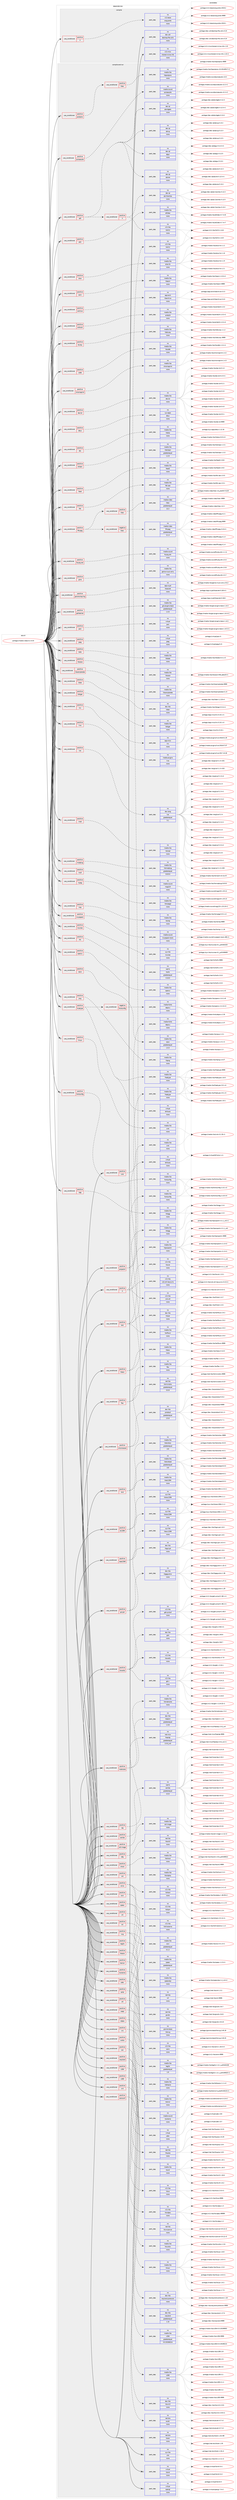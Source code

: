 digraph prolog {

# *************
# Graph options
# *************

newrank=true;
concentrate=true;
compound=true;
graph [rankdir=LR,fontname=Helvetica,fontsize=10,ranksep=1.5];#, ranksep=2.5, nodesep=0.2];
edge  [arrowhead=vee];
node  [fontname=Helvetica,fontsize=10];

# **********
# The ebuild
# **********

subgraph cluster_leftcol {
color=gray;
rank=same;
label=<<i>ebuild</i>>;
id [label="portage://media-video/vlc-3.0.8", color=red, width=4, href="../media-video/vlc-3.0.8.svg"];
}

# ****************
# The dependencies
# ****************

subgraph cluster_midcol {
color=gray;
label=<<i>dependencies</i>>;
subgraph cluster_compile {
fillcolor="#eeeeee";
style=filled;
label=<<i>compile</i>>;
subgraph cond85587 {
dependency343554 [label=<<TABLE BORDER="0" CELLBORDER="1" CELLSPACING="0" CELLPADDING="4"><TR><TD ROWSPAN="3" CELLPADDING="10">use_conditional</TD></TR><TR><TD>positive</TD></TR><TR><TD>X</TD></TR></TABLE>>, shape=none, color=red];
subgraph pack252341 {
dependency343555 [label=<<TABLE BORDER="0" CELLBORDER="1" CELLSPACING="0" CELLPADDING="4" WIDTH="220"><TR><TD ROWSPAN="6" CELLPADDING="30">pack_dep</TD></TR><TR><TD WIDTH="110">no</TD></TR><TR><TD>x11-base</TD></TR><TR><TD>xorg-proto</TD></TR><TR><TD>none</TD></TR><TR><TD></TD></TR></TABLE>>, shape=none, color=blue];
}
dependency343554:e -> dependency343555:w [weight=20,style="dashed",arrowhead="vee"];
}
id:e -> dependency343554:w [weight=20,style="solid",arrowhead="vee"];
subgraph pack252342 {
dependency343556 [label=<<TABLE BORDER="0" CELLBORDER="1" CELLSPACING="0" CELLPADDING="4" WIDTH="220"><TR><TD ROWSPAN="6" CELLPADDING="30">pack_dep</TD></TR><TR><TD WIDTH="110">no</TD></TR><TR><TD>dev-util</TD></TR><TR><TD>desktop-file-utils</TD></TR><TR><TD>none</TD></TR><TR><TD></TD></TR></TABLE>>, shape=none, color=blue];
}
id:e -> dependency343556:w [weight=20,style="solid",arrowhead="vee"];
subgraph pack252343 {
dependency343557 [label=<<TABLE BORDER="0" CELLBORDER="1" CELLSPACING="0" CELLPADDING="4" WIDTH="220"><TR><TD ROWSPAN="6" CELLPADDING="30">pack_dep</TD></TR><TR><TD WIDTH="110">no</TD></TR><TR><TD>x11-misc</TD></TR><TR><TD>shared-mime-info</TD></TR><TR><TD>none</TD></TR><TR><TD></TD></TR></TABLE>>, shape=none, color=blue];
}
id:e -> dependency343557:w [weight=20,style="solid",arrowhead="vee"];
}
subgraph cluster_compileandrun {
fillcolor="#eeeeee";
style=filled;
label=<<i>compile and run</i>>;
subgraph cond85588 {
dependency343558 [label=<<TABLE BORDER="0" CELLBORDER="1" CELLSPACING="0" CELLPADDING="4"><TR><TD ROWSPAN="3" CELLPADDING="10">use_conditional</TD></TR><TR><TD>positive</TD></TR><TR><TD>X</TD></TR></TABLE>>, shape=none, color=red];
subgraph pack252344 {
dependency343559 [label=<<TABLE BORDER="0" CELLBORDER="1" CELLSPACING="0" CELLPADDING="4" WIDTH="220"><TR><TD ROWSPAN="6" CELLPADDING="30">pack_dep</TD></TR><TR><TD WIDTH="110">no</TD></TR><TR><TD>x11-libs</TD></TR><TR><TD>libX11</TD></TR><TR><TD>none</TD></TR><TR><TD></TD></TR></TABLE>>, shape=none, color=blue];
}
dependency343558:e -> dependency343559:w [weight=20,style="dashed",arrowhead="vee"];
subgraph pack252345 {
dependency343560 [label=<<TABLE BORDER="0" CELLBORDER="1" CELLSPACING="0" CELLPADDING="4" WIDTH="220"><TR><TD ROWSPAN="6" CELLPADDING="30">pack_dep</TD></TR><TR><TD WIDTH="110">no</TD></TR><TR><TD>x11-libs</TD></TR><TR><TD>libxcb</TD></TR><TR><TD>none</TD></TR><TR><TD></TD></TR></TABLE>>, shape=none, color=blue];
}
dependency343558:e -> dependency343560:w [weight=20,style="dashed",arrowhead="vee"];
subgraph pack252346 {
dependency343561 [label=<<TABLE BORDER="0" CELLBORDER="1" CELLSPACING="0" CELLPADDING="4" WIDTH="220"><TR><TD ROWSPAN="6" CELLPADDING="30">pack_dep</TD></TR><TR><TD WIDTH="110">no</TD></TR><TR><TD>x11-libs</TD></TR><TR><TD>xcb-util</TD></TR><TR><TD>none</TD></TR><TR><TD></TD></TR></TABLE>>, shape=none, color=blue];
}
dependency343558:e -> dependency343561:w [weight=20,style="dashed",arrowhead="vee"];
subgraph pack252347 {
dependency343562 [label=<<TABLE BORDER="0" CELLBORDER="1" CELLSPACING="0" CELLPADDING="4" WIDTH="220"><TR><TD ROWSPAN="6" CELLPADDING="30">pack_dep</TD></TR><TR><TD WIDTH="110">no</TD></TR><TR><TD>x11-libs</TD></TR><TR><TD>xcb-util-keysyms</TD></TR><TR><TD>none</TD></TR><TR><TD></TD></TR></TABLE>>, shape=none, color=blue];
}
dependency343558:e -> dependency343562:w [weight=20,style="dashed",arrowhead="vee"];
}
id:e -> dependency343558:w [weight=20,style="solid",arrowhead="odotvee"];
subgraph cond85589 {
dependency343563 [label=<<TABLE BORDER="0" CELLBORDER="1" CELLSPACING="0" CELLPADDING="4"><TR><TD ROWSPAN="3" CELLPADDING="10">use_conditional</TD></TR><TR><TD>positive</TD></TR><TR><TD>a52</TD></TR></TABLE>>, shape=none, color=red];
subgraph pack252348 {
dependency343564 [label=<<TABLE BORDER="0" CELLBORDER="1" CELLSPACING="0" CELLPADDING="4" WIDTH="220"><TR><TD ROWSPAN="6" CELLPADDING="30">pack_dep</TD></TR><TR><TD WIDTH="110">no</TD></TR><TR><TD>media-libs</TD></TR><TR><TD>a52dec</TD></TR><TR><TD>none</TD></TR><TR><TD></TD></TR></TABLE>>, shape=none, color=blue];
}
dependency343563:e -> dependency343564:w [weight=20,style="dashed",arrowhead="vee"];
}
id:e -> dependency343563:w [weight=20,style="solid",arrowhead="odotvee"];
subgraph cond85590 {
dependency343565 [label=<<TABLE BORDER="0" CELLBORDER="1" CELLSPACING="0" CELLPADDING="4"><TR><TD ROWSPAN="3" CELLPADDING="10">use_conditional</TD></TR><TR><TD>positive</TD></TR><TR><TD>alsa</TD></TR></TABLE>>, shape=none, color=red];
subgraph pack252349 {
dependency343566 [label=<<TABLE BORDER="0" CELLBORDER="1" CELLSPACING="0" CELLPADDING="4" WIDTH="220"><TR><TD ROWSPAN="6" CELLPADDING="30">pack_dep</TD></TR><TR><TD WIDTH="110">no</TD></TR><TR><TD>media-libs</TD></TR><TR><TD>alsa-lib</TD></TR><TR><TD>none</TD></TR><TR><TD></TD></TR></TABLE>>, shape=none, color=blue];
}
dependency343565:e -> dependency343566:w [weight=20,style="dashed",arrowhead="vee"];
}
id:e -> dependency343565:w [weight=20,style="solid",arrowhead="odotvee"];
subgraph cond85591 {
dependency343567 [label=<<TABLE BORDER="0" CELLBORDER="1" CELLSPACING="0" CELLPADDING="4"><TR><TD ROWSPAN="3" CELLPADDING="10">use_conditional</TD></TR><TR><TD>positive</TD></TR><TR><TD>aom</TD></TR></TABLE>>, shape=none, color=red];
subgraph pack252350 {
dependency343568 [label=<<TABLE BORDER="0" CELLBORDER="1" CELLSPACING="0" CELLPADDING="4" WIDTH="220"><TR><TD ROWSPAN="6" CELLPADDING="30">pack_dep</TD></TR><TR><TD WIDTH="110">no</TD></TR><TR><TD>media-libs</TD></TR><TR><TD>libaom</TD></TR><TR><TD>none</TD></TR><TR><TD></TD></TR></TABLE>>, shape=none, color=blue];
}
dependency343567:e -> dependency343568:w [weight=20,style="dashed",arrowhead="vee"];
}
id:e -> dependency343567:w [weight=20,style="solid",arrowhead="odotvee"];
subgraph cond85592 {
dependency343569 [label=<<TABLE BORDER="0" CELLBORDER="1" CELLSPACING="0" CELLPADDING="4"><TR><TD ROWSPAN="3" CELLPADDING="10">use_conditional</TD></TR><TR><TD>positive</TD></TR><TR><TD>archive</TD></TR></TABLE>>, shape=none, color=red];
subgraph pack252351 {
dependency343570 [label=<<TABLE BORDER="0" CELLBORDER="1" CELLSPACING="0" CELLPADDING="4" WIDTH="220"><TR><TD ROWSPAN="6" CELLPADDING="30">pack_dep</TD></TR><TR><TD WIDTH="110">no</TD></TR><TR><TD>app-arch</TD></TR><TR><TD>libarchive</TD></TR><TR><TD>none</TD></TR><TR><TD></TD></TR></TABLE>>, shape=none, color=blue];
}
dependency343569:e -> dependency343570:w [weight=20,style="dashed",arrowhead="vee"];
}
id:e -> dependency343569:w [weight=20,style="solid",arrowhead="odotvee"];
subgraph cond85593 {
dependency343571 [label=<<TABLE BORDER="0" CELLBORDER="1" CELLSPACING="0" CELLPADDING="4"><TR><TD ROWSPAN="3" CELLPADDING="10">use_conditional</TD></TR><TR><TD>positive</TD></TR><TR><TD>aribsub</TD></TR></TABLE>>, shape=none, color=red];
subgraph pack252352 {
dependency343572 [label=<<TABLE BORDER="0" CELLBORDER="1" CELLSPACING="0" CELLPADDING="4" WIDTH="220"><TR><TD ROWSPAN="6" CELLPADDING="30">pack_dep</TD></TR><TR><TD WIDTH="110">no</TD></TR><TR><TD>media-libs</TD></TR><TR><TD>aribb24</TD></TR><TR><TD>none</TD></TR><TR><TD></TD></TR></TABLE>>, shape=none, color=blue];
}
dependency343571:e -> dependency343572:w [weight=20,style="dashed",arrowhead="vee"];
}
id:e -> dependency343571:w [weight=20,style="solid",arrowhead="odotvee"];
subgraph cond85594 {
dependency343573 [label=<<TABLE BORDER="0" CELLBORDER="1" CELLSPACING="0" CELLPADDING="4"><TR><TD ROWSPAN="3" CELLPADDING="10">use_conditional</TD></TR><TR><TD>positive</TD></TR><TR><TD>bidi</TD></TR></TABLE>>, shape=none, color=red];
subgraph pack252353 {
dependency343574 [label=<<TABLE BORDER="0" CELLBORDER="1" CELLSPACING="0" CELLPADDING="4" WIDTH="220"><TR><TD ROWSPAN="6" CELLPADDING="30">pack_dep</TD></TR><TR><TD WIDTH="110">no</TD></TR><TR><TD>dev-libs</TD></TR><TR><TD>fribidi</TD></TR><TR><TD>none</TD></TR><TR><TD></TD></TR></TABLE>>, shape=none, color=blue];
}
dependency343573:e -> dependency343574:w [weight=20,style="dashed",arrowhead="vee"];
subgraph pack252354 {
dependency343575 [label=<<TABLE BORDER="0" CELLBORDER="1" CELLSPACING="0" CELLPADDING="4" WIDTH="220"><TR><TD ROWSPAN="6" CELLPADDING="30">pack_dep</TD></TR><TR><TD WIDTH="110">no</TD></TR><TR><TD>media-libs</TD></TR><TR><TD>freetype</TD></TR><TR><TD>none</TD></TR><TR><TD></TD></TR></TABLE>>, shape=none, color=blue];
}
dependency343573:e -> dependency343575:w [weight=20,style="dashed",arrowhead="vee"];
subgraph pack252355 {
dependency343576 [label=<<TABLE BORDER="0" CELLBORDER="1" CELLSPACING="0" CELLPADDING="4" WIDTH="220"><TR><TD ROWSPAN="6" CELLPADDING="30">pack_dep</TD></TR><TR><TD WIDTH="110">no</TD></TR><TR><TD>media-libs</TD></TR><TR><TD>harfbuzz</TD></TR><TR><TD>none</TD></TR><TR><TD></TD></TR></TABLE>>, shape=none, color=blue];
}
dependency343573:e -> dependency343576:w [weight=20,style="dashed",arrowhead="vee"];
subgraph pack252356 {
dependency343577 [label=<<TABLE BORDER="0" CELLBORDER="1" CELLSPACING="0" CELLPADDING="4" WIDTH="220"><TR><TD ROWSPAN="6" CELLPADDING="30">pack_dep</TD></TR><TR><TD WIDTH="110">no</TD></TR><TR><TD>virtual</TD></TR><TR><TD>ttf-fonts</TD></TR><TR><TD>none</TD></TR><TR><TD></TD></TR></TABLE>>, shape=none, color=blue];
}
dependency343573:e -> dependency343577:w [weight=20,style="dashed",arrowhead="vee"];
}
id:e -> dependency343573:w [weight=20,style="solid",arrowhead="odotvee"];
subgraph cond85595 {
dependency343578 [label=<<TABLE BORDER="0" CELLBORDER="1" CELLSPACING="0" CELLPADDING="4"><TR><TD ROWSPAN="3" CELLPADDING="10">use_conditional</TD></TR><TR><TD>positive</TD></TR><TR><TD>bluray</TD></TR></TABLE>>, shape=none, color=red];
subgraph pack252357 {
dependency343579 [label=<<TABLE BORDER="0" CELLBORDER="1" CELLSPACING="0" CELLPADDING="4" WIDTH="220"><TR><TD ROWSPAN="6" CELLPADDING="30">pack_dep</TD></TR><TR><TD WIDTH="110">no</TD></TR><TR><TD>media-libs</TD></TR><TR><TD>libbluray</TD></TR><TR><TD>none</TD></TR><TR><TD></TD></TR></TABLE>>, shape=none, color=blue];
}
dependency343578:e -> dependency343579:w [weight=20,style="dashed",arrowhead="vee"];
}
id:e -> dependency343578:w [weight=20,style="solid",arrowhead="odotvee"];
subgraph cond85596 {
dependency343580 [label=<<TABLE BORDER="0" CELLBORDER="1" CELLSPACING="0" CELLPADDING="4"><TR><TD ROWSPAN="3" CELLPADDING="10">use_conditional</TD></TR><TR><TD>positive</TD></TR><TR><TD>cddb</TD></TR></TABLE>>, shape=none, color=red];
subgraph pack252358 {
dependency343581 [label=<<TABLE BORDER="0" CELLBORDER="1" CELLSPACING="0" CELLPADDING="4" WIDTH="220"><TR><TD ROWSPAN="6" CELLPADDING="30">pack_dep</TD></TR><TR><TD WIDTH="110">no</TD></TR><TR><TD>media-libs</TD></TR><TR><TD>libcddb</TD></TR><TR><TD>none</TD></TR><TR><TD></TD></TR></TABLE>>, shape=none, color=blue];
}
dependency343580:e -> dependency343581:w [weight=20,style="dashed",arrowhead="vee"];
}
id:e -> dependency343580:w [weight=20,style="solid",arrowhead="odotvee"];
subgraph cond85597 {
dependency343582 [label=<<TABLE BORDER="0" CELLBORDER="1" CELLSPACING="0" CELLPADDING="4"><TR><TD ROWSPAN="3" CELLPADDING="10">use_conditional</TD></TR><TR><TD>positive</TD></TR><TR><TD>chromaprint</TD></TR></TABLE>>, shape=none, color=red];
subgraph pack252359 {
dependency343583 [label=<<TABLE BORDER="0" CELLBORDER="1" CELLSPACING="0" CELLPADDING="4" WIDTH="220"><TR><TD ROWSPAN="6" CELLPADDING="30">pack_dep</TD></TR><TR><TD WIDTH="110">no</TD></TR><TR><TD>media-libs</TD></TR><TR><TD>chromaprint</TD></TR><TR><TD>none</TD></TR><TR><TD></TD></TR></TABLE>>, shape=none, color=blue];
}
dependency343582:e -> dependency343583:w [weight=20,style="dashed",arrowhead="vee"];
}
id:e -> dependency343582:w [weight=20,style="solid",arrowhead="odotvee"];
subgraph cond85598 {
dependency343584 [label=<<TABLE BORDER="0" CELLBORDER="1" CELLSPACING="0" CELLPADDING="4"><TR><TD ROWSPAN="3" CELLPADDING="10">use_conditional</TD></TR><TR><TD>positive</TD></TR><TR><TD>chromecast</TD></TR></TABLE>>, shape=none, color=red];
subgraph pack252360 {
dependency343585 [label=<<TABLE BORDER="0" CELLBORDER="1" CELLSPACING="0" CELLPADDING="4" WIDTH="220"><TR><TD ROWSPAN="6" CELLPADDING="30">pack_dep</TD></TR><TR><TD WIDTH="110">no</TD></TR><TR><TD>dev-libs</TD></TR><TR><TD>protobuf</TD></TR><TR><TD>greaterequal</TD></TR><TR><TD>2.5.0</TD></TR></TABLE>>, shape=none, color=blue];
}
dependency343584:e -> dependency343585:w [weight=20,style="dashed",arrowhead="vee"];
subgraph pack252361 {
dependency343586 [label=<<TABLE BORDER="0" CELLBORDER="1" CELLSPACING="0" CELLPADDING="4" WIDTH="220"><TR><TD ROWSPAN="6" CELLPADDING="30">pack_dep</TD></TR><TR><TD WIDTH="110">no</TD></TR><TR><TD>net-libs</TD></TR><TR><TD>libmicrodns</TD></TR><TR><TD>greaterequal</TD></TR><TR><TD>0.0.9</TD></TR></TABLE>>, shape=none, color=blue];
}
dependency343584:e -> dependency343586:w [weight=20,style="dashed",arrowhead="vee"];
}
id:e -> dependency343584:w [weight=20,style="solid",arrowhead="odotvee"];
subgraph cond85599 {
dependency343587 [label=<<TABLE BORDER="0" CELLBORDER="1" CELLSPACING="0" CELLPADDING="4"><TR><TD ROWSPAN="3" CELLPADDING="10">use_conditional</TD></TR><TR><TD>positive</TD></TR><TR><TD>dav1d</TD></TR></TABLE>>, shape=none, color=red];
subgraph pack252362 {
dependency343588 [label=<<TABLE BORDER="0" CELLBORDER="1" CELLSPACING="0" CELLPADDING="4" WIDTH="220"><TR><TD ROWSPAN="6" CELLPADDING="30">pack_dep</TD></TR><TR><TD WIDTH="110">no</TD></TR><TR><TD>media-libs</TD></TR><TR><TD>dav1d</TD></TR><TR><TD>none</TD></TR><TR><TD></TD></TR></TABLE>>, shape=none, color=blue];
}
dependency343587:e -> dependency343588:w [weight=20,style="dashed",arrowhead="vee"];
}
id:e -> dependency343587:w [weight=20,style="solid",arrowhead="odotvee"];
subgraph cond85600 {
dependency343589 [label=<<TABLE BORDER="0" CELLBORDER="1" CELLSPACING="0" CELLPADDING="4"><TR><TD ROWSPAN="3" CELLPADDING="10">use_conditional</TD></TR><TR><TD>positive</TD></TR><TR><TD>dbus</TD></TR></TABLE>>, shape=none, color=red];
subgraph pack252363 {
dependency343590 [label=<<TABLE BORDER="0" CELLBORDER="1" CELLSPACING="0" CELLPADDING="4" WIDTH="220"><TR><TD ROWSPAN="6" CELLPADDING="30">pack_dep</TD></TR><TR><TD WIDTH="110">no</TD></TR><TR><TD>sys-apps</TD></TR><TR><TD>dbus</TD></TR><TR><TD>none</TD></TR><TR><TD></TD></TR></TABLE>>, shape=none, color=blue];
}
dependency343589:e -> dependency343590:w [weight=20,style="dashed",arrowhead="vee"];
}
id:e -> dependency343589:w [weight=20,style="solid",arrowhead="odotvee"];
subgraph cond85601 {
dependency343591 [label=<<TABLE BORDER="0" CELLBORDER="1" CELLSPACING="0" CELLPADDING="4"><TR><TD ROWSPAN="3" CELLPADDING="10">use_conditional</TD></TR><TR><TD>positive</TD></TR><TR><TD>dc1394</TD></TR></TABLE>>, shape=none, color=red];
subgraph pack252364 {
dependency343592 [label=<<TABLE BORDER="0" CELLBORDER="1" CELLSPACING="0" CELLPADDING="4" WIDTH="220"><TR><TD ROWSPAN="6" CELLPADDING="30">pack_dep</TD></TR><TR><TD WIDTH="110">no</TD></TR><TR><TD>media-libs</TD></TR><TR><TD>libdc1394</TD></TR><TR><TD>none</TD></TR><TR><TD></TD></TR></TABLE>>, shape=none, color=blue];
}
dependency343591:e -> dependency343592:w [weight=20,style="dashed",arrowhead="vee"];
subgraph pack252365 {
dependency343593 [label=<<TABLE BORDER="0" CELLBORDER="1" CELLSPACING="0" CELLPADDING="4" WIDTH="220"><TR><TD ROWSPAN="6" CELLPADDING="30">pack_dep</TD></TR><TR><TD WIDTH="110">no</TD></TR><TR><TD>sys-libs</TD></TR><TR><TD>libraw1394</TD></TR><TR><TD>none</TD></TR><TR><TD></TD></TR></TABLE>>, shape=none, color=blue];
}
dependency343591:e -> dependency343593:w [weight=20,style="dashed",arrowhead="vee"];
}
id:e -> dependency343591:w [weight=20,style="solid",arrowhead="odotvee"];
subgraph cond85602 {
dependency343594 [label=<<TABLE BORDER="0" CELLBORDER="1" CELLSPACING="0" CELLPADDING="4"><TR><TD ROWSPAN="3" CELLPADDING="10">use_conditional</TD></TR><TR><TD>positive</TD></TR><TR><TD>dts</TD></TR></TABLE>>, shape=none, color=red];
subgraph pack252366 {
dependency343595 [label=<<TABLE BORDER="0" CELLBORDER="1" CELLSPACING="0" CELLPADDING="4" WIDTH="220"><TR><TD ROWSPAN="6" CELLPADDING="30">pack_dep</TD></TR><TR><TD WIDTH="110">no</TD></TR><TR><TD>media-libs</TD></TR><TR><TD>libdca</TD></TR><TR><TD>none</TD></TR><TR><TD></TD></TR></TABLE>>, shape=none, color=blue];
}
dependency343594:e -> dependency343595:w [weight=20,style="dashed",arrowhead="vee"];
}
id:e -> dependency343594:w [weight=20,style="solid",arrowhead="odotvee"];
subgraph cond85603 {
dependency343596 [label=<<TABLE BORDER="0" CELLBORDER="1" CELLSPACING="0" CELLPADDING="4"><TR><TD ROWSPAN="3" CELLPADDING="10">use_conditional</TD></TR><TR><TD>positive</TD></TR><TR><TD>dvbpsi</TD></TR></TABLE>>, shape=none, color=red];
subgraph pack252367 {
dependency343597 [label=<<TABLE BORDER="0" CELLBORDER="1" CELLSPACING="0" CELLPADDING="4" WIDTH="220"><TR><TD ROWSPAN="6" CELLPADDING="30">pack_dep</TD></TR><TR><TD WIDTH="110">no</TD></TR><TR><TD>media-libs</TD></TR><TR><TD>libdvbpsi</TD></TR><TR><TD>greaterequal</TD></TR><TR><TD>1.2.0</TD></TR></TABLE>>, shape=none, color=blue];
}
dependency343596:e -> dependency343597:w [weight=20,style="dashed",arrowhead="vee"];
}
id:e -> dependency343596:w [weight=20,style="solid",arrowhead="odotvee"];
subgraph cond85604 {
dependency343598 [label=<<TABLE BORDER="0" CELLBORDER="1" CELLSPACING="0" CELLPADDING="4"><TR><TD ROWSPAN="3" CELLPADDING="10">use_conditional</TD></TR><TR><TD>positive</TD></TR><TR><TD>dvd</TD></TR></TABLE>>, shape=none, color=red];
subgraph pack252368 {
dependency343599 [label=<<TABLE BORDER="0" CELLBORDER="1" CELLSPACING="0" CELLPADDING="4" WIDTH="220"><TR><TD ROWSPAN="6" CELLPADDING="30">pack_dep</TD></TR><TR><TD WIDTH="110">no</TD></TR><TR><TD>media-libs</TD></TR><TR><TD>libdvdnav</TD></TR><TR><TD>greaterequal</TD></TR><TR><TD>4.9</TD></TR></TABLE>>, shape=none, color=blue];
}
dependency343598:e -> dependency343599:w [weight=20,style="dashed",arrowhead="vee"];
subgraph pack252369 {
dependency343600 [label=<<TABLE BORDER="0" CELLBORDER="1" CELLSPACING="0" CELLPADDING="4" WIDTH="220"><TR><TD ROWSPAN="6" CELLPADDING="30">pack_dep</TD></TR><TR><TD WIDTH="110">no</TD></TR><TR><TD>media-libs</TD></TR><TR><TD>libdvdread</TD></TR><TR><TD>greaterequal</TD></TR><TR><TD>4.9</TD></TR></TABLE>>, shape=none, color=blue];
}
dependency343598:e -> dependency343600:w [weight=20,style="dashed",arrowhead="vee"];
}
id:e -> dependency343598:w [weight=20,style="solid",arrowhead="odotvee"];
subgraph cond85605 {
dependency343601 [label=<<TABLE BORDER="0" CELLBORDER="1" CELLSPACING="0" CELLPADDING="4"><TR><TD ROWSPAN="3" CELLPADDING="10">use_conditional</TD></TR><TR><TD>positive</TD></TR><TR><TD>faad</TD></TR></TABLE>>, shape=none, color=red];
subgraph pack252370 {
dependency343602 [label=<<TABLE BORDER="0" CELLBORDER="1" CELLSPACING="0" CELLPADDING="4" WIDTH="220"><TR><TD ROWSPAN="6" CELLPADDING="30">pack_dep</TD></TR><TR><TD WIDTH="110">no</TD></TR><TR><TD>media-libs</TD></TR><TR><TD>faad2</TD></TR><TR><TD>none</TD></TR><TR><TD></TD></TR></TABLE>>, shape=none, color=blue];
}
dependency343601:e -> dependency343602:w [weight=20,style="dashed",arrowhead="vee"];
}
id:e -> dependency343601:w [weight=20,style="solid",arrowhead="odotvee"];
subgraph cond85606 {
dependency343603 [label=<<TABLE BORDER="0" CELLBORDER="1" CELLSPACING="0" CELLPADDING="4"><TR><TD ROWSPAN="3" CELLPADDING="10">use_conditional</TD></TR><TR><TD>positive</TD></TR><TR><TD>fdk</TD></TR></TABLE>>, shape=none, color=red];
subgraph pack252371 {
dependency343604 [label=<<TABLE BORDER="0" CELLBORDER="1" CELLSPACING="0" CELLPADDING="4" WIDTH="220"><TR><TD ROWSPAN="6" CELLPADDING="30">pack_dep</TD></TR><TR><TD WIDTH="110">no</TD></TR><TR><TD>media-libs</TD></TR><TR><TD>fdk-aac</TD></TR><TR><TD>none</TD></TR><TR><TD></TD></TR></TABLE>>, shape=none, color=blue];
}
dependency343603:e -> dependency343604:w [weight=20,style="dashed",arrowhead="vee"];
}
id:e -> dependency343603:w [weight=20,style="solid",arrowhead="odotvee"];
subgraph cond85607 {
dependency343605 [label=<<TABLE BORDER="0" CELLBORDER="1" CELLSPACING="0" CELLPADDING="4"><TR><TD ROWSPAN="3" CELLPADDING="10">use_conditional</TD></TR><TR><TD>positive</TD></TR><TR><TD>ffmpeg</TD></TR></TABLE>>, shape=none, color=red];
subgraph cond85608 {
dependency343606 [label=<<TABLE BORDER="0" CELLBORDER="1" CELLSPACING="0" CELLPADDING="4"><TR><TD ROWSPAN="3" CELLPADDING="10">use_conditional</TD></TR><TR><TD>negative</TD></TR><TR><TD>libav</TD></TR></TABLE>>, shape=none, color=red];
subgraph pack252372 {
dependency343607 [label=<<TABLE BORDER="0" CELLBORDER="1" CELLSPACING="0" CELLPADDING="4" WIDTH="220"><TR><TD ROWSPAN="6" CELLPADDING="30">pack_dep</TD></TR><TR><TD WIDTH="110">no</TD></TR><TR><TD>media-video</TD></TR><TR><TD>ffmpeg</TD></TR><TR><TD>greaterequal</TD></TR><TR><TD>3.1.3</TD></TR></TABLE>>, shape=none, color=blue];
}
dependency343606:e -> dependency343607:w [weight=20,style="dashed",arrowhead="vee"];
}
dependency343605:e -> dependency343606:w [weight=20,style="dashed",arrowhead="vee"];
subgraph cond85609 {
dependency343608 [label=<<TABLE BORDER="0" CELLBORDER="1" CELLSPACING="0" CELLPADDING="4"><TR><TD ROWSPAN="3" CELLPADDING="10">use_conditional</TD></TR><TR><TD>positive</TD></TR><TR><TD>libav</TD></TR></TABLE>>, shape=none, color=red];
subgraph pack252373 {
dependency343609 [label=<<TABLE BORDER="0" CELLBORDER="1" CELLSPACING="0" CELLPADDING="4" WIDTH="220"><TR><TD ROWSPAN="6" CELLPADDING="30">pack_dep</TD></TR><TR><TD WIDTH="110">no</TD></TR><TR><TD>media-video</TD></TR><TR><TD>libav</TD></TR><TR><TD>greaterequal</TD></TR><TR><TD>12.2</TD></TR></TABLE>>, shape=none, color=blue];
}
dependency343608:e -> dependency343609:w [weight=20,style="dashed",arrowhead="vee"];
}
dependency343605:e -> dependency343608:w [weight=20,style="dashed",arrowhead="vee"];
}
id:e -> dependency343605:w [weight=20,style="solid",arrowhead="odotvee"];
subgraph cond85610 {
dependency343610 [label=<<TABLE BORDER="0" CELLBORDER="1" CELLSPACING="0" CELLPADDING="4"><TR><TD ROWSPAN="3" CELLPADDING="10">use_conditional</TD></TR><TR><TD>positive</TD></TR><TR><TD>flac</TD></TR></TABLE>>, shape=none, color=red];
subgraph pack252374 {
dependency343611 [label=<<TABLE BORDER="0" CELLBORDER="1" CELLSPACING="0" CELLPADDING="4" WIDTH="220"><TR><TD ROWSPAN="6" CELLPADDING="30">pack_dep</TD></TR><TR><TD WIDTH="110">no</TD></TR><TR><TD>media-libs</TD></TR><TR><TD>flac</TD></TR><TR><TD>none</TD></TR><TR><TD></TD></TR></TABLE>>, shape=none, color=blue];
}
dependency343610:e -> dependency343611:w [weight=20,style="dashed",arrowhead="vee"];
subgraph pack252375 {
dependency343612 [label=<<TABLE BORDER="0" CELLBORDER="1" CELLSPACING="0" CELLPADDING="4" WIDTH="220"><TR><TD ROWSPAN="6" CELLPADDING="30">pack_dep</TD></TR><TR><TD WIDTH="110">no</TD></TR><TR><TD>media-libs</TD></TR><TR><TD>libogg</TD></TR><TR><TD>none</TD></TR><TR><TD></TD></TR></TABLE>>, shape=none, color=blue];
}
dependency343610:e -> dependency343612:w [weight=20,style="dashed",arrowhead="vee"];
}
id:e -> dependency343610:w [weight=20,style="solid",arrowhead="odotvee"];
subgraph cond85611 {
dependency343613 [label=<<TABLE BORDER="0" CELLBORDER="1" CELLSPACING="0" CELLPADDING="4"><TR><TD ROWSPAN="3" CELLPADDING="10">use_conditional</TD></TR><TR><TD>positive</TD></TR><TR><TD>fluidsynth</TD></TR></TABLE>>, shape=none, color=red];
subgraph pack252376 {
dependency343614 [label=<<TABLE BORDER="0" CELLBORDER="1" CELLSPACING="0" CELLPADDING="4" WIDTH="220"><TR><TD ROWSPAN="6" CELLPADDING="30">pack_dep</TD></TR><TR><TD WIDTH="110">no</TD></TR><TR><TD>media-sound</TD></TR><TR><TD>fluidsynth</TD></TR><TR><TD>none</TD></TR><TR><TD></TD></TR></TABLE>>, shape=none, color=blue];
}
dependency343613:e -> dependency343614:w [weight=20,style="dashed",arrowhead="vee"];
}
id:e -> dependency343613:w [weight=20,style="solid",arrowhead="odotvee"];
subgraph cond85612 {
dependency343615 [label=<<TABLE BORDER="0" CELLBORDER="1" CELLSPACING="0" CELLPADDING="4"><TR><TD ROWSPAN="3" CELLPADDING="10">use_conditional</TD></TR><TR><TD>positive</TD></TR><TR><TD>fontconfig</TD></TR></TABLE>>, shape=none, color=red];
subgraph pack252377 {
dependency343616 [label=<<TABLE BORDER="0" CELLBORDER="1" CELLSPACING="0" CELLPADDING="4" WIDTH="220"><TR><TD ROWSPAN="6" CELLPADDING="30">pack_dep</TD></TR><TR><TD WIDTH="110">no</TD></TR><TR><TD>media-libs</TD></TR><TR><TD>fontconfig</TD></TR><TR><TD>none</TD></TR><TR><TD></TD></TR></TABLE>>, shape=none, color=blue];
}
dependency343615:e -> dependency343616:w [weight=20,style="dashed",arrowhead="vee"];
}
id:e -> dependency343615:w [weight=20,style="solid",arrowhead="odotvee"];
subgraph cond85613 {
dependency343617 [label=<<TABLE BORDER="0" CELLBORDER="1" CELLSPACING="0" CELLPADDING="4"><TR><TD ROWSPAN="3" CELLPADDING="10">use_conditional</TD></TR><TR><TD>positive</TD></TR><TR><TD>gcrypt</TD></TR></TABLE>>, shape=none, color=red];
subgraph pack252378 {
dependency343618 [label=<<TABLE BORDER="0" CELLBORDER="1" CELLSPACING="0" CELLPADDING="4" WIDTH="220"><TR><TD ROWSPAN="6" CELLPADDING="30">pack_dep</TD></TR><TR><TD WIDTH="110">no</TD></TR><TR><TD>dev-libs</TD></TR><TR><TD>libgcrypt</TD></TR><TR><TD>none</TD></TR><TR><TD></TD></TR></TABLE>>, shape=none, color=blue];
}
dependency343617:e -> dependency343618:w [weight=20,style="dashed",arrowhead="vee"];
subgraph pack252379 {
dependency343619 [label=<<TABLE BORDER="0" CELLBORDER="1" CELLSPACING="0" CELLPADDING="4" WIDTH="220"><TR><TD ROWSPAN="6" CELLPADDING="30">pack_dep</TD></TR><TR><TD WIDTH="110">no</TD></TR><TR><TD>dev-libs</TD></TR><TR><TD>libgpg-error</TD></TR><TR><TD>none</TD></TR><TR><TD></TD></TR></TABLE>>, shape=none, color=blue];
}
dependency343617:e -> dependency343619:w [weight=20,style="dashed",arrowhead="vee"];
}
id:e -> dependency343617:w [weight=20,style="solid",arrowhead="odotvee"];
subgraph cond85614 {
dependency343620 [label=<<TABLE BORDER="0" CELLBORDER="1" CELLSPACING="0" CELLPADDING="4"><TR><TD ROWSPAN="3" CELLPADDING="10">use_conditional</TD></TR><TR><TD>positive</TD></TR><TR><TD>gme</TD></TR></TABLE>>, shape=none, color=red];
subgraph pack252380 {
dependency343621 [label=<<TABLE BORDER="0" CELLBORDER="1" CELLSPACING="0" CELLPADDING="4" WIDTH="220"><TR><TD ROWSPAN="6" CELLPADDING="30">pack_dep</TD></TR><TR><TD WIDTH="110">no</TD></TR><TR><TD>media-libs</TD></TR><TR><TD>game-music-emu</TD></TR><TR><TD>none</TD></TR><TR><TD></TD></TR></TABLE>>, shape=none, color=blue];
}
dependency343620:e -> dependency343621:w [weight=20,style="dashed",arrowhead="vee"];
}
id:e -> dependency343620:w [weight=20,style="solid",arrowhead="odotvee"];
subgraph cond85615 {
dependency343622 [label=<<TABLE BORDER="0" CELLBORDER="1" CELLSPACING="0" CELLPADDING="4"><TR><TD ROWSPAN="3" CELLPADDING="10">use_conditional</TD></TR><TR><TD>positive</TD></TR><TR><TD>gnome-keyring</TD></TR></TABLE>>, shape=none, color=red];
subgraph pack252381 {
dependency343623 [label=<<TABLE BORDER="0" CELLBORDER="1" CELLSPACING="0" CELLPADDING="4" WIDTH="220"><TR><TD ROWSPAN="6" CELLPADDING="30">pack_dep</TD></TR><TR><TD WIDTH="110">no</TD></TR><TR><TD>app-crypt</TD></TR><TR><TD>libsecret</TD></TR><TR><TD>none</TD></TR><TR><TD></TD></TR></TABLE>>, shape=none, color=blue];
}
dependency343622:e -> dependency343623:w [weight=20,style="dashed",arrowhead="vee"];
}
id:e -> dependency343622:w [weight=20,style="solid",arrowhead="odotvee"];
subgraph cond85616 {
dependency343624 [label=<<TABLE BORDER="0" CELLBORDER="1" CELLSPACING="0" CELLPADDING="4"><TR><TD ROWSPAN="3" CELLPADDING="10">use_conditional</TD></TR><TR><TD>positive</TD></TR><TR><TD>gstreamer</TD></TR></TABLE>>, shape=none, color=red];
subgraph pack252382 {
dependency343625 [label=<<TABLE BORDER="0" CELLBORDER="1" CELLSPACING="0" CELLPADDING="4" WIDTH="220"><TR><TD ROWSPAN="6" CELLPADDING="30">pack_dep</TD></TR><TR><TD WIDTH="110">no</TD></TR><TR><TD>media-libs</TD></TR><TR><TD>gst-plugins-base</TD></TR><TR><TD>greaterequal</TD></TR><TR><TD>1.4.5</TD></TR></TABLE>>, shape=none, color=blue];
}
dependency343624:e -> dependency343625:w [weight=20,style="dashed",arrowhead="vee"];
}
id:e -> dependency343624:w [weight=20,style="solid",arrowhead="odotvee"];
subgraph cond85617 {
dependency343626 [label=<<TABLE BORDER="0" CELLBORDER="1" CELLSPACING="0" CELLPADDING="4"><TR><TD ROWSPAN="3" CELLPADDING="10">use_conditional</TD></TR><TR><TD>positive</TD></TR><TR><TD>ieee1394</TD></TR></TABLE>>, shape=none, color=red];
subgraph pack252383 {
dependency343627 [label=<<TABLE BORDER="0" CELLBORDER="1" CELLSPACING="0" CELLPADDING="4" WIDTH="220"><TR><TD ROWSPAN="6" CELLPADDING="30">pack_dep</TD></TR><TR><TD WIDTH="110">no</TD></TR><TR><TD>sys-libs</TD></TR><TR><TD>libavc1394</TD></TR><TR><TD>none</TD></TR><TR><TD></TD></TR></TABLE>>, shape=none, color=blue];
}
dependency343626:e -> dependency343627:w [weight=20,style="dashed",arrowhead="vee"];
subgraph pack252384 {
dependency343628 [label=<<TABLE BORDER="0" CELLBORDER="1" CELLSPACING="0" CELLPADDING="4" WIDTH="220"><TR><TD ROWSPAN="6" CELLPADDING="30">pack_dep</TD></TR><TR><TD WIDTH="110">no</TD></TR><TR><TD>sys-libs</TD></TR><TR><TD>libraw1394</TD></TR><TR><TD>none</TD></TR><TR><TD></TD></TR></TABLE>>, shape=none, color=blue];
}
dependency343626:e -> dependency343628:w [weight=20,style="dashed",arrowhead="vee"];
}
id:e -> dependency343626:w [weight=20,style="solid",arrowhead="odotvee"];
subgraph cond85618 {
dependency343629 [label=<<TABLE BORDER="0" CELLBORDER="1" CELLSPACING="0" CELLPADDING="4"><TR><TD ROWSPAN="3" CELLPADDING="10">use_conditional</TD></TR><TR><TD>positive</TD></TR><TR><TD>jack</TD></TR></TABLE>>, shape=none, color=red];
subgraph pack252385 {
dependency343630 [label=<<TABLE BORDER="0" CELLBORDER="1" CELLSPACING="0" CELLPADDING="4" WIDTH="220"><TR><TD ROWSPAN="6" CELLPADDING="30">pack_dep</TD></TR><TR><TD WIDTH="110">no</TD></TR><TR><TD>virtual</TD></TR><TR><TD>jack</TD></TR><TR><TD>none</TD></TR><TR><TD></TD></TR></TABLE>>, shape=none, color=blue];
}
dependency343629:e -> dependency343630:w [weight=20,style="dashed",arrowhead="vee"];
}
id:e -> dependency343629:w [weight=20,style="solid",arrowhead="odotvee"];
subgraph cond85619 {
dependency343631 [label=<<TABLE BORDER="0" CELLBORDER="1" CELLSPACING="0" CELLPADDING="4"><TR><TD ROWSPAN="3" CELLPADDING="10">use_conditional</TD></TR><TR><TD>positive</TD></TR><TR><TD>jpeg</TD></TR></TABLE>>, shape=none, color=red];
subgraph pack252386 {
dependency343632 [label=<<TABLE BORDER="0" CELLBORDER="1" CELLSPACING="0" CELLPADDING="4" WIDTH="220"><TR><TD ROWSPAN="6" CELLPADDING="30">pack_dep</TD></TR><TR><TD WIDTH="110">no</TD></TR><TR><TD>virtual</TD></TR><TR><TD>jpeg</TD></TR><TR><TD>none</TD></TR><TR><TD></TD></TR></TABLE>>, shape=none, color=blue];
}
dependency343631:e -> dependency343632:w [weight=20,style="dashed",arrowhead="vee"];
}
id:e -> dependency343631:w [weight=20,style="solid",arrowhead="odotvee"];
subgraph cond85620 {
dependency343633 [label=<<TABLE BORDER="0" CELLBORDER="1" CELLSPACING="0" CELLPADDING="4"><TR><TD ROWSPAN="3" CELLPADDING="10">use_conditional</TD></TR><TR><TD>positive</TD></TR><TR><TD>kate</TD></TR></TABLE>>, shape=none, color=red];
subgraph pack252387 {
dependency343634 [label=<<TABLE BORDER="0" CELLBORDER="1" CELLSPACING="0" CELLPADDING="4" WIDTH="220"><TR><TD ROWSPAN="6" CELLPADDING="30">pack_dep</TD></TR><TR><TD WIDTH="110">no</TD></TR><TR><TD>media-libs</TD></TR><TR><TD>libkate</TD></TR><TR><TD>none</TD></TR><TR><TD></TD></TR></TABLE>>, shape=none, color=blue];
}
dependency343633:e -> dependency343634:w [weight=20,style="dashed",arrowhead="vee"];
}
id:e -> dependency343633:w [weight=20,style="solid",arrowhead="odotvee"];
subgraph cond85621 {
dependency343635 [label=<<TABLE BORDER="0" CELLBORDER="1" CELLSPACING="0" CELLPADDING="4"><TR><TD ROWSPAN="3" CELLPADDING="10">use_conditional</TD></TR><TR><TD>positive</TD></TR><TR><TD>libass</TD></TR></TABLE>>, shape=none, color=red];
subgraph pack252388 {
dependency343636 [label=<<TABLE BORDER="0" CELLBORDER="1" CELLSPACING="0" CELLPADDING="4" WIDTH="220"><TR><TD ROWSPAN="6" CELLPADDING="30">pack_dep</TD></TR><TR><TD WIDTH="110">no</TD></TR><TR><TD>media-libs</TD></TR><TR><TD>fontconfig</TD></TR><TR><TD>none</TD></TR><TR><TD></TD></TR></TABLE>>, shape=none, color=blue];
}
dependency343635:e -> dependency343636:w [weight=20,style="dashed",arrowhead="vee"];
subgraph pack252389 {
dependency343637 [label=<<TABLE BORDER="0" CELLBORDER="1" CELLSPACING="0" CELLPADDING="4" WIDTH="220"><TR><TD ROWSPAN="6" CELLPADDING="30">pack_dep</TD></TR><TR><TD WIDTH="110">no</TD></TR><TR><TD>media-libs</TD></TR><TR><TD>libass</TD></TR><TR><TD>none</TD></TR><TR><TD></TD></TR></TABLE>>, shape=none, color=blue];
}
dependency343635:e -> dependency343637:w [weight=20,style="dashed",arrowhead="vee"];
}
id:e -> dependency343635:w [weight=20,style="solid",arrowhead="odotvee"];
subgraph cond85622 {
dependency343638 [label=<<TABLE BORDER="0" CELLBORDER="1" CELLSPACING="0" CELLPADDING="4"><TR><TD ROWSPAN="3" CELLPADDING="10">use_conditional</TD></TR><TR><TD>positive</TD></TR><TR><TD>libcaca</TD></TR></TABLE>>, shape=none, color=red];
subgraph pack252390 {
dependency343639 [label=<<TABLE BORDER="0" CELLBORDER="1" CELLSPACING="0" CELLPADDING="4" WIDTH="220"><TR><TD ROWSPAN="6" CELLPADDING="30">pack_dep</TD></TR><TR><TD WIDTH="110">no</TD></TR><TR><TD>media-libs</TD></TR><TR><TD>libcaca</TD></TR><TR><TD>none</TD></TR><TR><TD></TD></TR></TABLE>>, shape=none, color=blue];
}
dependency343638:e -> dependency343639:w [weight=20,style="dashed",arrowhead="vee"];
}
id:e -> dependency343638:w [weight=20,style="solid",arrowhead="odotvee"];
subgraph cond85623 {
dependency343640 [label=<<TABLE BORDER="0" CELLBORDER="1" CELLSPACING="0" CELLPADDING="4"><TR><TD ROWSPAN="3" CELLPADDING="10">use_conditional</TD></TR><TR><TD>positive</TD></TR><TR><TD>libnotify</TD></TR></TABLE>>, shape=none, color=red];
subgraph pack252391 {
dependency343641 [label=<<TABLE BORDER="0" CELLBORDER="1" CELLSPACING="0" CELLPADDING="4" WIDTH="220"><TR><TD ROWSPAN="6" CELLPADDING="30">pack_dep</TD></TR><TR><TD WIDTH="110">no</TD></TR><TR><TD>dev-libs</TD></TR><TR><TD>glib</TD></TR><TR><TD>none</TD></TR><TR><TD></TD></TR></TABLE>>, shape=none, color=blue];
}
dependency343640:e -> dependency343641:w [weight=20,style="dashed",arrowhead="vee"];
subgraph pack252392 {
dependency343642 [label=<<TABLE BORDER="0" CELLBORDER="1" CELLSPACING="0" CELLPADDING="4" WIDTH="220"><TR><TD ROWSPAN="6" CELLPADDING="30">pack_dep</TD></TR><TR><TD WIDTH="110">no</TD></TR><TR><TD>x11-libs</TD></TR><TR><TD>gdk-pixbuf</TD></TR><TR><TD>none</TD></TR><TR><TD></TD></TR></TABLE>>, shape=none, color=blue];
}
dependency343640:e -> dependency343642:w [weight=20,style="dashed",arrowhead="vee"];
subgraph pack252393 {
dependency343643 [label=<<TABLE BORDER="0" CELLBORDER="1" CELLSPACING="0" CELLPADDING="4" WIDTH="220"><TR><TD ROWSPAN="6" CELLPADDING="30">pack_dep</TD></TR><TR><TD WIDTH="110">no</TD></TR><TR><TD>x11-libs</TD></TR><TR><TD>gtk+</TD></TR><TR><TD>none</TD></TR><TR><TD></TD></TR></TABLE>>, shape=none, color=blue];
}
dependency343640:e -> dependency343643:w [weight=20,style="dashed",arrowhead="vee"];
subgraph pack252394 {
dependency343644 [label=<<TABLE BORDER="0" CELLBORDER="1" CELLSPACING="0" CELLPADDING="4" WIDTH="220"><TR><TD ROWSPAN="6" CELLPADDING="30">pack_dep</TD></TR><TR><TD WIDTH="110">no</TD></TR><TR><TD>x11-libs</TD></TR><TR><TD>libnotify</TD></TR><TR><TD>none</TD></TR><TR><TD></TD></TR></TABLE>>, shape=none, color=blue];
}
dependency343640:e -> dependency343644:w [weight=20,style="dashed",arrowhead="vee"];
}
id:e -> dependency343640:w [weight=20,style="solid",arrowhead="odotvee"];
subgraph cond85624 {
dependency343645 [label=<<TABLE BORDER="0" CELLBORDER="1" CELLSPACING="0" CELLPADDING="4"><TR><TD ROWSPAN="3" CELLPADDING="10">use_conditional</TD></TR><TR><TD>positive</TD></TR><TR><TD>libsamplerate</TD></TR></TABLE>>, shape=none, color=red];
subgraph pack252395 {
dependency343646 [label=<<TABLE BORDER="0" CELLBORDER="1" CELLSPACING="0" CELLPADDING="4" WIDTH="220"><TR><TD ROWSPAN="6" CELLPADDING="30">pack_dep</TD></TR><TR><TD WIDTH="110">no</TD></TR><TR><TD>media-libs</TD></TR><TR><TD>libsamplerate</TD></TR><TR><TD>none</TD></TR><TR><TD></TD></TR></TABLE>>, shape=none, color=blue];
}
dependency343645:e -> dependency343646:w [weight=20,style="dashed",arrowhead="vee"];
}
id:e -> dependency343645:w [weight=20,style="solid",arrowhead="odotvee"];
subgraph cond85625 {
dependency343647 [label=<<TABLE BORDER="0" CELLBORDER="1" CELLSPACING="0" CELLPADDING="4"><TR><TD ROWSPAN="3" CELLPADDING="10">use_conditional</TD></TR><TR><TD>positive</TD></TR><TR><TD>libtar</TD></TR></TABLE>>, shape=none, color=red];
subgraph pack252396 {
dependency343648 [label=<<TABLE BORDER="0" CELLBORDER="1" CELLSPACING="0" CELLPADDING="4" WIDTH="220"><TR><TD ROWSPAN="6" CELLPADDING="30">pack_dep</TD></TR><TR><TD WIDTH="110">no</TD></TR><TR><TD>dev-libs</TD></TR><TR><TD>libtar</TD></TR><TR><TD>none</TD></TR><TR><TD></TD></TR></TABLE>>, shape=none, color=blue];
}
dependency343647:e -> dependency343648:w [weight=20,style="dashed",arrowhead="vee"];
}
id:e -> dependency343647:w [weight=20,style="solid",arrowhead="odotvee"];
subgraph cond85626 {
dependency343649 [label=<<TABLE BORDER="0" CELLBORDER="1" CELLSPACING="0" CELLPADDING="4"><TR><TD ROWSPAN="3" CELLPADDING="10">use_conditional</TD></TR><TR><TD>positive</TD></TR><TR><TD>libtiger</TD></TR></TABLE>>, shape=none, color=red];
subgraph pack252397 {
dependency343650 [label=<<TABLE BORDER="0" CELLBORDER="1" CELLSPACING="0" CELLPADDING="4" WIDTH="220"><TR><TD ROWSPAN="6" CELLPADDING="30">pack_dep</TD></TR><TR><TD WIDTH="110">no</TD></TR><TR><TD>media-libs</TD></TR><TR><TD>libtiger</TD></TR><TR><TD>none</TD></TR><TR><TD></TD></TR></TABLE>>, shape=none, color=blue];
}
dependency343649:e -> dependency343650:w [weight=20,style="dashed",arrowhead="vee"];
}
id:e -> dependency343649:w [weight=20,style="solid",arrowhead="odotvee"];
subgraph cond85627 {
dependency343651 [label=<<TABLE BORDER="0" CELLBORDER="1" CELLSPACING="0" CELLPADDING="4"><TR><TD ROWSPAN="3" CELLPADDING="10">use_conditional</TD></TR><TR><TD>positive</TD></TR><TR><TD>linsys</TD></TR></TABLE>>, shape=none, color=red];
subgraph pack252398 {
dependency343652 [label=<<TABLE BORDER="0" CELLBORDER="1" CELLSPACING="0" CELLPADDING="4" WIDTH="220"><TR><TD ROWSPAN="6" CELLPADDING="30">pack_dep</TD></TR><TR><TD WIDTH="110">no</TD></TR><TR><TD>media-libs</TD></TR><TR><TD>zvbi</TD></TR><TR><TD>none</TD></TR><TR><TD></TD></TR></TABLE>>, shape=none, color=blue];
}
dependency343651:e -> dependency343652:w [weight=20,style="dashed",arrowhead="vee"];
}
id:e -> dependency343651:w [weight=20,style="solid",arrowhead="odotvee"];
subgraph cond85628 {
dependency343653 [label=<<TABLE BORDER="0" CELLBORDER="1" CELLSPACING="0" CELLPADDING="4"><TR><TD ROWSPAN="3" CELLPADDING="10">use_conditional</TD></TR><TR><TD>positive</TD></TR><TR><TD>lirc</TD></TR></TABLE>>, shape=none, color=red];
subgraph pack252399 {
dependency343654 [label=<<TABLE BORDER="0" CELLBORDER="1" CELLSPACING="0" CELLPADDING="4" WIDTH="220"><TR><TD ROWSPAN="6" CELLPADDING="30">pack_dep</TD></TR><TR><TD WIDTH="110">no</TD></TR><TR><TD>app-misc</TD></TR><TR><TD>lirc</TD></TR><TR><TD>none</TD></TR><TR><TD></TD></TR></TABLE>>, shape=none, color=blue];
}
dependency343653:e -> dependency343654:w [weight=20,style="dashed",arrowhead="vee"];
}
id:e -> dependency343653:w [weight=20,style="solid",arrowhead="odotvee"];
subgraph cond85629 {
dependency343655 [label=<<TABLE BORDER="0" CELLBORDER="1" CELLSPACING="0" CELLPADDING="4"><TR><TD ROWSPAN="3" CELLPADDING="10">use_conditional</TD></TR><TR><TD>positive</TD></TR><TR><TD>live</TD></TR></TABLE>>, shape=none, color=red];
subgraph pack252400 {
dependency343656 [label=<<TABLE BORDER="0" CELLBORDER="1" CELLSPACING="0" CELLPADDING="4" WIDTH="220"><TR><TD ROWSPAN="6" CELLPADDING="30">pack_dep</TD></TR><TR><TD WIDTH="110">no</TD></TR><TR><TD>media-plugins</TD></TR><TR><TD>live</TD></TR><TR><TD>none</TD></TR><TR><TD></TD></TR></TABLE>>, shape=none, color=blue];
}
dependency343655:e -> dependency343656:w [weight=20,style="dashed",arrowhead="vee"];
}
id:e -> dependency343655:w [weight=20,style="solid",arrowhead="odotvee"];
subgraph cond85630 {
dependency343657 [label=<<TABLE BORDER="0" CELLBORDER="1" CELLSPACING="0" CELLPADDING="4"><TR><TD ROWSPAN="3" CELLPADDING="10">use_conditional</TD></TR><TR><TD>positive</TD></TR><TR><TD>lua</TD></TR></TABLE>>, shape=none, color=red];
subgraph pack252401 {
dependency343658 [label=<<TABLE BORDER="0" CELLBORDER="1" CELLSPACING="0" CELLPADDING="4" WIDTH="220"><TR><TD ROWSPAN="6" CELLPADDING="30">pack_dep</TD></TR><TR><TD WIDTH="110">no</TD></TR><TR><TD>dev-lang</TD></TR><TR><TD>lua</TD></TR><TR><TD>greaterequal</TD></TR><TR><TD>5.1</TD></TR></TABLE>>, shape=none, color=blue];
}
dependency343657:e -> dependency343658:w [weight=20,style="dashed",arrowhead="vee"];
}
id:e -> dependency343657:w [weight=20,style="solid",arrowhead="odotvee"];
subgraph cond85631 {
dependency343659 [label=<<TABLE BORDER="0" CELLBORDER="1" CELLSPACING="0" CELLPADDING="4"><TR><TD ROWSPAN="3" CELLPADDING="10">use_conditional</TD></TR><TR><TD>positive</TD></TR><TR><TD>mad</TD></TR></TABLE>>, shape=none, color=red];
subgraph pack252402 {
dependency343660 [label=<<TABLE BORDER="0" CELLBORDER="1" CELLSPACING="0" CELLPADDING="4" WIDTH="220"><TR><TD ROWSPAN="6" CELLPADDING="30">pack_dep</TD></TR><TR><TD WIDTH="110">no</TD></TR><TR><TD>media-libs</TD></TR><TR><TD>libmad</TD></TR><TR><TD>none</TD></TR><TR><TD></TD></TR></TABLE>>, shape=none, color=blue];
}
dependency343659:e -> dependency343660:w [weight=20,style="dashed",arrowhead="vee"];
}
id:e -> dependency343659:w [weight=20,style="solid",arrowhead="odotvee"];
subgraph cond85632 {
dependency343661 [label=<<TABLE BORDER="0" CELLBORDER="1" CELLSPACING="0" CELLPADDING="4"><TR><TD ROWSPAN="3" CELLPADDING="10">use_conditional</TD></TR><TR><TD>positive</TD></TR><TR><TD>matroska</TD></TR></TABLE>>, shape=none, color=red];
subgraph pack252403 {
dependency343662 [label=<<TABLE BORDER="0" CELLBORDER="1" CELLSPACING="0" CELLPADDING="4" WIDTH="220"><TR><TD ROWSPAN="6" CELLPADDING="30">pack_dep</TD></TR><TR><TD WIDTH="110">no</TD></TR><TR><TD>dev-libs</TD></TR><TR><TD>libebml</TD></TR><TR><TD>greaterequal</TD></TR><TR><TD>1.3.6</TD></TR></TABLE>>, shape=none, color=blue];
}
dependency343661:e -> dependency343662:w [weight=20,style="dashed",arrowhead="vee"];
subgraph pack252404 {
dependency343663 [label=<<TABLE BORDER="0" CELLBORDER="1" CELLSPACING="0" CELLPADDING="4" WIDTH="220"><TR><TD ROWSPAN="6" CELLPADDING="30">pack_dep</TD></TR><TR><TD WIDTH="110">no</TD></TR><TR><TD>media-libs</TD></TR><TR><TD>libmatroska</TD></TR><TR><TD>none</TD></TR><TR><TD></TD></TR></TABLE>>, shape=none, color=blue];
}
dependency343661:e -> dependency343663:w [weight=20,style="dashed",arrowhead="vee"];
}
id:e -> dependency343661:w [weight=20,style="solid",arrowhead="odotvee"];
subgraph cond85633 {
dependency343664 [label=<<TABLE BORDER="0" CELLBORDER="1" CELLSPACING="0" CELLPADDING="4"><TR><TD ROWSPAN="3" CELLPADDING="10">use_conditional</TD></TR><TR><TD>positive</TD></TR><TR><TD>modplug</TD></TR></TABLE>>, shape=none, color=red];
subgraph pack252405 {
dependency343665 [label=<<TABLE BORDER="0" CELLBORDER="1" CELLSPACING="0" CELLPADDING="4" WIDTH="220"><TR><TD ROWSPAN="6" CELLPADDING="30">pack_dep</TD></TR><TR><TD WIDTH="110">no</TD></TR><TR><TD>media-libs</TD></TR><TR><TD>libmodplug</TD></TR><TR><TD>greaterequal</TD></TR><TR><TD>0.8.9.0</TD></TR></TABLE>>, shape=none, color=blue];
}
dependency343664:e -> dependency343665:w [weight=20,style="dashed",arrowhead="vee"];
}
id:e -> dependency343664:w [weight=20,style="solid",arrowhead="odotvee"];
subgraph cond85634 {
dependency343666 [label=<<TABLE BORDER="0" CELLBORDER="1" CELLSPACING="0" CELLPADDING="4"><TR><TD ROWSPAN="3" CELLPADDING="10">use_conditional</TD></TR><TR><TD>positive</TD></TR><TR><TD>mp3</TD></TR></TABLE>>, shape=none, color=red];
subgraph pack252406 {
dependency343667 [label=<<TABLE BORDER="0" CELLBORDER="1" CELLSPACING="0" CELLPADDING="4" WIDTH="220"><TR><TD ROWSPAN="6" CELLPADDING="30">pack_dep</TD></TR><TR><TD WIDTH="110">no</TD></TR><TR><TD>media-sound</TD></TR><TR><TD>mpg123</TD></TR><TR><TD>none</TD></TR><TR><TD></TD></TR></TABLE>>, shape=none, color=blue];
}
dependency343666:e -> dependency343667:w [weight=20,style="dashed",arrowhead="vee"];
}
id:e -> dependency343666:w [weight=20,style="solid",arrowhead="odotvee"];
subgraph cond85635 {
dependency343668 [label=<<TABLE BORDER="0" CELLBORDER="1" CELLSPACING="0" CELLPADDING="4"><TR><TD ROWSPAN="3" CELLPADDING="10">use_conditional</TD></TR><TR><TD>positive</TD></TR><TR><TD>mpeg</TD></TR></TABLE>>, shape=none, color=red];
subgraph pack252407 {
dependency343669 [label=<<TABLE BORDER="0" CELLBORDER="1" CELLSPACING="0" CELLPADDING="4" WIDTH="220"><TR><TD ROWSPAN="6" CELLPADDING="30">pack_dep</TD></TR><TR><TD WIDTH="110">no</TD></TR><TR><TD>media-libs</TD></TR><TR><TD>libmpeg2</TD></TR><TR><TD>none</TD></TR><TR><TD></TD></TR></TABLE>>, shape=none, color=blue];
}
dependency343668:e -> dependency343669:w [weight=20,style="dashed",arrowhead="vee"];
}
id:e -> dependency343668:w [weight=20,style="solid",arrowhead="odotvee"];
subgraph cond85636 {
dependency343670 [label=<<TABLE BORDER="0" CELLBORDER="1" CELLSPACING="0" CELLPADDING="4"><TR><TD ROWSPAN="3" CELLPADDING="10">use_conditional</TD></TR><TR><TD>positive</TD></TR><TR><TD>mtp</TD></TR></TABLE>>, shape=none, color=red];
subgraph pack252408 {
dependency343671 [label=<<TABLE BORDER="0" CELLBORDER="1" CELLSPACING="0" CELLPADDING="4" WIDTH="220"><TR><TD ROWSPAN="6" CELLPADDING="30">pack_dep</TD></TR><TR><TD WIDTH="110">no</TD></TR><TR><TD>media-libs</TD></TR><TR><TD>libmtp</TD></TR><TR><TD>none</TD></TR><TR><TD></TD></TR></TABLE>>, shape=none, color=blue];
}
dependency343670:e -> dependency343671:w [weight=20,style="dashed",arrowhead="vee"];
}
id:e -> dependency343670:w [weight=20,style="solid",arrowhead="odotvee"];
subgraph cond85637 {
dependency343672 [label=<<TABLE BORDER="0" CELLBORDER="1" CELLSPACING="0" CELLPADDING="4"><TR><TD ROWSPAN="3" CELLPADDING="10">use_conditional</TD></TR><TR><TD>positive</TD></TR><TR><TD>musepack</TD></TR></TABLE>>, shape=none, color=red];
subgraph pack252409 {
dependency343673 [label=<<TABLE BORDER="0" CELLBORDER="1" CELLSPACING="0" CELLPADDING="4" WIDTH="220"><TR><TD ROWSPAN="6" CELLPADDING="30">pack_dep</TD></TR><TR><TD WIDTH="110">no</TD></TR><TR><TD>media-sound</TD></TR><TR><TD>musepack-tools</TD></TR><TR><TD>none</TD></TR><TR><TD></TD></TR></TABLE>>, shape=none, color=blue];
}
dependency343672:e -> dependency343673:w [weight=20,style="dashed",arrowhead="vee"];
}
id:e -> dependency343672:w [weight=20,style="solid",arrowhead="odotvee"];
subgraph cond85638 {
dependency343674 [label=<<TABLE BORDER="0" CELLBORDER="1" CELLSPACING="0" CELLPADDING="4"><TR><TD ROWSPAN="3" CELLPADDING="10">use_conditional</TD></TR><TR><TD>positive</TD></TR><TR><TD>ncurses</TD></TR></TABLE>>, shape=none, color=red];
subgraph pack252410 {
dependency343675 [label=<<TABLE BORDER="0" CELLBORDER="1" CELLSPACING="0" CELLPADDING="4" WIDTH="220"><TR><TD ROWSPAN="6" CELLPADDING="30">pack_dep</TD></TR><TR><TD WIDTH="110">no</TD></TR><TR><TD>sys-libs</TD></TR><TR><TD>ncurses</TD></TR><TR><TD>none</TD></TR><TR><TD></TD></TR></TABLE>>, shape=none, color=blue];
}
dependency343674:e -> dependency343675:w [weight=20,style="dashed",arrowhead="vee"];
}
id:e -> dependency343674:w [weight=20,style="solid",arrowhead="odotvee"];
subgraph cond85639 {
dependency343676 [label=<<TABLE BORDER="0" CELLBORDER="1" CELLSPACING="0" CELLPADDING="4"><TR><TD ROWSPAN="3" CELLPADDING="10">use_conditional</TD></TR><TR><TD>positive</TD></TR><TR><TD>nfs</TD></TR></TABLE>>, shape=none, color=red];
subgraph pack252411 {
dependency343677 [label=<<TABLE BORDER="0" CELLBORDER="1" CELLSPACING="0" CELLPADDING="4" WIDTH="220"><TR><TD ROWSPAN="6" CELLPADDING="30">pack_dep</TD></TR><TR><TD WIDTH="110">no</TD></TR><TR><TD>net-fs</TD></TR><TR><TD>libnfs</TD></TR><TR><TD>greaterequal</TD></TR><TR><TD>0.10.0</TD></TR></TABLE>>, shape=none, color=blue];
}
dependency343676:e -> dependency343677:w [weight=20,style="dashed",arrowhead="vee"];
}
id:e -> dependency343676:w [weight=20,style="solid",arrowhead="odotvee"];
subgraph cond85640 {
dependency343678 [label=<<TABLE BORDER="0" CELLBORDER="1" CELLSPACING="0" CELLPADDING="4"><TR><TD ROWSPAN="3" CELLPADDING="10">use_conditional</TD></TR><TR><TD>positive</TD></TR><TR><TD>ogg</TD></TR></TABLE>>, shape=none, color=red];
subgraph pack252412 {
dependency343679 [label=<<TABLE BORDER="0" CELLBORDER="1" CELLSPACING="0" CELLPADDING="4" WIDTH="220"><TR><TD ROWSPAN="6" CELLPADDING="30">pack_dep</TD></TR><TR><TD WIDTH="110">no</TD></TR><TR><TD>media-libs</TD></TR><TR><TD>libogg</TD></TR><TR><TD>none</TD></TR><TR><TD></TD></TR></TABLE>>, shape=none, color=blue];
}
dependency343678:e -> dependency343679:w [weight=20,style="dashed",arrowhead="vee"];
}
id:e -> dependency343678:w [weight=20,style="solid",arrowhead="odotvee"];
subgraph cond85641 {
dependency343680 [label=<<TABLE BORDER="0" CELLBORDER="1" CELLSPACING="0" CELLPADDING="4"><TR><TD ROWSPAN="3" CELLPADDING="10">use_conditional</TD></TR><TR><TD>positive</TD></TR><TR><TD>opencv</TD></TR></TABLE>>, shape=none, color=red];
subgraph pack252413 {
dependency343681 [label=<<TABLE BORDER="0" CELLBORDER="1" CELLSPACING="0" CELLPADDING="4" WIDTH="220"><TR><TD ROWSPAN="6" CELLPADDING="30">pack_dep</TD></TR><TR><TD WIDTH="110">no</TD></TR><TR><TD>media-libs</TD></TR><TR><TD>opencv</TD></TR><TR><TD>none</TD></TR><TR><TD></TD></TR></TABLE>>, shape=none, color=blue];
}
dependency343680:e -> dependency343681:w [weight=20,style="dashed",arrowhead="vee"];
}
id:e -> dependency343680:w [weight=20,style="solid",arrowhead="odotvee"];
subgraph cond85642 {
dependency343682 [label=<<TABLE BORDER="0" CELLBORDER="1" CELLSPACING="0" CELLPADDING="4"><TR><TD ROWSPAN="3" CELLPADDING="10">use_conditional</TD></TR><TR><TD>positive</TD></TR><TR><TD>opus</TD></TR></TABLE>>, shape=none, color=red];
subgraph pack252414 {
dependency343683 [label=<<TABLE BORDER="0" CELLBORDER="1" CELLSPACING="0" CELLPADDING="4" WIDTH="220"><TR><TD ROWSPAN="6" CELLPADDING="30">pack_dep</TD></TR><TR><TD WIDTH="110">no</TD></TR><TR><TD>media-libs</TD></TR><TR><TD>opus</TD></TR><TR><TD>greaterequal</TD></TR><TR><TD>1.0.3</TD></TR></TABLE>>, shape=none, color=blue];
}
dependency343682:e -> dependency343683:w [weight=20,style="dashed",arrowhead="vee"];
}
id:e -> dependency343682:w [weight=20,style="solid",arrowhead="odotvee"];
subgraph cond85643 {
dependency343684 [label=<<TABLE BORDER="0" CELLBORDER="1" CELLSPACING="0" CELLPADDING="4"><TR><TD ROWSPAN="3" CELLPADDING="10">use_conditional</TD></TR><TR><TD>positive</TD></TR><TR><TD>png</TD></TR></TABLE>>, shape=none, color=red];
subgraph pack252415 {
dependency343685 [label=<<TABLE BORDER="0" CELLBORDER="1" CELLSPACING="0" CELLPADDING="4" WIDTH="220"><TR><TD ROWSPAN="6" CELLPADDING="30">pack_dep</TD></TR><TR><TD WIDTH="110">no</TD></TR><TR><TD>media-libs</TD></TR><TR><TD>libpng</TD></TR><TR><TD>none</TD></TR><TR><TD></TD></TR></TABLE>>, shape=none, color=blue];
}
dependency343684:e -> dependency343685:w [weight=20,style="dashed",arrowhead="vee"];
}
id:e -> dependency343684:w [weight=20,style="solid",arrowhead="odotvee"];
subgraph cond85644 {
dependency343686 [label=<<TABLE BORDER="0" CELLBORDER="1" CELLSPACING="0" CELLPADDING="4"><TR><TD ROWSPAN="3" CELLPADDING="10">use_conditional</TD></TR><TR><TD>positive</TD></TR><TR><TD>postproc</TD></TR></TABLE>>, shape=none, color=red];
subgraph cond85645 {
dependency343687 [label=<<TABLE BORDER="0" CELLBORDER="1" CELLSPACING="0" CELLPADDING="4"><TR><TD ROWSPAN="3" CELLPADDING="10">use_conditional</TD></TR><TR><TD>positive</TD></TR><TR><TD>libav</TD></TR></TABLE>>, shape=none, color=red];
subgraph pack252416 {
dependency343688 [label=<<TABLE BORDER="0" CELLBORDER="1" CELLSPACING="0" CELLPADDING="4" WIDTH="220"><TR><TD ROWSPAN="6" CELLPADDING="30">pack_dep</TD></TR><TR><TD WIDTH="110">no</TD></TR><TR><TD>media-libs</TD></TR><TR><TD>libpostproc</TD></TR><TR><TD>none</TD></TR><TR><TD></TD></TR></TABLE>>, shape=none, color=blue];
}
dependency343687:e -> dependency343688:w [weight=20,style="dashed",arrowhead="vee"];
}
dependency343686:e -> dependency343687:w [weight=20,style="dashed",arrowhead="vee"];
}
id:e -> dependency343686:w [weight=20,style="solid",arrowhead="odotvee"];
subgraph cond85646 {
dependency343689 [label=<<TABLE BORDER="0" CELLBORDER="1" CELLSPACING="0" CELLPADDING="4"><TR><TD ROWSPAN="3" CELLPADDING="10">use_conditional</TD></TR><TR><TD>positive</TD></TR><TR><TD>projectm</TD></TR></TABLE>>, shape=none, color=red];
subgraph pack252417 {
dependency343690 [label=<<TABLE BORDER="0" CELLBORDER="1" CELLSPACING="0" CELLPADDING="4" WIDTH="220"><TR><TD ROWSPAN="6" CELLPADDING="30">pack_dep</TD></TR><TR><TD WIDTH="110">no</TD></TR><TR><TD>media-fonts</TD></TR><TR><TD>dejavu</TD></TR><TR><TD>none</TD></TR><TR><TD></TD></TR></TABLE>>, shape=none, color=blue];
}
dependency343689:e -> dependency343690:w [weight=20,style="dashed",arrowhead="vee"];
subgraph pack252418 {
dependency343691 [label=<<TABLE BORDER="0" CELLBORDER="1" CELLSPACING="0" CELLPADDING="4" WIDTH="220"><TR><TD ROWSPAN="6" CELLPADDING="30">pack_dep</TD></TR><TR><TD WIDTH="110">no</TD></TR><TR><TD>media-libs</TD></TR><TR><TD>libprojectm</TD></TR><TR><TD>none</TD></TR><TR><TD></TD></TR></TABLE>>, shape=none, color=blue];
}
dependency343689:e -> dependency343691:w [weight=20,style="dashed",arrowhead="vee"];
}
id:e -> dependency343689:w [weight=20,style="solid",arrowhead="odotvee"];
subgraph cond85647 {
dependency343692 [label=<<TABLE BORDER="0" CELLBORDER="1" CELLSPACING="0" CELLPADDING="4"><TR><TD ROWSPAN="3" CELLPADDING="10">use_conditional</TD></TR><TR><TD>positive</TD></TR><TR><TD>pulseaudio</TD></TR></TABLE>>, shape=none, color=red];
subgraph pack252419 {
dependency343693 [label=<<TABLE BORDER="0" CELLBORDER="1" CELLSPACING="0" CELLPADDING="4" WIDTH="220"><TR><TD ROWSPAN="6" CELLPADDING="30">pack_dep</TD></TR><TR><TD WIDTH="110">no</TD></TR><TR><TD>media-sound</TD></TR><TR><TD>pulseaudio</TD></TR><TR><TD>none</TD></TR><TR><TD></TD></TR></TABLE>>, shape=none, color=blue];
}
dependency343692:e -> dependency343693:w [weight=20,style="dashed",arrowhead="vee"];
}
id:e -> dependency343692:w [weight=20,style="solid",arrowhead="odotvee"];
subgraph cond85648 {
dependency343694 [label=<<TABLE BORDER="0" CELLBORDER="1" CELLSPACING="0" CELLPADDING="4"><TR><TD ROWSPAN="3" CELLPADDING="10">use_conditional</TD></TR><TR><TD>positive</TD></TR><TR><TD>qt5</TD></TR></TABLE>>, shape=none, color=red];
subgraph pack252420 {
dependency343695 [label=<<TABLE BORDER="0" CELLBORDER="1" CELLSPACING="0" CELLPADDING="4" WIDTH="220"><TR><TD ROWSPAN="6" CELLPADDING="30">pack_dep</TD></TR><TR><TD WIDTH="110">no</TD></TR><TR><TD>dev-qt</TD></TR><TR><TD>qtcore</TD></TR><TR><TD>none</TD></TR><TR><TD></TD></TR></TABLE>>, shape=none, color=blue];
}
dependency343694:e -> dependency343695:w [weight=20,style="dashed",arrowhead="vee"];
subgraph pack252421 {
dependency343696 [label=<<TABLE BORDER="0" CELLBORDER="1" CELLSPACING="0" CELLPADDING="4" WIDTH="220"><TR><TD ROWSPAN="6" CELLPADDING="30">pack_dep</TD></TR><TR><TD WIDTH="110">no</TD></TR><TR><TD>dev-qt</TD></TR><TR><TD>qtgui</TD></TR><TR><TD>none</TD></TR><TR><TD></TD></TR></TABLE>>, shape=none, color=blue];
}
dependency343694:e -> dependency343696:w [weight=20,style="dashed",arrowhead="vee"];
subgraph pack252422 {
dependency343697 [label=<<TABLE BORDER="0" CELLBORDER="1" CELLSPACING="0" CELLPADDING="4" WIDTH="220"><TR><TD ROWSPAN="6" CELLPADDING="30">pack_dep</TD></TR><TR><TD WIDTH="110">no</TD></TR><TR><TD>dev-qt</TD></TR><TR><TD>qtsvg</TD></TR><TR><TD>none</TD></TR><TR><TD></TD></TR></TABLE>>, shape=none, color=blue];
}
dependency343694:e -> dependency343697:w [weight=20,style="dashed",arrowhead="vee"];
subgraph pack252423 {
dependency343698 [label=<<TABLE BORDER="0" CELLBORDER="1" CELLSPACING="0" CELLPADDING="4" WIDTH="220"><TR><TD ROWSPAN="6" CELLPADDING="30">pack_dep</TD></TR><TR><TD WIDTH="110">no</TD></TR><TR><TD>dev-qt</TD></TR><TR><TD>qtwidgets</TD></TR><TR><TD>none</TD></TR><TR><TD></TD></TR></TABLE>>, shape=none, color=blue];
}
dependency343694:e -> dependency343698:w [weight=20,style="dashed",arrowhead="vee"];
subgraph cond85649 {
dependency343699 [label=<<TABLE BORDER="0" CELLBORDER="1" CELLSPACING="0" CELLPADDING="4"><TR><TD ROWSPAN="3" CELLPADDING="10">use_conditional</TD></TR><TR><TD>positive</TD></TR><TR><TD>X</TD></TR></TABLE>>, shape=none, color=red];
subgraph pack252424 {
dependency343700 [label=<<TABLE BORDER="0" CELLBORDER="1" CELLSPACING="0" CELLPADDING="4" WIDTH="220"><TR><TD ROWSPAN="6" CELLPADDING="30">pack_dep</TD></TR><TR><TD WIDTH="110">no</TD></TR><TR><TD>dev-qt</TD></TR><TR><TD>qtx11extras</TD></TR><TR><TD>none</TD></TR><TR><TD></TD></TR></TABLE>>, shape=none, color=blue];
}
dependency343699:e -> dependency343700:w [weight=20,style="dashed",arrowhead="vee"];
subgraph pack252425 {
dependency343701 [label=<<TABLE BORDER="0" CELLBORDER="1" CELLSPACING="0" CELLPADDING="4" WIDTH="220"><TR><TD ROWSPAN="6" CELLPADDING="30">pack_dep</TD></TR><TR><TD WIDTH="110">no</TD></TR><TR><TD>x11-libs</TD></TR><TR><TD>libX11</TD></TR><TR><TD>none</TD></TR><TR><TD></TD></TR></TABLE>>, shape=none, color=blue];
}
dependency343699:e -> dependency343701:w [weight=20,style="dashed",arrowhead="vee"];
}
dependency343694:e -> dependency343699:w [weight=20,style="dashed",arrowhead="vee"];
}
id:e -> dependency343694:w [weight=20,style="solid",arrowhead="odotvee"];
subgraph cond85650 {
dependency343702 [label=<<TABLE BORDER="0" CELLBORDER="1" CELLSPACING="0" CELLPADDING="4"><TR><TD ROWSPAN="3" CELLPADDING="10">use_conditional</TD></TR><TR><TD>positive</TD></TR><TR><TD>rdp</TD></TR></TABLE>>, shape=none, color=red];
subgraph pack252426 {
dependency343703 [label=<<TABLE BORDER="0" CELLBORDER="1" CELLSPACING="0" CELLPADDING="4" WIDTH="220"><TR><TD ROWSPAN="6" CELLPADDING="30">pack_dep</TD></TR><TR><TD WIDTH="110">no</TD></TR><TR><TD>net-misc</TD></TR><TR><TD>freerdp</TD></TR><TR><TD>greaterequal</TD></TR><TR><TD>2.0.0_rc0</TD></TR></TABLE>>, shape=none, color=blue];
}
dependency343702:e -> dependency343703:w [weight=20,style="dashed",arrowhead="vee"];
}
id:e -> dependency343702:w [weight=20,style="solid",arrowhead="odotvee"];
subgraph cond85651 {
dependency343704 [label=<<TABLE BORDER="0" CELLBORDER="1" CELLSPACING="0" CELLPADDING="4"><TR><TD ROWSPAN="3" CELLPADDING="10">use_conditional</TD></TR><TR><TD>positive</TD></TR><TR><TD>samba</TD></TR></TABLE>>, shape=none, color=red];
subgraph pack252427 {
dependency343705 [label=<<TABLE BORDER="0" CELLBORDER="1" CELLSPACING="0" CELLPADDING="4" WIDTH="220"><TR><TD ROWSPAN="6" CELLPADDING="30">pack_dep</TD></TR><TR><TD WIDTH="110">no</TD></TR><TR><TD>net-fs</TD></TR><TR><TD>samba</TD></TR><TR><TD>greaterequal</TD></TR><TR><TD>4.0.0</TD></TR></TABLE>>, shape=none, color=blue];
}
dependency343704:e -> dependency343705:w [weight=20,style="dashed",arrowhead="vee"];
}
id:e -> dependency343704:w [weight=20,style="solid",arrowhead="odotvee"];
subgraph cond85652 {
dependency343706 [label=<<TABLE BORDER="0" CELLBORDER="1" CELLSPACING="0" CELLPADDING="4"><TR><TD ROWSPAN="3" CELLPADDING="10">use_conditional</TD></TR><TR><TD>positive</TD></TR><TR><TD>sdl-image</TD></TR></TABLE>>, shape=none, color=red];
subgraph pack252428 {
dependency343707 [label=<<TABLE BORDER="0" CELLBORDER="1" CELLSPACING="0" CELLPADDING="4" WIDTH="220"><TR><TD ROWSPAN="6" CELLPADDING="30">pack_dep</TD></TR><TR><TD WIDTH="110">no</TD></TR><TR><TD>media-libs</TD></TR><TR><TD>sdl-image</TD></TR><TR><TD>none</TD></TR><TR><TD></TD></TR></TABLE>>, shape=none, color=blue];
}
dependency343706:e -> dependency343707:w [weight=20,style="dashed",arrowhead="vee"];
}
id:e -> dependency343706:w [weight=20,style="solid",arrowhead="odotvee"];
subgraph cond85653 {
dependency343708 [label=<<TABLE BORDER="0" CELLBORDER="1" CELLSPACING="0" CELLPADDING="4"><TR><TD ROWSPAN="3" CELLPADDING="10">use_conditional</TD></TR><TR><TD>positive</TD></TR><TR><TD>sftp</TD></TR></TABLE>>, shape=none, color=red];
subgraph pack252429 {
dependency343709 [label=<<TABLE BORDER="0" CELLBORDER="1" CELLSPACING="0" CELLPADDING="4" WIDTH="220"><TR><TD ROWSPAN="6" CELLPADDING="30">pack_dep</TD></TR><TR><TD WIDTH="110">no</TD></TR><TR><TD>net-libs</TD></TR><TR><TD>libssh2</TD></TR><TR><TD>none</TD></TR><TR><TD></TD></TR></TABLE>>, shape=none, color=blue];
}
dependency343708:e -> dependency343709:w [weight=20,style="dashed",arrowhead="vee"];
}
id:e -> dependency343708:w [weight=20,style="solid",arrowhead="odotvee"];
subgraph cond85654 {
dependency343710 [label=<<TABLE BORDER="0" CELLBORDER="1" CELLSPACING="0" CELLPADDING="4"><TR><TD ROWSPAN="3" CELLPADDING="10">use_conditional</TD></TR><TR><TD>positive</TD></TR><TR><TD>shout</TD></TR></TABLE>>, shape=none, color=red];
subgraph pack252430 {
dependency343711 [label=<<TABLE BORDER="0" CELLBORDER="1" CELLSPACING="0" CELLPADDING="4" WIDTH="220"><TR><TD ROWSPAN="6" CELLPADDING="30">pack_dep</TD></TR><TR><TD WIDTH="110">no</TD></TR><TR><TD>media-libs</TD></TR><TR><TD>libshout</TD></TR><TR><TD>none</TD></TR><TR><TD></TD></TR></TABLE>>, shape=none, color=blue];
}
dependency343710:e -> dependency343711:w [weight=20,style="dashed",arrowhead="vee"];
}
id:e -> dependency343710:w [weight=20,style="solid",arrowhead="odotvee"];
subgraph cond85655 {
dependency343712 [label=<<TABLE BORDER="0" CELLBORDER="1" CELLSPACING="0" CELLPADDING="4"><TR><TD ROWSPAN="3" CELLPADDING="10">use_conditional</TD></TR><TR><TD>positive</TD></TR><TR><TD>sid</TD></TR></TABLE>>, shape=none, color=red];
subgraph pack252431 {
dependency343713 [label=<<TABLE BORDER="0" CELLBORDER="1" CELLSPACING="0" CELLPADDING="4" WIDTH="220"><TR><TD ROWSPAN="6" CELLPADDING="30">pack_dep</TD></TR><TR><TD WIDTH="110">no</TD></TR><TR><TD>media-libs</TD></TR><TR><TD>libsidplay</TD></TR><TR><TD>none</TD></TR><TR><TD></TD></TR></TABLE>>, shape=none, color=blue];
}
dependency343712:e -> dependency343713:w [weight=20,style="dashed",arrowhead="vee"];
}
id:e -> dependency343712:w [weight=20,style="solid",arrowhead="odotvee"];
subgraph cond85656 {
dependency343714 [label=<<TABLE BORDER="0" CELLBORDER="1" CELLSPACING="0" CELLPADDING="4"><TR><TD ROWSPAN="3" CELLPADDING="10">use_conditional</TD></TR><TR><TD>positive</TD></TR><TR><TD>skins</TD></TR></TABLE>>, shape=none, color=red];
subgraph pack252432 {
dependency343715 [label=<<TABLE BORDER="0" CELLBORDER="1" CELLSPACING="0" CELLPADDING="4" WIDTH="220"><TR><TD ROWSPAN="6" CELLPADDING="30">pack_dep</TD></TR><TR><TD WIDTH="110">no</TD></TR><TR><TD>x11-libs</TD></TR><TR><TD>libXext</TD></TR><TR><TD>none</TD></TR><TR><TD></TD></TR></TABLE>>, shape=none, color=blue];
}
dependency343714:e -> dependency343715:w [weight=20,style="dashed",arrowhead="vee"];
subgraph pack252433 {
dependency343716 [label=<<TABLE BORDER="0" CELLBORDER="1" CELLSPACING="0" CELLPADDING="4" WIDTH="220"><TR><TD ROWSPAN="6" CELLPADDING="30">pack_dep</TD></TR><TR><TD WIDTH="110">no</TD></TR><TR><TD>x11-libs</TD></TR><TR><TD>libXinerama</TD></TR><TR><TD>none</TD></TR><TR><TD></TD></TR></TABLE>>, shape=none, color=blue];
}
dependency343714:e -> dependency343716:w [weight=20,style="dashed",arrowhead="vee"];
subgraph pack252434 {
dependency343717 [label=<<TABLE BORDER="0" CELLBORDER="1" CELLSPACING="0" CELLPADDING="4" WIDTH="220"><TR><TD ROWSPAN="6" CELLPADDING="30">pack_dep</TD></TR><TR><TD WIDTH="110">no</TD></TR><TR><TD>x11-libs</TD></TR><TR><TD>libXpm</TD></TR><TR><TD>none</TD></TR><TR><TD></TD></TR></TABLE>>, shape=none, color=blue];
}
dependency343714:e -> dependency343717:w [weight=20,style="dashed",arrowhead="vee"];
}
id:e -> dependency343714:w [weight=20,style="solid",arrowhead="odotvee"];
subgraph cond85657 {
dependency343718 [label=<<TABLE BORDER="0" CELLBORDER="1" CELLSPACING="0" CELLPADDING="4"><TR><TD ROWSPAN="3" CELLPADDING="10">use_conditional</TD></TR><TR><TD>positive</TD></TR><TR><TD>soxr</TD></TR></TABLE>>, shape=none, color=red];
subgraph pack252435 {
dependency343719 [label=<<TABLE BORDER="0" CELLBORDER="1" CELLSPACING="0" CELLPADDING="4" WIDTH="220"><TR><TD ROWSPAN="6" CELLPADDING="30">pack_dep</TD></TR><TR><TD WIDTH="110">no</TD></TR><TR><TD>media-libs</TD></TR><TR><TD>soxr</TD></TR><TR><TD>greaterequal</TD></TR><TR><TD>0.1.2</TD></TR></TABLE>>, shape=none, color=blue];
}
dependency343718:e -> dependency343719:w [weight=20,style="dashed",arrowhead="vee"];
}
id:e -> dependency343718:w [weight=20,style="solid",arrowhead="odotvee"];
subgraph cond85658 {
dependency343720 [label=<<TABLE BORDER="0" CELLBORDER="1" CELLSPACING="0" CELLPADDING="4"><TR><TD ROWSPAN="3" CELLPADDING="10">use_conditional</TD></TR><TR><TD>positive</TD></TR><TR><TD>speex</TD></TR></TABLE>>, shape=none, color=red];
subgraph pack252436 {
dependency343721 [label=<<TABLE BORDER="0" CELLBORDER="1" CELLSPACING="0" CELLPADDING="4" WIDTH="220"><TR><TD ROWSPAN="6" CELLPADDING="30">pack_dep</TD></TR><TR><TD WIDTH="110">no</TD></TR><TR><TD>media-libs</TD></TR><TR><TD>speex</TD></TR><TR><TD>greaterequal</TD></TR><TR><TD>1.2.0</TD></TR></TABLE>>, shape=none, color=blue];
}
dependency343720:e -> dependency343721:w [weight=20,style="dashed",arrowhead="vee"];
subgraph pack252437 {
dependency343722 [label=<<TABLE BORDER="0" CELLBORDER="1" CELLSPACING="0" CELLPADDING="4" WIDTH="220"><TR><TD ROWSPAN="6" CELLPADDING="30">pack_dep</TD></TR><TR><TD WIDTH="110">no</TD></TR><TR><TD>media-libs</TD></TR><TR><TD>speexdsp</TD></TR><TR><TD>none</TD></TR><TR><TD></TD></TR></TABLE>>, shape=none, color=blue];
}
dependency343720:e -> dependency343722:w [weight=20,style="dashed",arrowhead="vee"];
}
id:e -> dependency343720:w [weight=20,style="solid",arrowhead="odotvee"];
subgraph cond85659 {
dependency343723 [label=<<TABLE BORDER="0" CELLBORDER="1" CELLSPACING="0" CELLPADDING="4"><TR><TD ROWSPAN="3" CELLPADDING="10">use_conditional</TD></TR><TR><TD>positive</TD></TR><TR><TD>srt</TD></TR></TABLE>>, shape=none, color=red];
subgraph pack252438 {
dependency343724 [label=<<TABLE BORDER="0" CELLBORDER="1" CELLSPACING="0" CELLPADDING="4" WIDTH="220"><TR><TD ROWSPAN="6" CELLPADDING="30">pack_dep</TD></TR><TR><TD WIDTH="110">no</TD></TR><TR><TD>net-libs</TD></TR><TR><TD>srt</TD></TR><TR><TD>none</TD></TR><TR><TD></TD></TR></TABLE>>, shape=none, color=blue];
}
dependency343723:e -> dependency343724:w [weight=20,style="dashed",arrowhead="vee"];
}
id:e -> dependency343723:w [weight=20,style="solid",arrowhead="odotvee"];
subgraph cond85660 {
dependency343725 [label=<<TABLE BORDER="0" CELLBORDER="1" CELLSPACING="0" CELLPADDING="4"><TR><TD ROWSPAN="3" CELLPADDING="10">use_conditional</TD></TR><TR><TD>positive</TD></TR><TR><TD>ssl</TD></TR></TABLE>>, shape=none, color=red];
subgraph pack252439 {
dependency343726 [label=<<TABLE BORDER="0" CELLBORDER="1" CELLSPACING="0" CELLPADDING="4" WIDTH="220"><TR><TD ROWSPAN="6" CELLPADDING="30">pack_dep</TD></TR><TR><TD WIDTH="110">no</TD></TR><TR><TD>net-libs</TD></TR><TR><TD>gnutls</TD></TR><TR><TD>none</TD></TR><TR><TD></TD></TR></TABLE>>, shape=none, color=blue];
}
dependency343725:e -> dependency343726:w [weight=20,style="dashed",arrowhead="vee"];
}
id:e -> dependency343725:w [weight=20,style="solid",arrowhead="odotvee"];
subgraph cond85661 {
dependency343727 [label=<<TABLE BORDER="0" CELLBORDER="1" CELLSPACING="0" CELLPADDING="4"><TR><TD ROWSPAN="3" CELLPADDING="10">use_conditional</TD></TR><TR><TD>positive</TD></TR><TR><TD>svg</TD></TR></TABLE>>, shape=none, color=red];
subgraph pack252440 {
dependency343728 [label=<<TABLE BORDER="0" CELLBORDER="1" CELLSPACING="0" CELLPADDING="4" WIDTH="220"><TR><TD ROWSPAN="6" CELLPADDING="30">pack_dep</TD></TR><TR><TD WIDTH="110">no</TD></TR><TR><TD>gnome-base</TD></TR><TR><TD>librsvg</TD></TR><TR><TD>none</TD></TR><TR><TD></TD></TR></TABLE>>, shape=none, color=blue];
}
dependency343727:e -> dependency343728:w [weight=20,style="dashed",arrowhead="vee"];
subgraph pack252441 {
dependency343729 [label=<<TABLE BORDER="0" CELLBORDER="1" CELLSPACING="0" CELLPADDING="4" WIDTH="220"><TR><TD ROWSPAN="6" CELLPADDING="30">pack_dep</TD></TR><TR><TD WIDTH="110">no</TD></TR><TR><TD>x11-libs</TD></TR><TR><TD>cairo</TD></TR><TR><TD>none</TD></TR><TR><TD></TD></TR></TABLE>>, shape=none, color=blue];
}
dependency343727:e -> dependency343729:w [weight=20,style="dashed",arrowhead="vee"];
}
id:e -> dependency343727:w [weight=20,style="solid",arrowhead="odotvee"];
subgraph cond85662 {
dependency343730 [label=<<TABLE BORDER="0" CELLBORDER="1" CELLSPACING="0" CELLPADDING="4"><TR><TD ROWSPAN="3" CELLPADDING="10">use_conditional</TD></TR><TR><TD>positive</TD></TR><TR><TD>taglib</TD></TR></TABLE>>, shape=none, color=red];
subgraph pack252442 {
dependency343731 [label=<<TABLE BORDER="0" CELLBORDER="1" CELLSPACING="0" CELLPADDING="4" WIDTH="220"><TR><TD ROWSPAN="6" CELLPADDING="30">pack_dep</TD></TR><TR><TD WIDTH="110">no</TD></TR><TR><TD>media-libs</TD></TR><TR><TD>taglib</TD></TR><TR><TD>greaterequal</TD></TR><TR><TD>1.9</TD></TR></TABLE>>, shape=none, color=blue];
}
dependency343730:e -> dependency343731:w [weight=20,style="dashed",arrowhead="vee"];
}
id:e -> dependency343730:w [weight=20,style="solid",arrowhead="odotvee"];
subgraph cond85663 {
dependency343732 [label=<<TABLE BORDER="0" CELLBORDER="1" CELLSPACING="0" CELLPADDING="4"><TR><TD ROWSPAN="3" CELLPADDING="10">use_conditional</TD></TR><TR><TD>positive</TD></TR><TR><TD>theora</TD></TR></TABLE>>, shape=none, color=red];
subgraph pack252443 {
dependency343733 [label=<<TABLE BORDER="0" CELLBORDER="1" CELLSPACING="0" CELLPADDING="4" WIDTH="220"><TR><TD ROWSPAN="6" CELLPADDING="30">pack_dep</TD></TR><TR><TD WIDTH="110">no</TD></TR><TR><TD>media-libs</TD></TR><TR><TD>libtheora</TD></TR><TR><TD>none</TD></TR><TR><TD></TD></TR></TABLE>>, shape=none, color=blue];
}
dependency343732:e -> dependency343733:w [weight=20,style="dashed",arrowhead="vee"];
}
id:e -> dependency343732:w [weight=20,style="solid",arrowhead="odotvee"];
subgraph cond85664 {
dependency343734 [label=<<TABLE BORDER="0" CELLBORDER="1" CELLSPACING="0" CELLPADDING="4"><TR><TD ROWSPAN="3" CELLPADDING="10">use_conditional</TD></TR><TR><TD>positive</TD></TR><TR><TD>tremor</TD></TR></TABLE>>, shape=none, color=red];
subgraph pack252444 {
dependency343735 [label=<<TABLE BORDER="0" CELLBORDER="1" CELLSPACING="0" CELLPADDING="4" WIDTH="220"><TR><TD ROWSPAN="6" CELLPADDING="30">pack_dep</TD></TR><TR><TD WIDTH="110">no</TD></TR><TR><TD>media-libs</TD></TR><TR><TD>tremor</TD></TR><TR><TD>none</TD></TR><TR><TD></TD></TR></TABLE>>, shape=none, color=blue];
}
dependency343734:e -> dependency343735:w [weight=20,style="dashed",arrowhead="vee"];
}
id:e -> dependency343734:w [weight=20,style="solid",arrowhead="odotvee"];
subgraph cond85665 {
dependency343736 [label=<<TABLE BORDER="0" CELLBORDER="1" CELLSPACING="0" CELLPADDING="4"><TR><TD ROWSPAN="3" CELLPADDING="10">use_conditional</TD></TR><TR><TD>positive</TD></TR><TR><TD>truetype</TD></TR></TABLE>>, shape=none, color=red];
subgraph pack252445 {
dependency343737 [label=<<TABLE BORDER="0" CELLBORDER="1" CELLSPACING="0" CELLPADDING="4" WIDTH="220"><TR><TD ROWSPAN="6" CELLPADDING="30">pack_dep</TD></TR><TR><TD WIDTH="110">no</TD></TR><TR><TD>media-libs</TD></TR><TR><TD>freetype</TD></TR><TR><TD>none</TD></TR><TR><TD></TD></TR></TABLE>>, shape=none, color=blue];
}
dependency343736:e -> dependency343737:w [weight=20,style="dashed",arrowhead="vee"];
subgraph pack252446 {
dependency343738 [label=<<TABLE BORDER="0" CELLBORDER="1" CELLSPACING="0" CELLPADDING="4" WIDTH="220"><TR><TD ROWSPAN="6" CELLPADDING="30">pack_dep</TD></TR><TR><TD WIDTH="110">no</TD></TR><TR><TD>virtual</TD></TR><TR><TD>ttf-fonts</TD></TR><TR><TD>none</TD></TR><TR><TD></TD></TR></TABLE>>, shape=none, color=blue];
}
dependency343736:e -> dependency343738:w [weight=20,style="dashed",arrowhead="vee"];
subgraph cond85666 {
dependency343739 [label=<<TABLE BORDER="0" CELLBORDER="1" CELLSPACING="0" CELLPADDING="4"><TR><TD ROWSPAN="3" CELLPADDING="10">use_conditional</TD></TR><TR><TD>negative</TD></TR><TR><TD>fontconfig</TD></TR></TABLE>>, shape=none, color=red];
subgraph pack252447 {
dependency343740 [label=<<TABLE BORDER="0" CELLBORDER="1" CELLSPACING="0" CELLPADDING="4" WIDTH="220"><TR><TD ROWSPAN="6" CELLPADDING="30">pack_dep</TD></TR><TR><TD WIDTH="110">no</TD></TR><TR><TD>media-fonts</TD></TR><TR><TD>dejavu</TD></TR><TR><TD>none</TD></TR><TR><TD></TD></TR></TABLE>>, shape=none, color=blue];
}
dependency343739:e -> dependency343740:w [weight=20,style="dashed",arrowhead="vee"];
}
dependency343736:e -> dependency343739:w [weight=20,style="dashed",arrowhead="vee"];
}
id:e -> dependency343736:w [weight=20,style="solid",arrowhead="odotvee"];
subgraph cond85667 {
dependency343741 [label=<<TABLE BORDER="0" CELLBORDER="1" CELLSPACING="0" CELLPADDING="4"><TR><TD ROWSPAN="3" CELLPADDING="10">use_conditional</TD></TR><TR><TD>positive</TD></TR><TR><TD>twolame</TD></TR></TABLE>>, shape=none, color=red];
subgraph pack252448 {
dependency343742 [label=<<TABLE BORDER="0" CELLBORDER="1" CELLSPACING="0" CELLPADDING="4" WIDTH="220"><TR><TD ROWSPAN="6" CELLPADDING="30">pack_dep</TD></TR><TR><TD WIDTH="110">no</TD></TR><TR><TD>media-sound</TD></TR><TR><TD>twolame</TD></TR><TR><TD>none</TD></TR><TR><TD></TD></TR></TABLE>>, shape=none, color=blue];
}
dependency343741:e -> dependency343742:w [weight=20,style="dashed",arrowhead="vee"];
}
id:e -> dependency343741:w [weight=20,style="solid",arrowhead="odotvee"];
subgraph cond85668 {
dependency343743 [label=<<TABLE BORDER="0" CELLBORDER="1" CELLSPACING="0" CELLPADDING="4"><TR><TD ROWSPAN="3" CELLPADDING="10">use_conditional</TD></TR><TR><TD>positive</TD></TR><TR><TD>udev</TD></TR></TABLE>>, shape=none, color=red];
subgraph pack252449 {
dependency343744 [label=<<TABLE BORDER="0" CELLBORDER="1" CELLSPACING="0" CELLPADDING="4" WIDTH="220"><TR><TD ROWSPAN="6" CELLPADDING="30">pack_dep</TD></TR><TR><TD WIDTH="110">no</TD></TR><TR><TD>virtual</TD></TR><TR><TD>udev</TD></TR><TR><TD>none</TD></TR><TR><TD></TD></TR></TABLE>>, shape=none, color=blue];
}
dependency343743:e -> dependency343744:w [weight=20,style="dashed",arrowhead="vee"];
}
id:e -> dependency343743:w [weight=20,style="solid",arrowhead="odotvee"];
subgraph cond85669 {
dependency343745 [label=<<TABLE BORDER="0" CELLBORDER="1" CELLSPACING="0" CELLPADDING="4"><TR><TD ROWSPAN="3" CELLPADDING="10">use_conditional</TD></TR><TR><TD>positive</TD></TR><TR><TD>upnp</TD></TR></TABLE>>, shape=none, color=red];
subgraph pack252450 {
dependency343746 [label=<<TABLE BORDER="0" CELLBORDER="1" CELLSPACING="0" CELLPADDING="4" WIDTH="220"><TR><TD ROWSPAN="6" CELLPADDING="30">pack_dep</TD></TR><TR><TD WIDTH="110">no</TD></TR><TR><TD>net-libs</TD></TR><TR><TD>libupnp</TD></TR><TR><TD>none</TD></TR><TR><TD></TD></TR></TABLE>>, shape=none, color=blue];
}
dependency343745:e -> dependency343746:w [weight=20,style="dashed",arrowhead="vee"];
}
id:e -> dependency343745:w [weight=20,style="solid",arrowhead="odotvee"];
subgraph cond85670 {
dependency343747 [label=<<TABLE BORDER="0" CELLBORDER="1" CELLSPACING="0" CELLPADDING="4"><TR><TD ROWSPAN="3" CELLPADDING="10">use_conditional</TD></TR><TR><TD>positive</TD></TR><TR><TD>v4l</TD></TR></TABLE>>, shape=none, color=red];
subgraph pack252451 {
dependency343748 [label=<<TABLE BORDER="0" CELLBORDER="1" CELLSPACING="0" CELLPADDING="4" WIDTH="220"><TR><TD ROWSPAN="6" CELLPADDING="30">pack_dep</TD></TR><TR><TD WIDTH="110">no</TD></TR><TR><TD>media-libs</TD></TR><TR><TD>libv4l</TD></TR><TR><TD>none</TD></TR><TR><TD></TD></TR></TABLE>>, shape=none, color=blue];
}
dependency343747:e -> dependency343748:w [weight=20,style="dashed",arrowhead="vee"];
}
id:e -> dependency343747:w [weight=20,style="solid",arrowhead="odotvee"];
subgraph cond85671 {
dependency343749 [label=<<TABLE BORDER="0" CELLBORDER="1" CELLSPACING="0" CELLPADDING="4"><TR><TD ROWSPAN="3" CELLPADDING="10">use_conditional</TD></TR><TR><TD>positive</TD></TR><TR><TD>vaapi</TD></TR></TABLE>>, shape=none, color=red];
subgraph pack252452 {
dependency343750 [label=<<TABLE BORDER="0" CELLBORDER="1" CELLSPACING="0" CELLPADDING="4" WIDTH="220"><TR><TD ROWSPAN="6" CELLPADDING="30">pack_dep</TD></TR><TR><TD WIDTH="110">no</TD></TR><TR><TD>x11-libs</TD></TR><TR><TD>libva</TD></TR><TR><TD>none</TD></TR><TR><TD></TD></TR></TABLE>>, shape=none, color=blue];
}
dependency343749:e -> dependency343750:w [weight=20,style="dashed",arrowhead="vee"];
}
id:e -> dependency343749:w [weight=20,style="solid",arrowhead="odotvee"];
subgraph cond85672 {
dependency343751 [label=<<TABLE BORDER="0" CELLBORDER="1" CELLSPACING="0" CELLPADDING="4"><TR><TD ROWSPAN="3" CELLPADDING="10">use_conditional</TD></TR><TR><TD>positive</TD></TR><TR><TD>vdpau</TD></TR></TABLE>>, shape=none, color=red];
subgraph pack252453 {
dependency343752 [label=<<TABLE BORDER="0" CELLBORDER="1" CELLSPACING="0" CELLPADDING="4" WIDTH="220"><TR><TD ROWSPAN="6" CELLPADDING="30">pack_dep</TD></TR><TR><TD WIDTH="110">no</TD></TR><TR><TD>x11-libs</TD></TR><TR><TD>libvdpau</TD></TR><TR><TD>none</TD></TR><TR><TD></TD></TR></TABLE>>, shape=none, color=blue];
}
dependency343751:e -> dependency343752:w [weight=20,style="dashed",arrowhead="vee"];
}
id:e -> dependency343751:w [weight=20,style="solid",arrowhead="odotvee"];
subgraph cond85673 {
dependency343753 [label=<<TABLE BORDER="0" CELLBORDER="1" CELLSPACING="0" CELLPADDING="4"><TR><TD ROWSPAN="3" CELLPADDING="10">use_conditional</TD></TR><TR><TD>positive</TD></TR><TR><TD>vnc</TD></TR></TABLE>>, shape=none, color=red];
subgraph pack252454 {
dependency343754 [label=<<TABLE BORDER="0" CELLBORDER="1" CELLSPACING="0" CELLPADDING="4" WIDTH="220"><TR><TD ROWSPAN="6" CELLPADDING="30">pack_dep</TD></TR><TR><TD WIDTH="110">no</TD></TR><TR><TD>net-libs</TD></TR><TR><TD>libvncserver</TD></TR><TR><TD>none</TD></TR><TR><TD></TD></TR></TABLE>>, shape=none, color=blue];
}
dependency343753:e -> dependency343754:w [weight=20,style="dashed",arrowhead="vee"];
}
id:e -> dependency343753:w [weight=20,style="solid",arrowhead="odotvee"];
subgraph cond85674 {
dependency343755 [label=<<TABLE BORDER="0" CELLBORDER="1" CELLSPACING="0" CELLPADDING="4"><TR><TD ROWSPAN="3" CELLPADDING="10">use_conditional</TD></TR><TR><TD>positive</TD></TR><TR><TD>vorbis</TD></TR></TABLE>>, shape=none, color=red];
subgraph pack252455 {
dependency343756 [label=<<TABLE BORDER="0" CELLBORDER="1" CELLSPACING="0" CELLPADDING="4" WIDTH="220"><TR><TD ROWSPAN="6" CELLPADDING="30">pack_dep</TD></TR><TR><TD WIDTH="110">no</TD></TR><TR><TD>media-libs</TD></TR><TR><TD>libvorbis</TD></TR><TR><TD>none</TD></TR><TR><TD></TD></TR></TABLE>>, shape=none, color=blue];
}
dependency343755:e -> dependency343756:w [weight=20,style="dashed",arrowhead="vee"];
}
id:e -> dependency343755:w [weight=20,style="solid",arrowhead="odotvee"];
subgraph cond85675 {
dependency343757 [label=<<TABLE BORDER="0" CELLBORDER="1" CELLSPACING="0" CELLPADDING="4"><TR><TD ROWSPAN="3" CELLPADDING="10">use_conditional</TD></TR><TR><TD>positive</TD></TR><TR><TD>vpx</TD></TR></TABLE>>, shape=none, color=red];
subgraph pack252456 {
dependency343758 [label=<<TABLE BORDER="0" CELLBORDER="1" CELLSPACING="0" CELLPADDING="4" WIDTH="220"><TR><TD ROWSPAN="6" CELLPADDING="30">pack_dep</TD></TR><TR><TD WIDTH="110">no</TD></TR><TR><TD>media-libs</TD></TR><TR><TD>libvpx</TD></TR><TR><TD>none</TD></TR><TR><TD></TD></TR></TABLE>>, shape=none, color=blue];
}
dependency343757:e -> dependency343758:w [weight=20,style="dashed",arrowhead="vee"];
}
id:e -> dependency343757:w [weight=20,style="solid",arrowhead="odotvee"];
subgraph cond85676 {
dependency343759 [label=<<TABLE BORDER="0" CELLBORDER="1" CELLSPACING="0" CELLPADDING="4"><TR><TD ROWSPAN="3" CELLPADDING="10">use_conditional</TD></TR><TR><TD>positive</TD></TR><TR><TD>wayland</TD></TR></TABLE>>, shape=none, color=red];
subgraph pack252457 {
dependency343760 [label=<<TABLE BORDER="0" CELLBORDER="1" CELLSPACING="0" CELLPADDING="4" WIDTH="220"><TR><TD ROWSPAN="6" CELLPADDING="30">pack_dep</TD></TR><TR><TD WIDTH="110">no</TD></TR><TR><TD>dev-libs</TD></TR><TR><TD>wayland</TD></TR><TR><TD>greaterequal</TD></TR><TR><TD>1.15</TD></TR></TABLE>>, shape=none, color=blue];
}
dependency343759:e -> dependency343760:w [weight=20,style="dashed",arrowhead="vee"];
subgraph pack252458 {
dependency343761 [label=<<TABLE BORDER="0" CELLBORDER="1" CELLSPACING="0" CELLPADDING="4" WIDTH="220"><TR><TD ROWSPAN="6" CELLPADDING="30">pack_dep</TD></TR><TR><TD WIDTH="110">no</TD></TR><TR><TD>dev-libs</TD></TR><TR><TD>wayland-protocols</TD></TR><TR><TD>none</TD></TR><TR><TD></TD></TR></TABLE>>, shape=none, color=blue];
}
dependency343759:e -> dependency343761:w [weight=20,style="dashed",arrowhead="vee"];
}
id:e -> dependency343759:w [weight=20,style="solid",arrowhead="odotvee"];
subgraph cond85677 {
dependency343762 [label=<<TABLE BORDER="0" CELLBORDER="1" CELLSPACING="0" CELLPADDING="4"><TR><TD ROWSPAN="3" CELLPADDING="10">use_conditional</TD></TR><TR><TD>positive</TD></TR><TR><TD>x264</TD></TR></TABLE>>, shape=none, color=red];
subgraph pack252459 {
dependency343763 [label=<<TABLE BORDER="0" CELLBORDER="1" CELLSPACING="0" CELLPADDING="4" WIDTH="220"><TR><TD ROWSPAN="6" CELLPADDING="30">pack_dep</TD></TR><TR><TD WIDTH="110">no</TD></TR><TR><TD>media-libs</TD></TR><TR><TD>x264</TD></TR><TR><TD>greaterequal</TD></TR><TR><TD>0.0.20190214</TD></TR></TABLE>>, shape=none, color=blue];
}
dependency343762:e -> dependency343763:w [weight=20,style="dashed",arrowhead="vee"];
}
id:e -> dependency343762:w [weight=20,style="solid",arrowhead="odotvee"];
subgraph cond85678 {
dependency343764 [label=<<TABLE BORDER="0" CELLBORDER="1" CELLSPACING="0" CELLPADDING="4"><TR><TD ROWSPAN="3" CELLPADDING="10">use_conditional</TD></TR><TR><TD>positive</TD></TR><TR><TD>x265</TD></TR></TABLE>>, shape=none, color=red];
subgraph pack252460 {
dependency343765 [label=<<TABLE BORDER="0" CELLBORDER="1" CELLSPACING="0" CELLPADDING="4" WIDTH="220"><TR><TD ROWSPAN="6" CELLPADDING="30">pack_dep</TD></TR><TR><TD WIDTH="110">no</TD></TR><TR><TD>media-libs</TD></TR><TR><TD>x265</TD></TR><TR><TD>none</TD></TR><TR><TD></TD></TR></TABLE>>, shape=none, color=blue];
}
dependency343764:e -> dependency343765:w [weight=20,style="dashed",arrowhead="vee"];
}
id:e -> dependency343764:w [weight=20,style="solid",arrowhead="odotvee"];
subgraph cond85679 {
dependency343766 [label=<<TABLE BORDER="0" CELLBORDER="1" CELLSPACING="0" CELLPADDING="4"><TR><TD ROWSPAN="3" CELLPADDING="10">use_conditional</TD></TR><TR><TD>positive</TD></TR><TR><TD>xml</TD></TR></TABLE>>, shape=none, color=red];
subgraph pack252461 {
dependency343767 [label=<<TABLE BORDER="0" CELLBORDER="1" CELLSPACING="0" CELLPADDING="4" WIDTH="220"><TR><TD ROWSPAN="6" CELLPADDING="30">pack_dep</TD></TR><TR><TD WIDTH="110">no</TD></TR><TR><TD>dev-libs</TD></TR><TR><TD>libxml2</TD></TR><TR><TD>none</TD></TR><TR><TD></TD></TR></TABLE>>, shape=none, color=blue];
}
dependency343766:e -> dependency343767:w [weight=20,style="dashed",arrowhead="vee"];
}
id:e -> dependency343766:w [weight=20,style="solid",arrowhead="odotvee"];
subgraph cond85680 {
dependency343768 [label=<<TABLE BORDER="0" CELLBORDER="1" CELLSPACING="0" CELLPADDING="4"><TR><TD ROWSPAN="3" CELLPADDING="10">use_conditional</TD></TR><TR><TD>positive</TD></TR><TR><TD>zeroconf</TD></TR></TABLE>>, shape=none, color=red];
subgraph pack252462 {
dependency343769 [label=<<TABLE BORDER="0" CELLBORDER="1" CELLSPACING="0" CELLPADDING="4" WIDTH="220"><TR><TD ROWSPAN="6" CELLPADDING="30">pack_dep</TD></TR><TR><TD WIDTH="110">no</TD></TR><TR><TD>net-dns</TD></TR><TR><TD>avahi</TD></TR><TR><TD>none</TD></TR><TR><TD></TD></TR></TABLE>>, shape=none, color=blue];
}
dependency343768:e -> dependency343769:w [weight=20,style="dashed",arrowhead="vee"];
}
id:e -> dependency343768:w [weight=20,style="solid",arrowhead="odotvee"];
subgraph cond85681 {
dependency343770 [label=<<TABLE BORDER="0" CELLBORDER="1" CELLSPACING="0" CELLPADDING="4"><TR><TD ROWSPAN="3" CELLPADDING="10">use_conditional</TD></TR><TR><TD>positive</TD></TR><TR><TD>zvbi</TD></TR></TABLE>>, shape=none, color=red];
subgraph pack252463 {
dependency343771 [label=<<TABLE BORDER="0" CELLBORDER="1" CELLSPACING="0" CELLPADDING="4" WIDTH="220"><TR><TD ROWSPAN="6" CELLPADDING="30">pack_dep</TD></TR><TR><TD WIDTH="110">no</TD></TR><TR><TD>media-libs</TD></TR><TR><TD>zvbi</TD></TR><TR><TD>none</TD></TR><TR><TD></TD></TR></TABLE>>, shape=none, color=blue];
}
dependency343770:e -> dependency343771:w [weight=20,style="dashed",arrowhead="vee"];
}
id:e -> dependency343770:w [weight=20,style="solid",arrowhead="odotvee"];
subgraph pack252464 {
dependency343772 [label=<<TABLE BORDER="0" CELLBORDER="1" CELLSPACING="0" CELLPADDING="4" WIDTH="220"><TR><TD ROWSPAN="6" CELLPADDING="30">pack_dep</TD></TR><TR><TD WIDTH="110">no</TD></TR><TR><TD>net-dns</TD></TR><TR><TD>libidn</TD></TR><TR><TD>none</TD></TR><TR><TD></TD></TR></TABLE>>, shape=none, color=blue];
}
id:e -> dependency343772:w [weight=20,style="solid",arrowhead="odotvee"];
subgraph pack252465 {
dependency343773 [label=<<TABLE BORDER="0" CELLBORDER="1" CELLSPACING="0" CELLPADDING="4" WIDTH="220"><TR><TD ROWSPAN="6" CELLPADDING="30">pack_dep</TD></TR><TR><TD WIDTH="110">no</TD></TR><TR><TD>sys-libs</TD></TR><TR><TD>zlib</TD></TR><TR><TD>none</TD></TR><TR><TD></TD></TR></TABLE>>, shape=none, color=blue];
}
id:e -> dependency343773:w [weight=20,style="solid",arrowhead="odotvee"];
subgraph pack252466 {
dependency343774 [label=<<TABLE BORDER="0" CELLBORDER="1" CELLSPACING="0" CELLPADDING="4" WIDTH="220"><TR><TD ROWSPAN="6" CELLPADDING="30">pack_dep</TD></TR><TR><TD WIDTH="110">no</TD></TR><TR><TD>virtual</TD></TR><TR><TD>libintl</TD></TR><TR><TD>none</TD></TR><TR><TD></TD></TR></TABLE>>, shape=none, color=blue];
}
id:e -> dependency343774:w [weight=20,style="solid",arrowhead="odotvee"];
subgraph pack252467 {
dependency343775 [label=<<TABLE BORDER="0" CELLBORDER="1" CELLSPACING="0" CELLPADDING="4" WIDTH="220"><TR><TD ROWSPAN="6" CELLPADDING="30">pack_dep</TD></TR><TR><TD WIDTH="110">no</TD></TR><TR><TD>virtual</TD></TR><TR><TD>opengl</TD></TR><TR><TD>none</TD></TR><TR><TD></TD></TR></TABLE>>, shape=none, color=blue];
}
id:e -> dependency343775:w [weight=20,style="solid",arrowhead="odotvee"];
}
subgraph cluster_run {
fillcolor="#eeeeee";
style=filled;
label=<<i>run</i>>;
}
}

# **************
# The candidates
# **************

subgraph cluster_choices {
rank=same;
color=gray;
label=<<i>candidates</i>>;

subgraph choice252341 {
color=black;
nodesep=1;
choiceportage1204949459897115101471201111141034511211411111611145504849574649 [label="portage://x11-base/xorg-proto-2019.1", color=red, width=4,href="../x11-base/xorg-proto-2019.1.svg"];
choiceportage1204949459897115101471201111141034511211411111611145504849574650 [label="portage://x11-base/xorg-proto-2019.2", color=red, width=4,href="../x11-base/xorg-proto-2019.2.svg"];
choiceportage120494945989711510147120111114103451121141111161114557575757 [label="portage://x11-base/xorg-proto-9999", color=red, width=4,href="../x11-base/xorg-proto-9999.svg"];
dependency343555:e -> choiceportage1204949459897115101471201111141034511211411111611145504849574649:w [style=dotted,weight="100"];
dependency343555:e -> choiceportage1204949459897115101471201111141034511211411111611145504849574650:w [style=dotted,weight="100"];
dependency343555:e -> choiceportage120494945989711510147120111114103451121141111161114557575757:w [style=dotted,weight="100"];
}
subgraph choice252342 {
color=black;
nodesep=1;
choiceportage100101118451171161051084710010111510711611111245102105108101451171161051081154548465051 [label="portage://dev-util/desktop-file-utils-0.23", color=red, width=4,href="../dev-util/desktop-file-utils-0.23.svg"];
choiceportage100101118451171161051084710010111510711611111245102105108101451171161051081154548465052 [label="portage://dev-util/desktop-file-utils-0.24", color=red, width=4,href="../dev-util/desktop-file-utils-0.24.svg"];
dependency343556:e -> choiceportage100101118451171161051084710010111510711611111245102105108101451171161051081154548465051:w [style=dotted,weight="100"];
dependency343556:e -> choiceportage100101118451171161051084710010111510711611111245102105108101451171161051081154548465052:w [style=dotted,weight="100"];
}
subgraph choice252343 {
color=black;
nodesep=1;
choiceportage12049494510910511599471151049711410110045109105109101451051101021114549464948 [label="portage://x11-misc/shared-mime-info-1.10", color=red, width=4,href="../x11-misc/shared-mime-info-1.10.svg"];
choiceportage120494945109105115994711510497114101100451091051091014510511010211145494649484511449 [label="portage://x11-misc/shared-mime-info-1.10-r1", color=red, width=4,href="../x11-misc/shared-mime-info-1.10-r1.svg"];
dependency343557:e -> choiceportage12049494510910511599471151049711410110045109105109101451051101021114549464948:w [style=dotted,weight="100"];
dependency343557:e -> choiceportage120494945109105115994711510497114101100451091051091014510511010211145494649484511449:w [style=dotted,weight="100"];
}
subgraph choice252344 {
color=black;
nodesep=1;
choiceportage120494945108105981154710810598884949454946544656 [label="portage://x11-libs/libX11-1.6.8", color=red, width=4,href="../x11-libs/libX11-1.6.8.svg"];
choiceportage120494945108105981154710810598884949454946544657 [label="portage://x11-libs/libX11-1.6.9", color=red, width=4,href="../x11-libs/libX11-1.6.9.svg"];
dependency343559:e -> choiceportage120494945108105981154710810598884949454946544656:w [style=dotted,weight="100"];
dependency343559:e -> choiceportage120494945108105981154710810598884949454946544657:w [style=dotted,weight="100"];
}
subgraph choice252345 {
color=black;
nodesep=1;
choiceportage120494945108105981154710810598120999845494649514649 [label="portage://x11-libs/libxcb-1.13.1", color=red, width=4,href="../x11-libs/libxcb-1.13.1.svg"];
dependency343560:e -> choiceportage120494945108105981154710810598120999845494649514649:w [style=dotted,weight="100"];
}
subgraph choice252346 {
color=black;
nodesep=1;
choiceportage12049494510810598115471209998451171161051084548465246484511449 [label="portage://x11-libs/xcb-util-0.4.0-r1", color=red, width=4,href="../x11-libs/xcb-util-0.4.0-r1.svg"];
dependency343561:e -> choiceportage12049494510810598115471209998451171161051084548465246484511449:w [style=dotted,weight="100"];
}
subgraph choice252347 {
color=black;
nodesep=1;
choiceportage1204949451081059811547120999845117116105108451071011211151211091154548465246484511449 [label="portage://x11-libs/xcb-util-keysyms-0.4.0-r1", color=red, width=4,href="../x11-libs/xcb-util-keysyms-0.4.0-r1.svg"];
dependency343562:e -> choiceportage1204949451081059811547120999845117116105108451071011211151211091154548465246484511449:w [style=dotted,weight="100"];
}
subgraph choice252348 {
color=black;
nodesep=1;
choiceportage10910110010597451081059811547975350100101994548465546524511454 [label="portage://media-libs/a52dec-0.7.4-r6", color=red, width=4,href="../media-libs/a52dec-0.7.4-r6.svg"];
choiceportage10910110010597451081059811547975350100101994548465546524511455 [label="portage://media-libs/a52dec-0.7.4-r7", color=red, width=4,href="../media-libs/a52dec-0.7.4-r7.svg"];
dependency343564:e -> choiceportage10910110010597451081059811547975350100101994548465546524511454:w [style=dotted,weight="100"];
dependency343564:e -> choiceportage10910110010597451081059811547975350100101994548465546524511455:w [style=dotted,weight="100"];
}
subgraph choice252349 {
color=black;
nodesep=1;
choiceportage1091011001059745108105981154797108115974510810598454946494650 [label="portage://media-libs/alsa-lib-1.1.2", color=red, width=4,href="../media-libs/alsa-lib-1.1.2.svg"];
choiceportage1091011001059745108105981154797108115974510810598454946494656 [label="portage://media-libs/alsa-lib-1.1.8", color=red, width=4,href="../media-libs/alsa-lib-1.1.8.svg"];
choiceportage1091011001059745108105981154797108115974510810598454946494657 [label="portage://media-libs/alsa-lib-1.1.9", color=red, width=4,href="../media-libs/alsa-lib-1.1.9.svg"];
choiceportage1091011001059745108105981154797108115974510810598454946504649 [label="portage://media-libs/alsa-lib-1.2.1", color=red, width=4,href="../media-libs/alsa-lib-1.2.1.svg"];
dependency343566:e -> choiceportage1091011001059745108105981154797108115974510810598454946494650:w [style=dotted,weight="100"];
dependency343566:e -> choiceportage1091011001059745108105981154797108115974510810598454946494656:w [style=dotted,weight="100"];
dependency343566:e -> choiceportage1091011001059745108105981154797108115974510810598454946494657:w [style=dotted,weight="100"];
dependency343566:e -> choiceportage1091011001059745108105981154797108115974510810598454946504649:w [style=dotted,weight="100"];
}
subgraph choice252350 {
color=black;
nodesep=1;
choiceportage1091011001059745108105981154710810598971111094549464846484511450 [label="portage://media-libs/libaom-1.0.0-r2", color=red, width=4,href="../media-libs/libaom-1.0.0-r2.svg"];
choiceportage1091011001059745108105981154710810598971111094557575757 [label="portage://media-libs/libaom-9999", color=red, width=4,href="../media-libs/libaom-9999.svg"];
dependency343568:e -> choiceportage1091011001059745108105981154710810598971111094549464846484511450:w [style=dotted,weight="100"];
dependency343568:e -> choiceportage1091011001059745108105981154710810598971111094557575757:w [style=dotted,weight="100"];
}
subgraph choice252351 {
color=black;
nodesep=1;
choiceportage9711211245971149910447108105989711499104105118101455146514651 [label="portage://app-arch/libarchive-3.3.3", color=red, width=4,href="../app-arch/libarchive-3.3.3.svg"];
choiceportage9711211245971149910447108105989711499104105118101455146524648 [label="portage://app-arch/libarchive-3.4.0", color=red, width=4,href="../app-arch/libarchive-3.4.0.svg"];
dependency343570:e -> choiceportage9711211245971149910447108105989711499104105118101455146514651:w [style=dotted,weight="100"];
dependency343570:e -> choiceportage9711211245971149910447108105989711499104105118101455146524648:w [style=dotted,weight="100"];
}
subgraph choice252352 {
color=black;
nodesep=1;
choiceportage109101100105974510810598115479711410598985052454946484651 [label="portage://media-libs/aribb24-1.0.3", color=red, width=4,href="../media-libs/aribb24-1.0.3.svg"];
choiceportage1091011001059745108105981154797114105989850524549464846514511449 [label="portage://media-libs/aribb24-1.0.3-r1", color=red, width=4,href="../media-libs/aribb24-1.0.3-r1.svg"];
choiceportage1091011001059745108105981154797114105989850524549464846514511450 [label="portage://media-libs/aribb24-1.0.3-r2", color=red, width=4,href="../media-libs/aribb24-1.0.3-r2.svg"];
dependency343572:e -> choiceportage109101100105974510810598115479711410598985052454946484651:w [style=dotted,weight="100"];
dependency343572:e -> choiceportage1091011001059745108105981154797114105989850524549464846514511449:w [style=dotted,weight="100"];
dependency343572:e -> choiceportage1091011001059745108105981154797114105989850524549464846514511450:w [style=dotted,weight="100"];
}
subgraph choice252353 {
color=black;
nodesep=1;
choiceportage10010111845108105981154710211410598105100105454946484653 [label="portage://dev-libs/fribidi-1.0.5", color=red, width=4,href="../dev-libs/fribidi-1.0.5.svg"];
choiceportage10010111845108105981154710211410598105100105454946484655 [label="portage://dev-libs/fribidi-1.0.7", color=red, width=4,href="../dev-libs/fribidi-1.0.7.svg"];
dependency343574:e -> choiceportage10010111845108105981154710211410598105100105454946484653:w [style=dotted,weight="100"];
dependency343574:e -> choiceportage10010111845108105981154710211410598105100105454946484655:w [style=dotted,weight="100"];
}
subgraph choice252354 {
color=black;
nodesep=1;
choiceportage1091011001059745108105981154710211410110111612111210145504649484648 [label="portage://media-libs/freetype-2.10.0", color=red, width=4,href="../media-libs/freetype-2.10.0.svg"];
choiceportage1091011001059745108105981154710211410110111612111210145504649484649 [label="portage://media-libs/freetype-2.10.1", color=red, width=4,href="../media-libs/freetype-2.10.1.svg"];
choiceportage109101100105974510810598115471021141011011161211121014550465746494511451 [label="portage://media-libs/freetype-2.9.1-r3", color=red, width=4,href="../media-libs/freetype-2.9.1-r3.svg"];
choiceportage109101100105974510810598115471021141011011161211121014550465746494511452 [label="portage://media-libs/freetype-2.9.1-r4", color=red, width=4,href="../media-libs/freetype-2.9.1-r4.svg"];
choiceportage109101100105974510810598115471021141011011161211121014557575757 [label="portage://media-libs/freetype-9999", color=red, width=4,href="../media-libs/freetype-9999.svg"];
dependency343575:e -> choiceportage1091011001059745108105981154710211410110111612111210145504649484648:w [style=dotted,weight="100"];
dependency343575:e -> choiceportage1091011001059745108105981154710211410110111612111210145504649484649:w [style=dotted,weight="100"];
dependency343575:e -> choiceportage109101100105974510810598115471021141011011161211121014550465746494511451:w [style=dotted,weight="100"];
dependency343575:e -> choiceportage109101100105974510810598115471021141011011161211121014550465746494511452:w [style=dotted,weight="100"];
dependency343575:e -> choiceportage109101100105974510810598115471021141011011161211121014557575757:w [style=dotted,weight="100"];
}
subgraph choice252355 {
color=black;
nodesep=1;
choiceportage109101100105974510810598115471049711410298117122122455046544649 [label="portage://media-libs/harfbuzz-2.6.1", color=red, width=4,href="../media-libs/harfbuzz-2.6.1.svg"];
choiceportage109101100105974510810598115471049711410298117122122455046544650 [label="portage://media-libs/harfbuzz-2.6.2", color=red, width=4,href="../media-libs/harfbuzz-2.6.2.svg"];
choiceportage109101100105974510810598115471049711410298117122122455046544651 [label="portage://media-libs/harfbuzz-2.6.3", color=red, width=4,href="../media-libs/harfbuzz-2.6.3.svg"];
choiceportage109101100105974510810598115471049711410298117122122455046544652 [label="portage://media-libs/harfbuzz-2.6.4", color=red, width=4,href="../media-libs/harfbuzz-2.6.4.svg"];
choiceportage1091011001059745108105981154710497114102981171221224557575757 [label="portage://media-libs/harfbuzz-9999", color=red, width=4,href="../media-libs/harfbuzz-9999.svg"];
dependency343576:e -> choiceportage109101100105974510810598115471049711410298117122122455046544649:w [style=dotted,weight="100"];
dependency343576:e -> choiceportage109101100105974510810598115471049711410298117122122455046544650:w [style=dotted,weight="100"];
dependency343576:e -> choiceportage109101100105974510810598115471049711410298117122122455046544651:w [style=dotted,weight="100"];
dependency343576:e -> choiceportage109101100105974510810598115471049711410298117122122455046544652:w [style=dotted,weight="100"];
dependency343576:e -> choiceportage1091011001059745108105981154710497114102981171221224557575757:w [style=dotted,weight="100"];
}
subgraph choice252356 {
color=black;
nodesep=1;
choiceportage11810511411611797108471161161024510211111011611545494511449 [label="portage://virtual/ttf-fonts-1-r1", color=red, width=4,href="../virtual/ttf-fonts-1-r1.svg"];
dependency343577:e -> choiceportage11810511411611797108471161161024510211111011611545494511449:w [style=dotted,weight="100"];
}
subgraph choice252357 {
color=black;
nodesep=1;
choiceportage10910110010597451081059811547108105989810811711497121454946494650 [label="portage://media-libs/libbluray-1.1.2", color=red, width=4,href="../media-libs/libbluray-1.1.2.svg"];
choiceportage109101100105974510810598115471081059898108117114971214557575757 [label="portage://media-libs/libbluray-9999", color=red, width=4,href="../media-libs/libbluray-9999.svg"];
dependency343579:e -> choiceportage10910110010597451081059811547108105989810811711497121454946494650:w [style=dotted,weight="100"];
dependency343579:e -> choiceportage109101100105974510810598115471081059898108117114971214557575757:w [style=dotted,weight="100"];
}
subgraph choice252358 {
color=black;
nodesep=1;
choiceportage109101100105974510810598115471081059899100100984549465146504511449 [label="portage://media-libs/libcddb-1.3.2-r1", color=red, width=4,href="../media-libs/libcddb-1.3.2-r1.svg"];
dependency343581:e -> choiceportage109101100105974510810598115471081059899100100984549465146504511449:w [style=dotted,weight="100"];
}
subgraph choice252359 {
color=black;
nodesep=1;
choiceportage109101100105974510810598115479910411411110997112114105110116454946524650 [label="portage://media-libs/chromaprint-1.4.2", color=red, width=4,href="../media-libs/chromaprint-1.4.2.svg"];
choiceportage109101100105974510810598115479910411411110997112114105110116454946524651 [label="portage://media-libs/chromaprint-1.4.3", color=red, width=4,href="../media-libs/chromaprint-1.4.3.svg"];
dependency343583:e -> choiceportage109101100105974510810598115479910411411110997112114105110116454946524650:w [style=dotted,weight="100"];
dependency343583:e -> choiceportage109101100105974510810598115479910411411110997112114105110116454946524651:w [style=dotted,weight="100"];
}
subgraph choice252360 {
color=black;
nodesep=1;
choiceportage100101118451081059811547112114111116111981171024551465446494651 [label="portage://dev-libs/protobuf-3.6.1.3", color=red, width=4,href="../dev-libs/protobuf-3.6.1.3.svg"];
choiceportage10010111845108105981154711211411111611198117102455146554649 [label="portage://dev-libs/protobuf-3.7.1", color=red, width=4,href="../dev-libs/protobuf-3.7.1.svg"];
choiceportage10010111845108105981154711211411111611198117102455146564648 [label="portage://dev-libs/protobuf-3.8.0", color=red, width=4,href="../dev-libs/protobuf-3.8.0.svg"];
choiceportage10010111845108105981154711211411111611198117102455146574649 [label="portage://dev-libs/protobuf-3.9.1", color=red, width=4,href="../dev-libs/protobuf-3.9.1.svg"];
choiceportage10010111845108105981154711211411111611198117102455146574650 [label="portage://dev-libs/protobuf-3.9.2", color=red, width=4,href="../dev-libs/protobuf-3.9.2.svg"];
choiceportage100101118451081059811547112114111116111981171024557575757 [label="portage://dev-libs/protobuf-9999", color=red, width=4,href="../dev-libs/protobuf-9999.svg"];
dependency343585:e -> choiceportage100101118451081059811547112114111116111981171024551465446494651:w [style=dotted,weight="100"];
dependency343585:e -> choiceportage10010111845108105981154711211411111611198117102455146554649:w [style=dotted,weight="100"];
dependency343585:e -> choiceportage10010111845108105981154711211411111611198117102455146564648:w [style=dotted,weight="100"];
dependency343585:e -> choiceportage10010111845108105981154711211411111611198117102455146574649:w [style=dotted,weight="100"];
dependency343585:e -> choiceportage10010111845108105981154711211411111611198117102455146574650:w [style=dotted,weight="100"];
dependency343585:e -> choiceportage100101118451081059811547112114111116111981171024557575757:w [style=dotted,weight="100"];
}
subgraph choice252361 {
color=black;
nodesep=1;
choiceportage1101011164510810598115471081059810910599114111100110115454846484657 [label="portage://net-libs/libmicrodns-0.0.9", color=red, width=4,href="../net-libs/libmicrodns-0.0.9.svg"];
choiceportage11010111645108105981154710810598109105991141111001101154557575757 [label="portage://net-libs/libmicrodns-9999", color=red, width=4,href="../net-libs/libmicrodns-9999.svg"];
dependency343586:e -> choiceportage1101011164510810598115471081059810910599114111100110115454846484657:w [style=dotted,weight="100"];
dependency343586:e -> choiceportage11010111645108105981154710810598109105991141111001101154557575757:w [style=dotted,weight="100"];
}
subgraph choice252362 {
color=black;
nodesep=1;
choiceportage109101100105974510810598115471009711849100454846494648 [label="portage://media-libs/dav1d-0.1.0", color=red, width=4,href="../media-libs/dav1d-0.1.0.svg"];
choiceportage1091011001059745108105981154710097118491004548465046484511449 [label="portage://media-libs/dav1d-0.2.0-r1", color=red, width=4,href="../media-libs/dav1d-0.2.0-r1.svg"];
choiceportage109101100105974510810598115471009711849100454846504649 [label="portage://media-libs/dav1d-0.2.1", color=red, width=4,href="../media-libs/dav1d-0.2.1.svg"];
choiceportage109101100105974510810598115471009711849100454846514648 [label="portage://media-libs/dav1d-0.3.0", color=red, width=4,href="../media-libs/dav1d-0.3.0.svg"];
choiceportage109101100105974510810598115471009711849100454846514649 [label="portage://media-libs/dav1d-0.3.1", color=red, width=4,href="../media-libs/dav1d-0.3.1.svg"];
choiceportage109101100105974510810598115471009711849100454846524648 [label="portage://media-libs/dav1d-0.4.0", color=red, width=4,href="../media-libs/dav1d-0.4.0.svg"];
choiceportage109101100105974510810598115471009711849100454846534649 [label="portage://media-libs/dav1d-0.5.1", color=red, width=4,href="../media-libs/dav1d-0.5.1.svg"];
choiceportage1091011001059745108105981154710097118491004557575757 [label="portage://media-libs/dav1d-9999", color=red, width=4,href="../media-libs/dav1d-9999.svg"];
dependency343588:e -> choiceportage109101100105974510810598115471009711849100454846494648:w [style=dotted,weight="100"];
dependency343588:e -> choiceportage1091011001059745108105981154710097118491004548465046484511449:w [style=dotted,weight="100"];
dependency343588:e -> choiceportage109101100105974510810598115471009711849100454846504649:w [style=dotted,weight="100"];
dependency343588:e -> choiceportage109101100105974510810598115471009711849100454846514648:w [style=dotted,weight="100"];
dependency343588:e -> choiceportage109101100105974510810598115471009711849100454846514649:w [style=dotted,weight="100"];
dependency343588:e -> choiceportage109101100105974510810598115471009711849100454846524648:w [style=dotted,weight="100"];
dependency343588:e -> choiceportage109101100105974510810598115471009711849100454846534649:w [style=dotted,weight="100"];
dependency343588:e -> choiceportage1091011001059745108105981154710097118491004557575757:w [style=dotted,weight="100"];
}
subgraph choice252363 {
color=black;
nodesep=1;
choiceportage115121115459711211211547100981171154549464950464954 [label="portage://sys-apps/dbus-1.12.16", color=red, width=4,href="../sys-apps/dbus-1.12.16.svg"];
dependency343590:e -> choiceportage115121115459711211211547100981171154549464950464954:w [style=dotted,weight="100"];
}
subgraph choice252364 {
color=black;
nodesep=1;
choiceportage109101100105974510810598115471081059810099495157524550465046534511449 [label="portage://media-libs/libdc1394-2.2.5-r1", color=red, width=4,href="../media-libs/libdc1394-2.2.5-r1.svg"];
dependency343592:e -> choiceportage109101100105974510810598115471081059810099495157524550465046534511449:w [style=dotted,weight="100"];
}
subgraph choice252365 {
color=black;
nodesep=1;
choiceportage1151211154510810598115471081059811497119495157524550464946484511449 [label="portage://sys-libs/libraw1394-2.1.0-r1", color=red, width=4,href="../sys-libs/libraw1394-2.1.0-r1.svg"];
choiceportage115121115451081059811547108105981149711949515752455046494649 [label="portage://sys-libs/libraw1394-2.1.1", color=red, width=4,href="../sys-libs/libraw1394-2.1.1.svg"];
choiceportage115121115451081059811547108105981149711949515752455046494650 [label="portage://sys-libs/libraw1394-2.1.2", color=red, width=4,href="../sys-libs/libraw1394-2.1.2.svg"];
dependency343593:e -> choiceportage1151211154510810598115471081059811497119495157524550464946484511449:w [style=dotted,weight="100"];
dependency343593:e -> choiceportage115121115451081059811547108105981149711949515752455046494649:w [style=dotted,weight="100"];
dependency343593:e -> choiceportage115121115451081059811547108105981149711949515752455046494650:w [style=dotted,weight="100"];
}
subgraph choice252366 {
color=black;
nodesep=1;
choiceportage109101100105974510810598115471081059810099974548464846534511451 [label="portage://media-libs/libdca-0.0.5-r3", color=red, width=4,href="../media-libs/libdca-0.0.5-r3.svg"];
dependency343595:e -> choiceportage109101100105974510810598115471081059810099974548464846534511451:w [style=dotted,weight="100"];
}
subgraph choice252367 {
color=black;
nodesep=1;
choiceportage109101100105974510810598115471081059810011898112115105454946514649 [label="portage://media-libs/libdvbpsi-1.3.1", color=red, width=4,href="../media-libs/libdvbpsi-1.3.1.svg"];
choiceportage109101100105974510810598115471081059810011898112115105454946514650 [label="portage://media-libs/libdvbpsi-1.3.2", color=red, width=4,href="../media-libs/libdvbpsi-1.3.2.svg"];
dependency343597:e -> choiceportage109101100105974510810598115471081059810011898112115105454946514649:w [style=dotted,weight="100"];
dependency343597:e -> choiceportage109101100105974510810598115471081059810011898112115105454946514650:w [style=dotted,weight="100"];
}
subgraph choice252368 {
color=black;
nodesep=1;
choiceportage109101100105974510810598115471081059810011810011097118455446484648 [label="portage://media-libs/libdvdnav-6.0.0", color=red, width=4,href="../media-libs/libdvdnav-6.0.0.svg"];
choiceportage109101100105974510810598115471081059810011810011097118455446484649 [label="portage://media-libs/libdvdnav-6.0.1", color=red, width=4,href="../media-libs/libdvdnav-6.0.1.svg"];
choiceportage1091011001059745108105981154710810598100118100110971184557575757 [label="portage://media-libs/libdvdnav-9999", color=red, width=4,href="../media-libs/libdvdnav-9999.svg"];
dependency343599:e -> choiceportage109101100105974510810598115471081059810011810011097118455446484648:w [style=dotted,weight="100"];
dependency343599:e -> choiceportage109101100105974510810598115471081059810011810011097118455446484649:w [style=dotted,weight="100"];
dependency343599:e -> choiceportage1091011001059745108105981154710810598100118100110971184557575757:w [style=dotted,weight="100"];
}
subgraph choice252369 {
color=black;
nodesep=1;
choiceportage109101100105974510810598115471081059810011810011410197100455446484648 [label="portage://media-libs/libdvdread-6.0.0", color=red, width=4,href="../media-libs/libdvdread-6.0.0.svg"];
choiceportage109101100105974510810598115471081059810011810011410197100455446484649 [label="portage://media-libs/libdvdread-6.0.1", color=red, width=4,href="../media-libs/libdvdread-6.0.1.svg"];
choiceportage109101100105974510810598115471081059810011810011410197100455446484650 [label="portage://media-libs/libdvdread-6.0.2", color=red, width=4,href="../media-libs/libdvdread-6.0.2.svg"];
choiceportage1091011001059745108105981154710810598100118100114101971004557575757 [label="portage://media-libs/libdvdread-9999", color=red, width=4,href="../media-libs/libdvdread-9999.svg"];
dependency343600:e -> choiceportage109101100105974510810598115471081059810011810011410197100455446484648:w [style=dotted,weight="100"];
dependency343600:e -> choiceportage109101100105974510810598115471081059810011810011410197100455446484649:w [style=dotted,weight="100"];
dependency343600:e -> choiceportage109101100105974510810598115471081059810011810011410197100455446484650:w [style=dotted,weight="100"];
dependency343600:e -> choiceportage1091011001059745108105981154710810598100118100114101971004557575757:w [style=dotted,weight="100"];
}
subgraph choice252370 {
color=black;
nodesep=1;
choiceportage10910110010597451081059811547102979710050455046564656 [label="portage://media-libs/faad2-2.8.8", color=red, width=4,href="../media-libs/faad2-2.8.8.svg"];
choiceportage10910110010597451081059811547102979710050455046574648 [label="portage://media-libs/faad2-2.9.0", color=red, width=4,href="../media-libs/faad2-2.9.0.svg"];
dependency343602:e -> choiceportage10910110010597451081059811547102979710050455046564656:w [style=dotted,weight="100"];
dependency343602:e -> choiceportage10910110010597451081059811547102979710050455046574648:w [style=dotted,weight="100"];
}
subgraph choice252371 {
color=black;
nodesep=1;
choiceportage1091011001059745108105981154710210010745979799455046484648 [label="portage://media-libs/fdk-aac-2.0.0", color=red, width=4,href="../media-libs/fdk-aac-2.0.0.svg"];
choiceportage1091011001059745108105981154710210010745979799455046484649 [label="portage://media-libs/fdk-aac-2.0.1", color=red, width=4,href="../media-libs/fdk-aac-2.0.1.svg"];
dependency343604:e -> choiceportage1091011001059745108105981154710210010745979799455046484648:w [style=dotted,weight="100"];
dependency343604:e -> choiceportage1091011001059745108105981154710210010745979799455046484649:w [style=dotted,weight="100"];
}
subgraph choice252372 {
color=black;
nodesep=1;
choiceportage1091011001059745118105100101111471021021091121011034551465246544511449 [label="portage://media-video/ffmpeg-3.4.6-r1", color=red, width=4,href="../media-video/ffmpeg-3.4.6-r1.svg"];
choiceportage109101100105974511810510010111147102102109112101103455246494651 [label="portage://media-video/ffmpeg-4.1.3", color=red, width=4,href="../media-video/ffmpeg-4.1.3.svg"];
choiceportage109101100105974511810510010111147102102109112101103455246494652 [label="portage://media-video/ffmpeg-4.1.4", color=red, width=4,href="../media-video/ffmpeg-4.1.4.svg"];
choiceportage109101100105974511810510010111147102102109112101103455246504649 [label="portage://media-video/ffmpeg-4.2.1", color=red, width=4,href="../media-video/ffmpeg-4.2.1.svg"];
choiceportage1091011001059745118105100101111471021021091121011034557575757 [label="portage://media-video/ffmpeg-9999", color=red, width=4,href="../media-video/ffmpeg-9999.svg"];
dependency343607:e -> choiceportage1091011001059745118105100101111471021021091121011034551465246544511449:w [style=dotted,weight="100"];
dependency343607:e -> choiceportage109101100105974511810510010111147102102109112101103455246494651:w [style=dotted,weight="100"];
dependency343607:e -> choiceportage109101100105974511810510010111147102102109112101103455246494652:w [style=dotted,weight="100"];
dependency343607:e -> choiceportage109101100105974511810510010111147102102109112101103455246504649:w [style=dotted,weight="100"];
dependency343607:e -> choiceportage1091011001059745118105100101111471021021091121011034557575757:w [style=dotted,weight="100"];
}
subgraph choice252373 {
color=black;
nodesep=1;
choiceportage10910110010597451181051001011114710810598971184549504651 [label="portage://media-video/libav-12.3", color=red, width=4,href="../media-video/libav-12.3.svg"];
choiceportage1091011001059745118105100101111471081059897118454951951121141015048495549504957 [label="portage://media-video/libav-13_pre20171219", color=red, width=4,href="../media-video/libav-13_pre20171219.svg"];
choiceportage10910110010597451181051001011114710810598971184557575757 [label="portage://media-video/libav-9999", color=red, width=4,href="../media-video/libav-9999.svg"];
dependency343609:e -> choiceportage10910110010597451181051001011114710810598971184549504651:w [style=dotted,weight="100"];
dependency343609:e -> choiceportage1091011001059745118105100101111471081059897118454951951121141015048495549504957:w [style=dotted,weight="100"];
dependency343609:e -> choiceportage10910110010597451181051001011114710810598971184557575757:w [style=dotted,weight="100"];
}
subgraph choice252374 {
color=black;
nodesep=1;
choiceportage1091011001059745108105981154710210897994549465146504511449 [label="portage://media-libs/flac-1.3.2-r1", color=red, width=4,href="../media-libs/flac-1.3.2-r1.svg"];
choiceportage109101100105974510810598115471021089799454946514651 [label="portage://media-libs/flac-1.3.3", color=red, width=4,href="../media-libs/flac-1.3.3.svg"];
dependency343611:e -> choiceportage1091011001059745108105981154710210897994549465146504511449:w [style=dotted,weight="100"];
dependency343611:e -> choiceportage109101100105974510810598115471021089799454946514651:w [style=dotted,weight="100"];
}
subgraph choice252375 {
color=black;
nodesep=1;
choiceportage1091011001059745108105981154710810598111103103454946514651 [label="portage://media-libs/libogg-1.3.3", color=red, width=4,href="../media-libs/libogg-1.3.3.svg"];
choiceportage1091011001059745108105981154710810598111103103454946514652 [label="portage://media-libs/libogg-1.3.4", color=red, width=4,href="../media-libs/libogg-1.3.4.svg"];
dependency343612:e -> choiceportage1091011001059745108105981154710810598111103103454946514651:w [style=dotted,weight="100"];
dependency343612:e -> choiceportage1091011001059745108105981154710810598111103103454946514652:w [style=dotted,weight="100"];
}
subgraph choice252376 {
color=black;
nodesep=1;
choiceportage10910110010597451151111171101004710210811710510011512111011610445494649464949 [label="portage://media-sound/fluidsynth-1.1.11", color=red, width=4,href="../media-sound/fluidsynth-1.1.11.svg"];
choiceportage109101100105974511511111711010047102108117105100115121110116104455046484652 [label="portage://media-sound/fluidsynth-2.0.4", color=red, width=4,href="../media-sound/fluidsynth-2.0.4.svg"];
choiceportage109101100105974511511111711010047102108117105100115121110116104455046484654 [label="portage://media-sound/fluidsynth-2.0.6", color=red, width=4,href="../media-sound/fluidsynth-2.0.6.svg"];
choiceportage109101100105974511511111711010047102108117105100115121110116104455046484655 [label="portage://media-sound/fluidsynth-2.0.7", color=red, width=4,href="../media-sound/fluidsynth-2.0.7.svg"];
dependency343614:e -> choiceportage10910110010597451151111171101004710210811710510011512111011610445494649464949:w [style=dotted,weight="100"];
dependency343614:e -> choiceportage109101100105974511511111711010047102108117105100115121110116104455046484652:w [style=dotted,weight="100"];
dependency343614:e -> choiceportage109101100105974511511111711010047102108117105100115121110116104455046484654:w [style=dotted,weight="100"];
dependency343614:e -> choiceportage109101100105974511511111711010047102108117105100115121110116104455046484655:w [style=dotted,weight="100"];
}
subgraph choice252377 {
color=black;
nodesep=1;
choiceportage109101100105974510810598115471021111101169911111010210510345504649504654 [label="portage://media-libs/fontconfig-2.12.6", color=red, width=4,href="../media-libs/fontconfig-2.12.6.svg"];
choiceportage1091011001059745108105981154710211111011699111110102105103455046495146484511452 [label="portage://media-libs/fontconfig-2.13.0-r4", color=red, width=4,href="../media-libs/fontconfig-2.13.0-r4.svg"];
choiceportage1091011001059745108105981154710211111011699111110102105103455046495146494511450 [label="portage://media-libs/fontconfig-2.13.1-r2", color=red, width=4,href="../media-libs/fontconfig-2.13.1-r2.svg"];
dependency343616:e -> choiceportage109101100105974510810598115471021111101169911111010210510345504649504654:w [style=dotted,weight="100"];
dependency343616:e -> choiceportage1091011001059745108105981154710211111011699111110102105103455046495146484511452:w [style=dotted,weight="100"];
dependency343616:e -> choiceportage1091011001059745108105981154710211111011699111110102105103455046495146494511450:w [style=dotted,weight="100"];
}
subgraph choice252378 {
color=black;
nodesep=1;
choiceportage1001011184510810598115471081059810399114121112116454946564651 [label="portage://dev-libs/libgcrypt-1.8.3", color=red, width=4,href="../dev-libs/libgcrypt-1.8.3.svg"];
choiceportage10010111845108105981154710810598103991141211121164549465646514511449 [label="portage://dev-libs/libgcrypt-1.8.3-r1", color=red, width=4,href="../dev-libs/libgcrypt-1.8.3-r1.svg"];
choiceportage1001011184510810598115471081059810399114121112116454946564652 [label="portage://dev-libs/libgcrypt-1.8.4", color=red, width=4,href="../dev-libs/libgcrypt-1.8.4.svg"];
choiceportage1001011184510810598115471081059810399114121112116454946564653 [label="portage://dev-libs/libgcrypt-1.8.5", color=red, width=4,href="../dev-libs/libgcrypt-1.8.5.svg"];
dependency343618:e -> choiceportage1001011184510810598115471081059810399114121112116454946564651:w [style=dotted,weight="100"];
dependency343618:e -> choiceportage10010111845108105981154710810598103991141211121164549465646514511449:w [style=dotted,weight="100"];
dependency343618:e -> choiceportage1001011184510810598115471081059810399114121112116454946564652:w [style=dotted,weight="100"];
dependency343618:e -> choiceportage1001011184510810598115471081059810399114121112116454946564653:w [style=dotted,weight="100"];
}
subgraph choice252379 {
color=black;
nodesep=1;
choiceportage100101118451081059811547108105981031121034510111411411111445494650554511449 [label="portage://dev-libs/libgpg-error-1.27-r1", color=red, width=4,href="../dev-libs/libgpg-error-1.27-r1.svg"];
choiceportage10010111845108105981154710810598103112103451011141141111144549465057 [label="portage://dev-libs/libgpg-error-1.29", color=red, width=4,href="../dev-libs/libgpg-error-1.29.svg"];
choiceportage10010111845108105981154710810598103112103451011141141111144549465150 [label="portage://dev-libs/libgpg-error-1.32", color=red, width=4,href="../dev-libs/libgpg-error-1.32.svg"];
choiceportage100101118451081059811547108105981031121034510111411411111445494651504511449 [label="portage://dev-libs/libgpg-error-1.32-r1", color=red, width=4,href="../dev-libs/libgpg-error-1.32-r1.svg"];
choiceportage10010111845108105981154710810598103112103451011141141111144549465154 [label="portage://dev-libs/libgpg-error-1.36", color=red, width=4,href="../dev-libs/libgpg-error-1.36.svg"];
dependency343619:e -> choiceportage100101118451081059811547108105981031121034510111411411111445494650554511449:w [style=dotted,weight="100"];
dependency343619:e -> choiceportage10010111845108105981154710810598103112103451011141141111144549465057:w [style=dotted,weight="100"];
dependency343619:e -> choiceportage10010111845108105981154710810598103112103451011141141111144549465150:w [style=dotted,weight="100"];
dependency343619:e -> choiceportage100101118451081059811547108105981031121034510111411411111445494651504511449:w [style=dotted,weight="100"];
dependency343619:e -> choiceportage10010111845108105981154710810598103112103451011141141111144549465154:w [style=dotted,weight="100"];
}
subgraph choice252380 {
color=black;
nodesep=1;
choiceportage1091011001059745108105981154710397109101451091171151059945101109117454846544650 [label="portage://media-libs/game-music-emu-0.6.2", color=red, width=4,href="../media-libs/game-music-emu-0.6.2.svg"];
dependency343621:e -> choiceportage1091011001059745108105981154710397109101451091171151059945101109117454846544650:w [style=dotted,weight="100"];
}
subgraph choice252381 {
color=black;
nodesep=1;
choiceportage971121124599114121112116471081059811510199114101116454846495646544511449 [label="portage://app-crypt/libsecret-0.18.6-r1", color=red, width=4,href="../app-crypt/libsecret-0.18.6-r1.svg"];
choiceportage97112112459911412111211647108105981151019911410111645484649564656 [label="portage://app-crypt/libsecret-0.18.8", color=red, width=4,href="../app-crypt/libsecret-0.18.8.svg"];
dependency343623:e -> choiceportage971121124599114121112116471081059811510199114101116454846495646544511449:w [style=dotted,weight="100"];
dependency343623:e -> choiceportage97112112459911412111211647108105981151019911410111645484649564656:w [style=dotted,weight="100"];
}
subgraph choice252382 {
color=black;
nodesep=1;
choiceportage109101100105974510810598115471031151164511210811710310511011545989711510145494649524652 [label="portage://media-libs/gst-plugins-base-1.14.4", color=red, width=4,href="../media-libs/gst-plugins-base-1.14.4.svg"];
choiceportage1091011001059745108105981154710311511645112108117103105110115459897115101454946495246524511449 [label="portage://media-libs/gst-plugins-base-1.14.4-r1", color=red, width=4,href="../media-libs/gst-plugins-base-1.14.4-r1.svg"];
choiceportage109101100105974510810598115471031151164511210811710310511011545989711510145494649524653 [label="portage://media-libs/gst-plugins-base-1.14.5", color=red, width=4,href="../media-libs/gst-plugins-base-1.14.5.svg"];
choiceportage1091011001059745108105981154710311511645112108117103105110115459897115101454946495246534511449 [label="portage://media-libs/gst-plugins-base-1.14.5-r1", color=red, width=4,href="../media-libs/gst-plugins-base-1.14.5-r1.svg"];
dependency343625:e -> choiceportage109101100105974510810598115471031151164511210811710310511011545989711510145494649524652:w [style=dotted,weight="100"];
dependency343625:e -> choiceportage1091011001059745108105981154710311511645112108117103105110115459897115101454946495246524511449:w [style=dotted,weight="100"];
dependency343625:e -> choiceportage109101100105974510810598115471031151164511210811710310511011545989711510145494649524653:w [style=dotted,weight="100"];
dependency343625:e -> choiceportage1091011001059745108105981154710311511645112108117103105110115459897115101454946495246534511449:w [style=dotted,weight="100"];
}
subgraph choice252383 {
color=black;
nodesep=1;
choiceportage115121115451081059811547108105989711899495157524548465346524511449 [label="portage://sys-libs/libavc1394-0.5.4-r1", color=red, width=4,href="../sys-libs/libavc1394-0.5.4-r1.svg"];
dependency343627:e -> choiceportage115121115451081059811547108105989711899495157524548465346524511449:w [style=dotted,weight="100"];
}
subgraph choice252384 {
color=black;
nodesep=1;
choiceportage1151211154510810598115471081059811497119495157524550464946484511449 [label="portage://sys-libs/libraw1394-2.1.0-r1", color=red, width=4,href="../sys-libs/libraw1394-2.1.0-r1.svg"];
choiceportage115121115451081059811547108105981149711949515752455046494649 [label="portage://sys-libs/libraw1394-2.1.1", color=red, width=4,href="../sys-libs/libraw1394-2.1.1.svg"];
choiceportage115121115451081059811547108105981149711949515752455046494650 [label="portage://sys-libs/libraw1394-2.1.2", color=red, width=4,href="../sys-libs/libraw1394-2.1.2.svg"];
dependency343628:e -> choiceportage1151211154510810598115471081059811497119495157524550464946484511449:w [style=dotted,weight="100"];
dependency343628:e -> choiceportage115121115451081059811547108105981149711949515752455046494649:w [style=dotted,weight="100"];
dependency343628:e -> choiceportage115121115451081059811547108105981149711949515752455046494650:w [style=dotted,weight="100"];
}
subgraph choice252385 {
color=black;
nodesep=1;
choiceportage118105114116117971084710697991074548 [label="portage://virtual/jack-0", color=red, width=4,href="../virtual/jack-0.svg"];
dependency343630:e -> choiceportage118105114116117971084710697991074548:w [style=dotted,weight="100"];
}
subgraph choice252386 {
color=black;
nodesep=1;
choiceportage118105114116117971084710611210110345484511451 [label="portage://virtual/jpeg-0-r3", color=red, width=4,href="../virtual/jpeg-0-r3.svg"];
dependency343632:e -> choiceportage118105114116117971084710611210110345484511451:w [style=dotted,weight="100"];
}
subgraph choice252387 {
color=black;
nodesep=1;
choiceportage1091011001059745108105981154710810598107971161014548465246494511451 [label="portage://media-libs/libkate-0.4.1-r3", color=red, width=4,href="../media-libs/libkate-0.4.1-r3.svg"];
dependency343634:e -> choiceportage1091011001059745108105981154710810598107971161014548465246494511451:w [style=dotted,weight="100"];
}
subgraph choice252388 {
color=black;
nodesep=1;
choiceportage109101100105974510810598115471021111101169911111010210510345504649504654 [label="portage://media-libs/fontconfig-2.12.6", color=red, width=4,href="../media-libs/fontconfig-2.12.6.svg"];
choiceportage1091011001059745108105981154710211111011699111110102105103455046495146484511452 [label="portage://media-libs/fontconfig-2.13.0-r4", color=red, width=4,href="../media-libs/fontconfig-2.13.0-r4.svg"];
choiceportage1091011001059745108105981154710211111011699111110102105103455046495146494511450 [label="portage://media-libs/fontconfig-2.13.1-r2", color=red, width=4,href="../media-libs/fontconfig-2.13.1-r2.svg"];
dependency343636:e -> choiceportage109101100105974510810598115471021111101169911111010210510345504649504654:w [style=dotted,weight="100"];
dependency343636:e -> choiceportage1091011001059745108105981154710211111011699111110102105103455046495146484511452:w [style=dotted,weight="100"];
dependency343636:e -> choiceportage1091011001059745108105981154710211111011699111110102105103455046495146494511450:w [style=dotted,weight="100"];
}
subgraph choice252389 {
color=black;
nodesep=1;
choiceportage10910110010597451081059811547108105989711511545484649524648 [label="portage://media-libs/libass-0.14.0", color=red, width=4,href="../media-libs/libass-0.14.0.svg"];
dependency343637:e -> choiceportage10910110010597451081059811547108105989711511545484649524648:w [style=dotted,weight="100"];
}
subgraph choice252390 {
color=black;
nodesep=1;
choiceportage109101100105974510810598115471081059899979997454846575795981011169749574511449 [label="portage://media-libs/libcaca-0.99_beta19-r1", color=red, width=4,href="../media-libs/libcaca-0.99_beta19-r1.svg"];
dependency343639:e -> choiceportage109101100105974510810598115471081059899979997454846575795981011169749574511449:w [style=dotted,weight="100"];
}
subgraph choice252391 {
color=black;
nodesep=1;
choiceportage10010111845108105981154710310810598455046535646514511449 [label="portage://dev-libs/glib-2.58.3-r1", color=red, width=4,href="../dev-libs/glib-2.58.3-r1.svg"];
choiceportage1001011184510810598115471031081059845504654484654 [label="portage://dev-libs/glib-2.60.6", color=red, width=4,href="../dev-libs/glib-2.60.6.svg"];
choiceportage1001011184510810598115471031081059845504654484655 [label="portage://dev-libs/glib-2.60.7", color=red, width=4,href="../dev-libs/glib-2.60.7.svg"];
dependency343641:e -> choiceportage10010111845108105981154710310810598455046535646514511449:w [style=dotted,weight="100"];
dependency343641:e -> choiceportage1001011184510810598115471031081059845504654484654:w [style=dotted,weight="100"];
dependency343641:e -> choiceportage1001011184510810598115471031081059845504654484655:w [style=dotted,weight="100"];
}
subgraph choice252392 {
color=black;
nodesep=1;
choiceportage120494945108105981154710310010745112105120981171024550465154464950 [label="portage://x11-libs/gdk-pixbuf-2.36.12", color=red, width=4,href="../x11-libs/gdk-pixbuf-2.36.12.svg"];
choiceportage12049494510810598115471031001074511210512098117102455046515646494511449 [label="portage://x11-libs/gdk-pixbuf-2.38.1-r1", color=red, width=4,href="../x11-libs/gdk-pixbuf-2.38.1-r1.svg"];
choiceportage12049494510810598115471031001074511210512098117102455046515646504511449 [label="portage://x11-libs/gdk-pixbuf-2.38.2-r1", color=red, width=4,href="../x11-libs/gdk-pixbuf-2.38.2-r1.svg"];
choiceportage1204949451081059811547103100107451121051209811710245504652484648 [label="portage://x11-libs/gdk-pixbuf-2.40.0", color=red, width=4,href="../x11-libs/gdk-pixbuf-2.40.0.svg"];
dependency343642:e -> choiceportage120494945108105981154710310010745112105120981171024550465154464950:w [style=dotted,weight="100"];
dependency343642:e -> choiceportage12049494510810598115471031001074511210512098117102455046515646494511449:w [style=dotted,weight="100"];
dependency343642:e -> choiceportage12049494510810598115471031001074511210512098117102455046515646504511449:w [style=dotted,weight="100"];
dependency343642:e -> choiceportage1204949451081059811547103100107451121051209811710245504652484648:w [style=dotted,weight="100"];
}
subgraph choice252393 {
color=black;
nodesep=1;
choiceportage12049494510810598115471031161074345504650524651504511449 [label="portage://x11-libs/gtk+-2.24.32-r1", color=red, width=4,href="../x11-libs/gtk+-2.24.32-r1.svg"];
choiceportage12049494510810598115471031161074345514650524649 [label="portage://x11-libs/gtk+-3.24.1", color=red, width=4,href="../x11-libs/gtk+-3.24.1.svg"];
choiceportage1204949451081059811547103116107434551465052464948 [label="portage://x11-libs/gtk+-3.24.10", color=red, width=4,href="../x11-libs/gtk+-3.24.10.svg"];
choiceportage1204949451081059811547103116107434551465052464949 [label="portage://x11-libs/gtk+-3.24.11", color=red, width=4,href="../x11-libs/gtk+-3.24.11.svg"];
choiceportage120494945108105981154710311610743455146505246524511449 [label="portage://x11-libs/gtk+-3.24.4-r1", color=red, width=4,href="../x11-libs/gtk+-3.24.4-r1.svg"];
choiceportage12049494510810598115471031161074345514650524656 [label="portage://x11-libs/gtk+-3.24.8", color=red, width=4,href="../x11-libs/gtk+-3.24.8.svg"];
dependency343643:e -> choiceportage12049494510810598115471031161074345504650524651504511449:w [style=dotted,weight="100"];
dependency343643:e -> choiceportage12049494510810598115471031161074345514650524649:w [style=dotted,weight="100"];
dependency343643:e -> choiceportage1204949451081059811547103116107434551465052464948:w [style=dotted,weight="100"];
dependency343643:e -> choiceportage1204949451081059811547103116107434551465052464949:w [style=dotted,weight="100"];
dependency343643:e -> choiceportage120494945108105981154710311610743455146505246524511449:w [style=dotted,weight="100"];
dependency343643:e -> choiceportage12049494510810598115471031161074345514650524656:w [style=dotted,weight="100"];
}
subgraph choice252394 {
color=black;
nodesep=1;
choiceportage1204949451081059811547108105981101111161051021214548465546554511449 [label="portage://x11-libs/libnotify-0.7.7-r1", color=red, width=4,href="../x11-libs/libnotify-0.7.7-r1.svg"];
choiceportage120494945108105981154710810598110111116105102121454846554656 [label="portage://x11-libs/libnotify-0.7.8", color=red, width=4,href="../x11-libs/libnotify-0.7.8.svg"];
dependency343644:e -> choiceportage1204949451081059811547108105981101111161051021214548465546554511449:w [style=dotted,weight="100"];
dependency343644:e -> choiceportage120494945108105981154710810598110111116105102121454846554656:w [style=dotted,weight="100"];
}
subgraph choice252395 {
color=black;
nodesep=1;
choiceportage10910110010597451081059811547108105981159710911210810111497116101454846494657 [label="portage://media-libs/libsamplerate-0.1.9", color=red, width=4,href="../media-libs/libsamplerate-0.1.9.svg"];
choiceportage109101100105974510810598115471081059811597109112108101114971161014557575757 [label="portage://media-libs/libsamplerate-9999", color=red, width=4,href="../media-libs/libsamplerate-9999.svg"];
dependency343646:e -> choiceportage10910110010597451081059811547108105981159710911210810111497116101454846494657:w [style=dotted,weight="100"];
dependency343646:e -> choiceportage109101100105974510810598115471081059811597109112108101114971161014557575757:w [style=dotted,weight="100"];
}
subgraph choice252396 {
color=black;
nodesep=1;
choiceportage1001011184510810598115471081059811697114454946504650484511452 [label="portage://dev-libs/libtar-1.2.20-r4", color=red, width=4,href="../dev-libs/libtar-1.2.20-r4.svg"];
dependency343648:e -> choiceportage1001011184510810598115471081059811697114454946504650484511452:w [style=dotted,weight="100"];
}
subgraph choice252397 {
color=black;
nodesep=1;
choiceportage10910110010597451081059811547108105981161051031011144548465146524511449 [label="portage://media-libs/libtiger-0.3.4-r1", color=red, width=4,href="../media-libs/libtiger-0.3.4-r1.svg"];
dependency343650:e -> choiceportage10910110010597451081059811547108105981161051031011144548465146524511449:w [style=dotted,weight="100"];
}
subgraph choice252398 {
color=black;
nodesep=1;
choiceportage1091011001059745108105981154712211898105454846504651534511449 [label="portage://media-libs/zvbi-0.2.35-r1", color=red, width=4,href="../media-libs/zvbi-0.2.35-r1.svg"];
dependency343652:e -> choiceportage1091011001059745108105981154712211898105454846504651534511449:w [style=dotted,weight="100"];
}
subgraph choice252399 {
color=black;
nodesep=1;
choiceportage971121124510910511599471081051149945484649484649 [label="portage://app-misc/lirc-0.10.1", color=red, width=4,href="../app-misc/lirc-0.10.1.svg"];
choiceportage9711211245109105115994710810511499454846494846494511449 [label="portage://app-misc/lirc-0.10.1-r1", color=red, width=4,href="../app-misc/lirc-0.10.1-r1.svg"];
choiceportage9711211245109105115994710810511499454846494846494511450 [label="portage://app-misc/lirc-0.10.1-r2", color=red, width=4,href="../app-misc/lirc-0.10.1-r2.svg"];
dependency343654:e -> choiceportage971121124510910511599471081051149945484649484649:w [style=dotted,weight="100"];
dependency343654:e -> choiceportage9711211245109105115994710810511499454846494846494511449:w [style=dotted,weight="100"];
dependency343654:e -> choiceportage9711211245109105115994710810511499454846494846494511450:w [style=dotted,weight="100"];
}
subgraph choice252400 {
color=black;
nodesep=1;
choiceportage1091011001059745112108117103105110115471081051181014550484955464948465056 [label="portage://media-plugins/live-2017.10.28", color=red, width=4,href="../media-plugins/live-2017.10.28.svg"];
choiceportage1091011001059745112108117103105110115471081051181014550484956464849465057 [label="portage://media-plugins/live-2018.01.29", color=red, width=4,href="../media-plugins/live-2018.01.29.svg"];
choiceportage1091011001059745112108117103105110115471081051181014550484956464855464855 [label="portage://media-plugins/live-2018.07.07", color=red, width=4,href="../media-plugins/live-2018.07.07.svg"];
dependency343656:e -> choiceportage1091011001059745112108117103105110115471081051181014550484955464948465056:w [style=dotted,weight="100"];
dependency343656:e -> choiceportage1091011001059745112108117103105110115471081051181014550484956464849465057:w [style=dotted,weight="100"];
dependency343656:e -> choiceportage1091011001059745112108117103105110115471081051181014550484956464855464855:w [style=dotted,weight="100"];
}
subgraph choice252401 {
color=black;
nodesep=1;
choiceportage1001011184510897110103471081179745534649465345114494848 [label="portage://dev-lang/lua-5.1.5-r100", color=red, width=4,href="../dev-lang/lua-5.1.5-r100.svg"];
choiceportage1001011184510897110103471081179745534649465345114494849 [label="portage://dev-lang/lua-5.1.5-r101", color=red, width=4,href="../dev-lang/lua-5.1.5-r101.svg"];
choiceportage1001011184510897110103471081179745534649465345114494850 [label="portage://dev-lang/lua-5.1.5-r102", color=red, width=4,href="../dev-lang/lua-5.1.5-r102.svg"];
choiceportage100101118451089711010347108117974553464946534511452 [label="portage://dev-lang/lua-5.1.5-r4", color=red, width=4,href="../dev-lang/lua-5.1.5-r4.svg"];
choiceportage10010111845108971101034710811797455346504651 [label="portage://dev-lang/lua-5.2.3", color=red, width=4,href="../dev-lang/lua-5.2.3.svg"];
choiceportage100101118451089711010347108117974553465046514511449 [label="portage://dev-lang/lua-5.2.3-r1", color=red, width=4,href="../dev-lang/lua-5.2.3-r1.svg"];
choiceportage100101118451089711010347108117974553465046514511450 [label="portage://dev-lang/lua-5.2.3-r2", color=red, width=4,href="../dev-lang/lua-5.2.3-r2.svg"];
choiceportage100101118451089711010347108117974553465046514511451 [label="portage://dev-lang/lua-5.2.3-r3", color=red, width=4,href="../dev-lang/lua-5.2.3-r3.svg"];
choiceportage10010111845108971101034710811797455346504652 [label="portage://dev-lang/lua-5.2.4", color=red, width=4,href="../dev-lang/lua-5.2.4.svg"];
choiceportage100101118451089711010347108117974553465046524511449 [label="portage://dev-lang/lua-5.2.4-r1", color=red, width=4,href="../dev-lang/lua-5.2.4-r1.svg"];
choiceportage10010111845108971101034710811797455346514651 [label="portage://dev-lang/lua-5.3.3", color=red, width=4,href="../dev-lang/lua-5.3.3.svg"];
choiceportage100101118451089711010347108117974553465146514511449 [label="portage://dev-lang/lua-5.3.3-r1", color=red, width=4,href="../dev-lang/lua-5.3.3-r1.svg"];
choiceportage100101118451089711010347108117974553465146514511450 [label="portage://dev-lang/lua-5.3.3-r2", color=red, width=4,href="../dev-lang/lua-5.3.3-r2.svg"];
choiceportage10010111845108971101034710811797455346514653 [label="portage://dev-lang/lua-5.3.5", color=red, width=4,href="../dev-lang/lua-5.3.5.svg"];
choiceportage100101118451089711010347108117974553465146534511449 [label="portage://dev-lang/lua-5.3.5-r1", color=red, width=4,href="../dev-lang/lua-5.3.5-r1.svg"];
dependency343658:e -> choiceportage1001011184510897110103471081179745534649465345114494848:w [style=dotted,weight="100"];
dependency343658:e -> choiceportage1001011184510897110103471081179745534649465345114494849:w [style=dotted,weight="100"];
dependency343658:e -> choiceportage1001011184510897110103471081179745534649465345114494850:w [style=dotted,weight="100"];
dependency343658:e -> choiceportage100101118451089711010347108117974553464946534511452:w [style=dotted,weight="100"];
dependency343658:e -> choiceportage10010111845108971101034710811797455346504651:w [style=dotted,weight="100"];
dependency343658:e -> choiceportage100101118451089711010347108117974553465046514511449:w [style=dotted,weight="100"];
dependency343658:e -> choiceportage100101118451089711010347108117974553465046514511450:w [style=dotted,weight="100"];
dependency343658:e -> choiceportage100101118451089711010347108117974553465046514511451:w [style=dotted,weight="100"];
dependency343658:e -> choiceportage10010111845108971101034710811797455346504652:w [style=dotted,weight="100"];
dependency343658:e -> choiceportage100101118451089711010347108117974553465046524511449:w [style=dotted,weight="100"];
dependency343658:e -> choiceportage10010111845108971101034710811797455346514651:w [style=dotted,weight="100"];
dependency343658:e -> choiceportage100101118451089711010347108117974553465146514511449:w [style=dotted,weight="100"];
dependency343658:e -> choiceportage100101118451089711010347108117974553465146514511450:w [style=dotted,weight="100"];
dependency343658:e -> choiceportage10010111845108971101034710811797455346514653:w [style=dotted,weight="100"];
dependency343658:e -> choiceportage100101118451089711010347108117974553465146534511449:w [style=dotted,weight="100"];
}
subgraph choice252402 {
color=black;
nodesep=1;
choiceportage10910110010597451081059811547108105981099710045484649534649984511457 [label="portage://media-libs/libmad-0.15.1b-r9", color=red, width=4,href="../media-libs/libmad-0.15.1b-r9.svg"];
dependency343660:e -> choiceportage10910110010597451081059811547108105981099710045484649534649984511457:w [style=dotted,weight="100"];
}
subgraph choice252403 {
color=black;
nodesep=1;
choiceportage1001011184510810598115471081059810198109108454946514657 [label="portage://dev-libs/libebml-1.3.9", color=red, width=4,href="../dev-libs/libebml-1.3.9.svg"];
dependency343662:e -> choiceportage1001011184510810598115471081059810198109108454946514657:w [style=dotted,weight="100"];
}
subgraph choice252404 {
color=black;
nodesep=1;
choiceportage10910110010597451081059811547108105981099711611411111510797454946534650 [label="portage://media-libs/libmatroska-1.5.2", color=red, width=4,href="../media-libs/libmatroska-1.5.2.svg"];
dependency343663:e -> choiceportage10910110010597451081059811547108105981099711611411111510797454946534650:w [style=dotted,weight="100"];
}
subgraph choice252405 {
color=black;
nodesep=1;
choiceportage10910110010597451081059811547108105981091111001121081171034548465646574648 [label="portage://media-libs/libmodplug-0.8.9.0", color=red, width=4,href="../media-libs/libmodplug-0.8.9.0.svg"];
dependency343665:e -> choiceportage10910110010597451081059811547108105981091111001121081171034548465646574648:w [style=dotted,weight="100"];
}
subgraph choice252406 {
color=black;
nodesep=1;
choiceportage10910110010597451151111171101004710911210349505145494650534649484511449 [label="portage://media-sound/mpg123-1.25.10-r1", color=red, width=4,href="../media-sound/mpg123-1.25.10-r1.svg"];
choiceportage1091011001059745115111117110100471091121034950514549465053464950 [label="portage://media-sound/mpg123-1.25.12", color=red, width=4,href="../media-sound/mpg123-1.25.12.svg"];
choiceportage1091011001059745115111117110100471091121034950514549465053464951 [label="portage://media-sound/mpg123-1.25.13", color=red, width=4,href="../media-sound/mpg123-1.25.13.svg"];
dependency343667:e -> choiceportage10910110010597451151111171101004710911210349505145494650534649484511449:w [style=dotted,weight="100"];
dependency343667:e -> choiceportage1091011001059745115111117110100471091121034950514549465053464950:w [style=dotted,weight="100"];
dependency343667:e -> choiceportage1091011001059745115111117110100471091121034950514549465053464951:w [style=dotted,weight="100"];
}
subgraph choice252407 {
color=black;
nodesep=1;
choiceportage1091011001059745108105981154710810598109112101103504548465346494511450 [label="portage://media-libs/libmpeg2-0.5.1-r2", color=red, width=4,href="../media-libs/libmpeg2-0.5.1-r2.svg"];
dependency343669:e -> choiceportage1091011001059745108105981154710810598109112101103504548465346494511450:w [style=dotted,weight="100"];
}
subgraph choice252408 {
color=black;
nodesep=1;
choiceportage109101100105974510810598115471081059810911611245494649464954 [label="portage://media-libs/libmtp-1.1.16", color=red, width=4,href="../media-libs/libmtp-1.1.16.svg"];
choiceportage10910110010597451081059811547108105981091161124557575757 [label="portage://media-libs/libmtp-9999", color=red, width=4,href="../media-libs/libmtp-9999.svg"];
dependency343671:e -> choiceportage109101100105974510810598115471081059810911611245494649464954:w [style=dotted,weight="100"];
dependency343671:e -> choiceportage10910110010597451081059811547108105981091161124557575757:w [style=dotted,weight="100"];
}
subgraph choice252409 {
color=black;
nodesep=1;
choiceportage109101100105974511511111711010047109117115101112979910745116111111108115455254534511449 [label="portage://media-sound/musepack-tools-465-r1", color=red, width=4,href="../media-sound/musepack-tools-465-r1.svg"];
dependency343673:e -> choiceportage109101100105974511511111711010047109117115101112979910745116111111108115455254534511449:w [style=dotted,weight="100"];
}
subgraph choice252410 {
color=black;
nodesep=1;
choiceportage1151211154510810598115471109911711411510111545544649951125048495649485048 [label="portage://sys-libs/ncurses-6.1_p20181020", color=red, width=4,href="../sys-libs/ncurses-6.1_p20181020.svg"];
choiceportage1151211154510810598115471109911711411510111545544649951125048495748544857 [label="portage://sys-libs/ncurses-6.1_p20190609", color=red, width=4,href="../sys-libs/ncurses-6.1_p20190609.svg"];
dependency343675:e -> choiceportage1151211154510810598115471109911711411510111545544649951125048495649485048:w [style=dotted,weight="100"];
dependency343675:e -> choiceportage1151211154510810598115471109911711411510111545544649951125048495748544857:w [style=dotted,weight="100"];
}
subgraph choice252411 {
color=black;
nodesep=1;
choiceportage110101116451021154710810598110102115455046484648 [label="portage://net-fs/libnfs-2.0.0", color=red, width=4,href="../net-fs/libnfs-2.0.0.svg"];
choiceportage110101116451021154710810598110102115455146484648 [label="portage://net-fs/libnfs-3.0.0", color=red, width=4,href="../net-fs/libnfs-3.0.0.svg"];
choiceportage110101116451021154710810598110102115455246484648 [label="portage://net-fs/libnfs-4.0.0", color=red, width=4,href="../net-fs/libnfs-4.0.0.svg"];
choiceportage1101011164510211547108105981101021154557575757 [label="portage://net-fs/libnfs-9999", color=red, width=4,href="../net-fs/libnfs-9999.svg"];
dependency343677:e -> choiceportage110101116451021154710810598110102115455046484648:w [style=dotted,weight="100"];
dependency343677:e -> choiceportage110101116451021154710810598110102115455146484648:w [style=dotted,weight="100"];
dependency343677:e -> choiceportage110101116451021154710810598110102115455246484648:w [style=dotted,weight="100"];
dependency343677:e -> choiceportage1101011164510211547108105981101021154557575757:w [style=dotted,weight="100"];
}
subgraph choice252412 {
color=black;
nodesep=1;
choiceportage1091011001059745108105981154710810598111103103454946514651 [label="portage://media-libs/libogg-1.3.3", color=red, width=4,href="../media-libs/libogg-1.3.3.svg"];
choiceportage1091011001059745108105981154710810598111103103454946514652 [label="portage://media-libs/libogg-1.3.4", color=red, width=4,href="../media-libs/libogg-1.3.4.svg"];
dependency343679:e -> choiceportage1091011001059745108105981154710810598111103103454946514651:w [style=dotted,weight="100"];
dependency343679:e -> choiceportage1091011001059745108105981154710810598111103103454946514652:w [style=dotted,weight="100"];
}
subgraph choice252413 {
color=black;
nodesep=1;
choiceportage1091011001059745108105981154711111210111099118455046524649514511451 [label="portage://media-libs/opencv-2.4.13-r3", color=red, width=4,href="../media-libs/opencv-2.4.13-r3.svg"];
choiceportage10910110010597451081059811547111112101110991184551465246494511453 [label="portage://media-libs/opencv-3.4.1-r5", color=red, width=4,href="../media-libs/opencv-3.4.1-r5.svg"];
choiceportage10910110010597451081059811547111112101110991184551465246494511454 [label="portage://media-libs/opencv-3.4.1-r6", color=red, width=4,href="../media-libs/opencv-3.4.1-r6.svg"];
dependency343681:e -> choiceportage1091011001059745108105981154711111210111099118455046524649514511451:w [style=dotted,weight="100"];
dependency343681:e -> choiceportage10910110010597451081059811547111112101110991184551465246494511453:w [style=dotted,weight="100"];
dependency343681:e -> choiceportage10910110010597451081059811547111112101110991184551465246494511454:w [style=dotted,weight="100"];
}
subgraph choice252414 {
color=black;
nodesep=1;
choiceportage1091011001059745108105981154711111211711545494651 [label="portage://media-libs/opus-1.3", color=red, width=4,href="../media-libs/opus-1.3.svg"];
choiceportage10910110010597451081059811547111112117115454946514649 [label="portage://media-libs/opus-1.3.1", color=red, width=4,href="../media-libs/opus-1.3.1.svg"];
choiceportage109101100105974510810598115471111121171154549465146494511449 [label="portage://media-libs/opus-1.3.1-r1", color=red, width=4,href="../media-libs/opus-1.3.1-r1.svg"];
dependency343683:e -> choiceportage1091011001059745108105981154711111211711545494651:w [style=dotted,weight="100"];
dependency343683:e -> choiceportage10910110010597451081059811547111112117115454946514649:w [style=dotted,weight="100"];
dependency343683:e -> choiceportage109101100105974510810598115471111121171154549465146494511449:w [style=dotted,weight="100"];
}
subgraph choice252415 {
color=black;
nodesep=1;
choiceportage109101100105974510810598115471081059811211010345494654465155 [label="portage://media-libs/libpng-1.6.37", color=red, width=4,href="../media-libs/libpng-1.6.37.svg"];
dependency343685:e -> choiceportage109101100105974510810598115471081059811211010345494654465155:w [style=dotted,weight="100"];
}
subgraph choice252416 {
color=black;
nodesep=1;
choiceportage1091011001059745108105981154710810598112111115116112114111994549484650484952485349554511449 [label="portage://media-libs/libpostproc-10.20140517-r1", color=red, width=4,href="../media-libs/libpostproc-10.20140517-r1.svg"];
choiceportage1091011001059745108105981154710810598112111115116112114111994557575757 [label="portage://media-libs/libpostproc-9999", color=red, width=4,href="../media-libs/libpostproc-9999.svg"];
dependency343688:e -> choiceportage1091011001059745108105981154710810598112111115116112114111994549484650484952485349554511449:w [style=dotted,weight="100"];
dependency343688:e -> choiceportage1091011001059745108105981154710810598112111115116112114111994557575757:w [style=dotted,weight="100"];
}
subgraph choice252417 {
color=black;
nodesep=1;
choiceportage109101100105974510211111011611547100101106971181174550465153 [label="portage://media-fonts/dejavu-2.35", color=red, width=4,href="../media-fonts/dejavu-2.35.svg"];
choiceportage109101100105974510211111011611547100101106971181174550465155 [label="portage://media-fonts/dejavu-2.37", color=red, width=4,href="../media-fonts/dejavu-2.37.svg"];
dependency343690:e -> choiceportage109101100105974510211111011611547100101106971181174550465153:w [style=dotted,weight="100"];
dependency343690:e -> choiceportage109101100105974510211111011611547100101106971181174550465155:w [style=dotted,weight="100"];
}
subgraph choice252418 {
color=black;
nodesep=1;
choiceportage1091011001059745108105981154710810598112114111106101991161094550464946484511450 [label="portage://media-libs/libprojectm-2.1.0-r2", color=red, width=4,href="../media-libs/libprojectm-2.1.0-r2.svg"];
choiceportage1091011001059745108105981154710810598112114111106101991161094551464946484511449 [label="portage://media-libs/libprojectm-3.1.0-r1", color=red, width=4,href="../media-libs/libprojectm-3.1.0-r1.svg"];
choiceportage109101100105974510810598115471081059811211411110610199116109455146494649951149952 [label="portage://media-libs/libprojectm-3.1.1_rc4", color=red, width=4,href="../media-libs/libprojectm-3.1.1_rc4.svg"];
choiceportage109101100105974510810598115471081059811211411110610199116109455146494649951149953 [label="portage://media-libs/libprojectm-3.1.1_rc5", color=red, width=4,href="../media-libs/libprojectm-3.1.1_rc5.svg"];
choiceportage1091011001059745108105981154710810598112114111106101991161094551464946499511499534511449 [label="portage://media-libs/libprojectm-3.1.1_rc5-r1", color=red, width=4,href="../media-libs/libprojectm-3.1.1_rc5-r1.svg"];
choiceportage109101100105974510810598115471081059811211411110610199116109455146494649951149954 [label="portage://media-libs/libprojectm-3.1.1_rc6", color=red, width=4,href="../media-libs/libprojectm-3.1.1_rc6.svg"];
choiceportage1091011001059745108105981154710810598112114111106101991161094557575757 [label="portage://media-libs/libprojectm-9999", color=red, width=4,href="../media-libs/libprojectm-9999.svg"];
dependency343691:e -> choiceportage1091011001059745108105981154710810598112114111106101991161094550464946484511450:w [style=dotted,weight="100"];
dependency343691:e -> choiceportage1091011001059745108105981154710810598112114111106101991161094551464946484511449:w [style=dotted,weight="100"];
dependency343691:e -> choiceportage109101100105974510810598115471081059811211411110610199116109455146494649951149952:w [style=dotted,weight="100"];
dependency343691:e -> choiceportage109101100105974510810598115471081059811211411110610199116109455146494649951149953:w [style=dotted,weight="100"];
dependency343691:e -> choiceportage1091011001059745108105981154710810598112114111106101991161094551464946499511499534511449:w [style=dotted,weight="100"];
dependency343691:e -> choiceportage109101100105974510810598115471081059811211411110610199116109455146494649951149954:w [style=dotted,weight="100"];
dependency343691:e -> choiceportage1091011001059745108105981154710810598112114111106101991161094557575757:w [style=dotted,weight="100"];
}
subgraph choice252419 {
color=black;
nodesep=1;
choiceportage1091011001059745115111117110100471121171081151019711710010511145495046504511449 [label="portage://media-sound/pulseaudio-12.2-r1", color=red, width=4,href="../media-sound/pulseaudio-12.2-r1.svg"];
choiceportage1091011001059745115111117110100471121171081151019711710010511145495046504511450 [label="portage://media-sound/pulseaudio-12.2-r2", color=red, width=4,href="../media-sound/pulseaudio-12.2-r2.svg"];
choiceportage109101100105974511511111711010047112117108115101971171001051114549514648 [label="portage://media-sound/pulseaudio-13.0", color=red, width=4,href="../media-sound/pulseaudio-13.0.svg"];
dependency343693:e -> choiceportage1091011001059745115111117110100471121171081151019711710010511145495046504511449:w [style=dotted,weight="100"];
dependency343693:e -> choiceportage1091011001059745115111117110100471121171081151019711710010511145495046504511450:w [style=dotted,weight="100"];
dependency343693:e -> choiceportage109101100105974511511111711010047112117108115101971171001051114549514648:w [style=dotted,weight="100"];
}
subgraph choice252420 {
color=black;
nodesep=1;
choiceportage10010111845113116471131169911111410145534649504651 [label="portage://dev-qt/qtcore-5.12.3", color=red, width=4,href="../dev-qt/qtcore-5.12.3.svg"];
choiceportage100101118451131164711311699111114101455346495046534511449 [label="portage://dev-qt/qtcore-5.12.5-r1", color=red, width=4,href="../dev-qt/qtcore-5.12.5-r1.svg"];
choiceportage10010111845113116471131169911111410145534649514650 [label="portage://dev-qt/qtcore-5.13.2", color=red, width=4,href="../dev-qt/qtcore-5.13.2.svg"];
dependency343695:e -> choiceportage10010111845113116471131169911111410145534649504651:w [style=dotted,weight="100"];
dependency343695:e -> choiceportage100101118451131164711311699111114101455346495046534511449:w [style=dotted,weight="100"];
dependency343695:e -> choiceportage10010111845113116471131169911111410145534649514650:w [style=dotted,weight="100"];
}
subgraph choice252421 {
color=black;
nodesep=1;
choiceportage1001011184511311647113116103117105455346495046514511449 [label="portage://dev-qt/qtgui-5.12.3-r1", color=red, width=4,href="../dev-qt/qtgui-5.12.3-r1.svg"];
choiceportage100101118451131164711311610311710545534649504653 [label="portage://dev-qt/qtgui-5.12.5", color=red, width=4,href="../dev-qt/qtgui-5.12.5.svg"];
choiceportage100101118451131164711311610311710545534649514650 [label="portage://dev-qt/qtgui-5.13.2", color=red, width=4,href="../dev-qt/qtgui-5.13.2.svg"];
dependency343696:e -> choiceportage1001011184511311647113116103117105455346495046514511449:w [style=dotted,weight="100"];
dependency343696:e -> choiceportage100101118451131164711311610311710545534649504653:w [style=dotted,weight="100"];
dependency343696:e -> choiceportage100101118451131164711311610311710545534649514650:w [style=dotted,weight="100"];
}
subgraph choice252422 {
color=black;
nodesep=1;
choiceportage100101118451131164711311611511810345534649504651 [label="portage://dev-qt/qtsvg-5.12.3", color=red, width=4,href="../dev-qt/qtsvg-5.12.3.svg"];
choiceportage100101118451131164711311611511810345534649504653 [label="portage://dev-qt/qtsvg-5.12.5", color=red, width=4,href="../dev-qt/qtsvg-5.12.5.svg"];
choiceportage100101118451131164711311611511810345534649514650 [label="portage://dev-qt/qtsvg-5.13.2", color=red, width=4,href="../dev-qt/qtsvg-5.13.2.svg"];
dependency343697:e -> choiceportage100101118451131164711311611511810345534649504651:w [style=dotted,weight="100"];
dependency343697:e -> choiceportage100101118451131164711311611511810345534649504653:w [style=dotted,weight="100"];
dependency343697:e -> choiceportage100101118451131164711311611511810345534649514650:w [style=dotted,weight="100"];
}
subgraph choice252423 {
color=black;
nodesep=1;
choiceportage100101118451131164711311611910510010310111611545534649504651 [label="portage://dev-qt/qtwidgets-5.12.3", color=red, width=4,href="../dev-qt/qtwidgets-5.12.3.svg"];
choiceportage1001011184511311647113116119105100103101116115455346495046534511449 [label="portage://dev-qt/qtwidgets-5.12.5-r1", color=red, width=4,href="../dev-qt/qtwidgets-5.12.5-r1.svg"];
choiceportage100101118451131164711311611910510010310111611545534649514650 [label="portage://dev-qt/qtwidgets-5.13.2", color=red, width=4,href="../dev-qt/qtwidgets-5.13.2.svg"];
dependency343698:e -> choiceportage100101118451131164711311611910510010310111611545534649504651:w [style=dotted,weight="100"];
dependency343698:e -> choiceportage1001011184511311647113116119105100103101116115455346495046534511449:w [style=dotted,weight="100"];
dependency343698:e -> choiceportage100101118451131164711311611910510010310111611545534649514650:w [style=dotted,weight="100"];
}
subgraph choice252424 {
color=black;
nodesep=1;
choiceportage100101118451131164711311612049491011201161149711545534649504651 [label="portage://dev-qt/qtx11extras-5.12.3", color=red, width=4,href="../dev-qt/qtx11extras-5.12.3.svg"];
choiceportage100101118451131164711311612049491011201161149711545534649504653 [label="portage://dev-qt/qtx11extras-5.12.5", color=red, width=4,href="../dev-qt/qtx11extras-5.12.5.svg"];
choiceportage100101118451131164711311612049491011201161149711545534649514650 [label="portage://dev-qt/qtx11extras-5.13.2", color=red, width=4,href="../dev-qt/qtx11extras-5.13.2.svg"];
dependency343700:e -> choiceportage100101118451131164711311612049491011201161149711545534649504651:w [style=dotted,weight="100"];
dependency343700:e -> choiceportage100101118451131164711311612049491011201161149711545534649504653:w [style=dotted,weight="100"];
dependency343700:e -> choiceportage100101118451131164711311612049491011201161149711545534649514650:w [style=dotted,weight="100"];
}
subgraph choice252425 {
color=black;
nodesep=1;
choiceportage120494945108105981154710810598884949454946544656 [label="portage://x11-libs/libX11-1.6.8", color=red, width=4,href="../x11-libs/libX11-1.6.8.svg"];
choiceportage120494945108105981154710810598884949454946544657 [label="portage://x11-libs/libX11-1.6.9", color=red, width=4,href="../x11-libs/libX11-1.6.9.svg"];
dependency343701:e -> choiceportage120494945108105981154710810598884949454946544656:w [style=dotted,weight="100"];
dependency343701:e -> choiceportage120494945108105981154710810598884949454946544657:w [style=dotted,weight="100"];
}
subgraph choice252426 {
color=black;
nodesep=1;
choiceportage1101011164510910511599471021141011011141001124550464846489511499504511449 [label="portage://net-misc/freerdp-2.0.0_rc2-r1", color=red, width=4,href="../net-misc/freerdp-2.0.0_rc2-r1.svg"];
choiceportage110101116451091051159947102114101101114100112455046484648951149952 [label="portage://net-misc/freerdp-2.0.0_rc4", color=red, width=4,href="../net-misc/freerdp-2.0.0_rc4.svg"];
choiceportage1101011164510910511599471021141011011141001124557575757 [label="portage://net-misc/freerdp-9999", color=red, width=4,href="../net-misc/freerdp-9999.svg"];
dependency343703:e -> choiceportage1101011164510910511599471021141011011141001124550464846489511499504511449:w [style=dotted,weight="100"];
dependency343703:e -> choiceportage110101116451091051159947102114101101114100112455046484648951149952:w [style=dotted,weight="100"];
dependency343703:e -> choiceportage1101011164510910511599471021141011011141001124557575757:w [style=dotted,weight="100"];
}
subgraph choice252427 {
color=black;
nodesep=1;
choiceportage11010111645102115471159710998974552464948464948 [label="portage://net-fs/samba-4.10.10", color=red, width=4,href="../net-fs/samba-4.10.10.svg"];
choiceportage110101116451021154711597109989745524649484650 [label="portage://net-fs/samba-4.10.2", color=red, width=4,href="../net-fs/samba-4.10.2.svg"];
choiceportage110101116451021154711597109989745524649484656 [label="portage://net-fs/samba-4.10.8", color=red, width=4,href="../net-fs/samba-4.10.8.svg"];
choiceportage110101116451021154711597109989745524649494649 [label="portage://net-fs/samba-4.11.1", color=red, width=4,href="../net-fs/samba-4.11.1.svg"];
choiceportage110101116451021154711597109989745524649494650 [label="portage://net-fs/samba-4.11.2", color=red, width=4,href="../net-fs/samba-4.11.2.svg"];
choiceportage110101116451021154711597109989745524653464954 [label="portage://net-fs/samba-4.5.16", color=red, width=4,href="../net-fs/samba-4.5.16.svg"];
choiceportage110101116451021154711597109989745524656464950 [label="portage://net-fs/samba-4.8.12", color=red, width=4,href="../net-fs/samba-4.8.12.svg"];
choiceportage11010111645102115471159710998974552465646544511450 [label="portage://net-fs/samba-4.8.6-r2", color=red, width=4,href="../net-fs/samba-4.8.6-r2.svg"];
choiceportage11010111645102115471159710998974552465646544511451 [label="portage://net-fs/samba-4.8.6-r3", color=red, width=4,href="../net-fs/samba-4.8.6-r3.svg"];
choiceportage110101116451021154711597109989745524657464951 [label="portage://net-fs/samba-4.9.13", color=red, width=4,href="../net-fs/samba-4.9.13.svg"];
choiceportage110101116451021154711597109989745524657464953 [label="portage://net-fs/samba-4.9.15", color=red, width=4,href="../net-fs/samba-4.9.15.svg"];
dependency343705:e -> choiceportage11010111645102115471159710998974552464948464948:w [style=dotted,weight="100"];
dependency343705:e -> choiceportage110101116451021154711597109989745524649484650:w [style=dotted,weight="100"];
dependency343705:e -> choiceportage110101116451021154711597109989745524649484656:w [style=dotted,weight="100"];
dependency343705:e -> choiceportage110101116451021154711597109989745524649494649:w [style=dotted,weight="100"];
dependency343705:e -> choiceportage110101116451021154711597109989745524649494650:w [style=dotted,weight="100"];
dependency343705:e -> choiceportage110101116451021154711597109989745524653464954:w [style=dotted,weight="100"];
dependency343705:e -> choiceportage110101116451021154711597109989745524656464950:w [style=dotted,weight="100"];
dependency343705:e -> choiceportage11010111645102115471159710998974552465646544511450:w [style=dotted,weight="100"];
dependency343705:e -> choiceportage11010111645102115471159710998974552465646544511451:w [style=dotted,weight="100"];
dependency343705:e -> choiceportage110101116451021154711597109989745524657464951:w [style=dotted,weight="100"];
dependency343705:e -> choiceportage110101116451021154711597109989745524657464953:w [style=dotted,weight="100"];
}
subgraph choice252428 {
color=black;
nodesep=1;
choiceportage109101100105974510810598115471151001084510510997103101454946504649504511450 [label="portage://media-libs/sdl-image-1.2.12-r2", color=red, width=4,href="../media-libs/sdl-image-1.2.12-r2.svg"];
dependency343707:e -> choiceportage109101100105974510810598115471151001084510510997103101454946504649504511450:w [style=dotted,weight="100"];
}
subgraph choice252429 {
color=black;
nodesep=1;
choiceportage1101011164510810598115471081059811511510450454946574648 [label="portage://net-libs/libssh2-1.9.0", color=red, width=4,href="../net-libs/libssh2-1.9.0.svg"];
choiceportage11010111645108105981154710810598115115104504549465746484511449 [label="portage://net-libs/libssh2-1.9.0-r1", color=red, width=4,href="../net-libs/libssh2-1.9.0-r1.svg"];
choiceportage1101011164510810598115471081059811511510450454946574648951125048495748574951 [label="portage://net-libs/libssh2-1.9.0_p20190913", color=red, width=4,href="../net-libs/libssh2-1.9.0_p20190913.svg"];
choiceportage11010111645108105981154710810598115115104504557575757 [label="portage://net-libs/libssh2-9999", color=red, width=4,href="../net-libs/libssh2-9999.svg"];
dependency343709:e -> choiceportage1101011164510810598115471081059811511510450454946574648:w [style=dotted,weight="100"];
dependency343709:e -> choiceportage11010111645108105981154710810598115115104504549465746484511449:w [style=dotted,weight="100"];
dependency343709:e -> choiceportage1101011164510810598115471081059811511510450454946574648951125048495748574951:w [style=dotted,weight="100"];
dependency343709:e -> choiceportage11010111645108105981154710810598115115104504557575757:w [style=dotted,weight="100"];
}
subgraph choice252430 {
color=black;
nodesep=1;
choiceportage10910110010597451081059811547108105981151041111171164550465246494511450 [label="portage://media-libs/libshout-2.4.1-r2", color=red, width=4,href="../media-libs/libshout-2.4.1-r2.svg"];
choiceportage1091011001059745108105981154710810598115104111117116455046524650 [label="portage://media-libs/libshout-2.4.2", color=red, width=4,href="../media-libs/libshout-2.4.2.svg"];
choiceportage1091011001059745108105981154710810598115104111117116455046524651 [label="portage://media-libs/libshout-2.4.3", color=red, width=4,href="../media-libs/libshout-2.4.3.svg"];
dependency343711:e -> choiceportage10910110010597451081059811547108105981151041111171164550465246494511450:w [style=dotted,weight="100"];
dependency343711:e -> choiceportage1091011001059745108105981154710810598115104111117116455046524650:w [style=dotted,weight="100"];
dependency343711:e -> choiceportage1091011001059745108105981154710810598115104111117116455046524651:w [style=dotted,weight="100"];
}
subgraph choice252431 {
color=black;
nodesep=1;
choiceportage10910110010597451081059811547108105981151051001121089712145494651544653574511450 [label="portage://media-libs/libsidplay-1.36.59-r2", color=red, width=4,href="../media-libs/libsidplay-1.36.59-r2.svg"];
choiceportage1091011001059745108105981154710810598115105100112108971214550464946494511453 [label="portage://media-libs/libsidplay-2.1.1-r5", color=red, width=4,href="../media-libs/libsidplay-2.1.1-r5.svg"];
dependency343713:e -> choiceportage10910110010597451081059811547108105981151051001121089712145494651544653574511450:w [style=dotted,weight="100"];
dependency343713:e -> choiceportage1091011001059745108105981154710810598115105100112108971214550464946494511453:w [style=dotted,weight="100"];
}
subgraph choice252432 {
color=black;
nodesep=1;
choiceportage12049494510810598115471081059888101120116454946514652 [label="portage://x11-libs/libXext-1.3.4", color=red, width=4,href="../x11-libs/libXext-1.3.4.svg"];
dependency343715:e -> choiceportage12049494510810598115471081059888101120116454946514652:w [style=dotted,weight="100"];
}
subgraph choice252433 {
color=black;
nodesep=1;
choiceportage120494945108105981154710810598881051101011149710997454946494652 [label="portage://x11-libs/libXinerama-1.1.4", color=red, width=4,href="../x11-libs/libXinerama-1.1.4.svg"];
dependency343716:e -> choiceportage120494945108105981154710810598881051101011149710997454946494652:w [style=dotted,weight="100"];
}
subgraph choice252434 {
color=black;
nodesep=1;
choiceportage12049494510810598115471081059888112109455146534649504511449 [label="portage://x11-libs/libXpm-3.5.12-r1", color=red, width=4,href="../x11-libs/libXpm-3.5.12-r1.svg"];
dependency343717:e -> choiceportage12049494510810598115471081059888112109455146534649504511449:w [style=dotted,weight="100"];
}
subgraph choice252435 {
color=black;
nodesep=1;
choiceportage109101100105974510810598115471151111201144548464946514511449 [label="portage://media-libs/soxr-0.1.3-r1", color=red, width=4,href="../media-libs/soxr-0.1.3-r1.svg"];
dependency343719:e -> choiceportage109101100105974510810598115471151111201144548464946514511449:w [style=dotted,weight="100"];
}
subgraph choice252436 {
color=black;
nodesep=1;
choiceportage109101100105974510810598115471151121011011204549465046484511449 [label="portage://media-libs/speex-1.2.0-r1", color=red, width=4,href="../media-libs/speex-1.2.0-r1.svg"];
dependency343721:e -> choiceportage109101100105974510810598115471151121011011204549465046484511449:w [style=dotted,weight="100"];
}
subgraph choice252437 {
color=black;
nodesep=1;
choiceportage10910110010597451081059811547115112101101120100115112454946509511499514511450 [label="portage://media-libs/speexdsp-1.2_rc3-r2", color=red, width=4,href="../media-libs/speexdsp-1.2_rc3-r2.svg"];
dependency343722:e -> choiceportage10910110010597451081059811547115112101101120100115112454946509511499514511450:w [style=dotted,weight="100"];
}
subgraph choice252438 {
color=black;
nodesep=1;
choiceportage110101116451081059811547115114116454946514650 [label="portage://net-libs/srt-1.3.2", color=red, width=4,href="../net-libs/srt-1.3.2.svg"];
choiceportage1101011164510810598115471151141164557575757 [label="portage://net-libs/srt-9999", color=red, width=4,href="../net-libs/srt-9999.svg"];
dependency343724:e -> choiceportage110101116451081059811547115114116454946514650:w [style=dotted,weight="100"];
dependency343724:e -> choiceportage1101011164510810598115471151141164557575757:w [style=dotted,weight="100"];
}
subgraph choice252439 {
color=black;
nodesep=1;
choiceportage11010111645108105981154710311011711610811545514654464948 [label="portage://net-libs/gnutls-3.6.10", color=red, width=4,href="../net-libs/gnutls-3.6.10.svg"];
choiceportage110101116451081059811547103110117116108115455146544655 [label="portage://net-libs/gnutls-3.6.7", color=red, width=4,href="../net-libs/gnutls-3.6.7.svg"];
choiceportage110101116451081059811547103110117116108115455146544657 [label="portage://net-libs/gnutls-3.6.9", color=red, width=4,href="../net-libs/gnutls-3.6.9.svg"];
dependency343726:e -> choiceportage11010111645108105981154710311011711610811545514654464948:w [style=dotted,weight="100"];
dependency343726:e -> choiceportage110101116451081059811547103110117116108115455146544655:w [style=dotted,weight="100"];
dependency343726:e -> choiceportage110101116451081059811547103110117116108115455146544657:w [style=dotted,weight="100"];
}
subgraph choice252440 {
color=black;
nodesep=1;
choiceportage10311011110910145989711510147108105981141151181034550465248464956 [label="portage://gnome-base/librsvg-2.40.18", color=red, width=4,href="../gnome-base/librsvg-2.40.18.svg"];
choiceportage10311011110910145989711510147108105981141151181034550465248465048 [label="portage://gnome-base/librsvg-2.40.20", color=red, width=4,href="../gnome-base/librsvg-2.40.20.svg"];
dependency343728:e -> choiceportage10311011110910145989711510147108105981141151181034550465248464956:w [style=dotted,weight="100"];
dependency343728:e -> choiceportage10311011110910145989711510147108105981141151181034550465248465048:w [style=dotted,weight="100"];
}
subgraph choice252441 {
color=black;
nodesep=1;
choiceportage12049494510810598115479997105114111454946495446484511451 [label="portage://x11-libs/cairo-1.16.0-r3", color=red, width=4,href="../x11-libs/cairo-1.16.0-r3.svg"];
choiceportage120494945108105981154799971051141114557575757 [label="portage://x11-libs/cairo-9999", color=red, width=4,href="../x11-libs/cairo-9999.svg"];
dependency343729:e -> choiceportage12049494510810598115479997105114111454946495446484511451:w [style=dotted,weight="100"];
dependency343729:e -> choiceportage120494945108105981154799971051141114557575757:w [style=dotted,weight="100"];
}
subgraph choice252442 {
color=black;
nodesep=1;
choiceportage10910110010597451081059811547116971031081059845494649494649951125048495649485056 [label="portage://media-libs/taglib-1.11.1_p20181028", color=red, width=4,href="../media-libs/taglib-1.11.1_p20181028.svg"];
choiceportage109101100105974510810598115471169710310810598454946494946499511250484957485750484511449 [label="portage://media-libs/taglib-1.11.1_p20190920-r1", color=red, width=4,href="../media-libs/taglib-1.11.1_p20190920-r1.svg"];
dependency343731:e -> choiceportage10910110010597451081059811547116971031081059845494649494649951125048495649485056:w [style=dotted,weight="100"];
dependency343731:e -> choiceportage109101100105974510810598115471169710310810598454946494946499511250484957485750484511449:w [style=dotted,weight="100"];
}
subgraph choice252443 {
color=black;
nodesep=1;
choiceportage1091011001059745108105981154710810598116104101111114974549464946494511450 [label="portage://media-libs/libtheora-1.1.1-r2", color=red, width=4,href="../media-libs/libtheora-1.1.1-r2.svg"];
dependency343733:e -> choiceportage1091011001059745108105981154710810598116104101111114974549464946494511450:w [style=dotted,weight="100"];
}
subgraph choice252444 {
color=black;
nodesep=1;
choiceportage1091011001059745108105981154711611410110911111445489511211410150484951485050514511449 [label="portage://media-libs/tremor-0_pre20130223-r1", color=red, width=4,href="../media-libs/tremor-0_pre20130223-r1.svg"];
dependency343735:e -> choiceportage1091011001059745108105981154711611410110911111445489511211410150484951485050514511449:w [style=dotted,weight="100"];
}
subgraph choice252445 {
color=black;
nodesep=1;
choiceportage1091011001059745108105981154710211410110111612111210145504649484648 [label="portage://media-libs/freetype-2.10.0", color=red, width=4,href="../media-libs/freetype-2.10.0.svg"];
choiceportage1091011001059745108105981154710211410110111612111210145504649484649 [label="portage://media-libs/freetype-2.10.1", color=red, width=4,href="../media-libs/freetype-2.10.1.svg"];
choiceportage109101100105974510810598115471021141011011161211121014550465746494511451 [label="portage://media-libs/freetype-2.9.1-r3", color=red, width=4,href="../media-libs/freetype-2.9.1-r3.svg"];
choiceportage109101100105974510810598115471021141011011161211121014550465746494511452 [label="portage://media-libs/freetype-2.9.1-r4", color=red, width=4,href="../media-libs/freetype-2.9.1-r4.svg"];
choiceportage109101100105974510810598115471021141011011161211121014557575757 [label="portage://media-libs/freetype-9999", color=red, width=4,href="../media-libs/freetype-9999.svg"];
dependency343737:e -> choiceportage1091011001059745108105981154710211410110111612111210145504649484648:w [style=dotted,weight="100"];
dependency343737:e -> choiceportage1091011001059745108105981154710211410110111612111210145504649484649:w [style=dotted,weight="100"];
dependency343737:e -> choiceportage109101100105974510810598115471021141011011161211121014550465746494511451:w [style=dotted,weight="100"];
dependency343737:e -> choiceportage109101100105974510810598115471021141011011161211121014550465746494511452:w [style=dotted,weight="100"];
dependency343737:e -> choiceportage109101100105974510810598115471021141011011161211121014557575757:w [style=dotted,weight="100"];
}
subgraph choice252446 {
color=black;
nodesep=1;
choiceportage11810511411611797108471161161024510211111011611545494511449 [label="portage://virtual/ttf-fonts-1-r1", color=red, width=4,href="../virtual/ttf-fonts-1-r1.svg"];
dependency343738:e -> choiceportage11810511411611797108471161161024510211111011611545494511449:w [style=dotted,weight="100"];
}
subgraph choice252447 {
color=black;
nodesep=1;
choiceportage109101100105974510211111011611547100101106971181174550465153 [label="portage://media-fonts/dejavu-2.35", color=red, width=4,href="../media-fonts/dejavu-2.35.svg"];
choiceportage109101100105974510211111011611547100101106971181174550465155 [label="portage://media-fonts/dejavu-2.37", color=red, width=4,href="../media-fonts/dejavu-2.37.svg"];
dependency343740:e -> choiceportage109101100105974510211111011611547100101106971181174550465153:w [style=dotted,weight="100"];
dependency343740:e -> choiceportage109101100105974510211111011611547100101106971181174550465155:w [style=dotted,weight="100"];
}
subgraph choice252448 {
color=black;
nodesep=1;
choiceportage10910110010597451151111171101004711611911110897109101454846514649514511450 [label="portage://media-sound/twolame-0.3.13-r2", color=red, width=4,href="../media-sound/twolame-0.3.13-r2.svg"];
choiceportage10910110010597451151111171101004711611911110897109101454846524648 [label="portage://media-sound/twolame-0.4.0", color=red, width=4,href="../media-sound/twolame-0.4.0.svg"];
dependency343742:e -> choiceportage10910110010597451151111171101004711611911110897109101454846514649514511450:w [style=dotted,weight="100"];
dependency343742:e -> choiceportage10910110010597451151111171101004711611911110897109101454846524648:w [style=dotted,weight="100"];
}
subgraph choice252449 {
color=black;
nodesep=1;
choiceportage118105114116117971084711710010111845504953 [label="portage://virtual/udev-215", color=red, width=4,href="../virtual/udev-215.svg"];
choiceportage118105114116117971084711710010111845504955 [label="portage://virtual/udev-217", color=red, width=4,href="../virtual/udev-217.svg"];
dependency343744:e -> choiceportage118105114116117971084711710010111845504953:w [style=dotted,weight="100"];
dependency343744:e -> choiceportage118105114116117971084711710010111845504955:w [style=dotted,weight="100"];
}
subgraph choice252450 {
color=black;
nodesep=1;
choiceportage1101011164510810598115471081059811711211011245494654465049 [label="portage://net-libs/libupnp-1.6.21", color=red, width=4,href="../net-libs/libupnp-1.6.21.svg"];
choiceportage1101011164510810598115471081059811711211011245494654465053 [label="portage://net-libs/libupnp-1.6.25", color=red, width=4,href="../net-libs/libupnp-1.6.25.svg"];
choiceportage11010111645108105981154710810598117112110112454946564652 [label="portage://net-libs/libupnp-1.8.4", color=red, width=4,href="../net-libs/libupnp-1.8.4.svg"];
choiceportage11010111645108105981154710810598117112110112454946564653 [label="portage://net-libs/libupnp-1.8.5", color=red, width=4,href="../net-libs/libupnp-1.8.5.svg"];
dependency343746:e -> choiceportage1101011164510810598115471081059811711211011245494654465049:w [style=dotted,weight="100"];
dependency343746:e -> choiceportage1101011164510810598115471081059811711211011245494654465053:w [style=dotted,weight="100"];
dependency343746:e -> choiceportage11010111645108105981154710810598117112110112454946564652:w [style=dotted,weight="100"];
dependency343746:e -> choiceportage11010111645108105981154710810598117112110112454946564653:w [style=dotted,weight="100"];
}
subgraph choice252451 {
color=black;
nodesep=1;
choiceportage10910110010597451081059811547108105981185210845494649484649 [label="portage://media-libs/libv4l-1.10.1", color=red, width=4,href="../media-libs/libv4l-1.10.1.svg"];
choiceportage10910110010597451081059811547108105981185210845494649544651 [label="portage://media-libs/libv4l-1.16.3", color=red, width=4,href="../media-libs/libv4l-1.16.3.svg"];
choiceportage10910110010597451081059811547108105981185210845494649544654 [label="portage://media-libs/libv4l-1.16.6", color=red, width=4,href="../media-libs/libv4l-1.16.6.svg"];
choiceportage109101100105974510810598115471081059811852108454946544650 [label="portage://media-libs/libv4l-1.6.2", color=red, width=4,href="../media-libs/libv4l-1.6.2.svg"];
dependency343748:e -> choiceportage10910110010597451081059811547108105981185210845494649484649:w [style=dotted,weight="100"];
dependency343748:e -> choiceportage10910110010597451081059811547108105981185210845494649544651:w [style=dotted,weight="100"];
dependency343748:e -> choiceportage10910110010597451081059811547108105981185210845494649544654:w [style=dotted,weight="100"];
dependency343748:e -> choiceportage109101100105974510810598115471081059811852108454946544650:w [style=dotted,weight="100"];
}
subgraph choice252452 {
color=black;
nodesep=1;
choiceportage120494945108105981154710810598118974550465346484511449 [label="portage://x11-libs/libva-2.5.0-r1", color=red, width=4,href="../x11-libs/libva-2.5.0-r1.svg"];
choiceportage120494945108105981154710810598118974557575757 [label="portage://x11-libs/libva-9999", color=red, width=4,href="../x11-libs/libva-9999.svg"];
dependency343750:e -> choiceportage120494945108105981154710810598118974550465346484511449:w [style=dotted,weight="100"];
dependency343750:e -> choiceportage120494945108105981154710810598118974557575757:w [style=dotted,weight="100"];
}
subgraph choice252453 {
color=black;
nodesep=1;
choiceportage1204949451081059811547108105981181001129711745494650 [label="portage://x11-libs/libvdpau-1.2", color=red, width=4,href="../x11-libs/libvdpau-1.2.svg"];
choiceportage1204949451081059811547108105981181001129711745494651 [label="portage://x11-libs/libvdpau-1.3", color=red, width=4,href="../x11-libs/libvdpau-1.3.svg"];
choiceportage12049494510810598115471081059811810011297117455757575757 [label="portage://x11-libs/libvdpau-99999", color=red, width=4,href="../x11-libs/libvdpau-99999.svg"];
dependency343752:e -> choiceportage1204949451081059811547108105981181001129711745494650:w [style=dotted,weight="100"];
dependency343752:e -> choiceportage1204949451081059811547108105981181001129711745494651:w [style=dotted,weight="100"];
dependency343752:e -> choiceportage12049494510810598115471081059811810011297117455757575757:w [style=dotted,weight="100"];
}
subgraph choice252454 {
color=black;
nodesep=1;
choiceportage1101011164510810598115471081059811811099115101114118101114454846574649504511450 [label="portage://net-libs/libvncserver-0.9.12-r2", color=red, width=4,href="../net-libs/libvncserver-0.9.12-r2.svg"];
choiceportage1101011164510810598115471081059811811099115101114118101114454846574649504511451 [label="portage://net-libs/libvncserver-0.9.12-r3", color=red, width=4,href="../net-libs/libvncserver-0.9.12-r3.svg"];
dependency343754:e -> choiceportage1101011164510810598115471081059811811099115101114118101114454846574649504511450:w [style=dotted,weight="100"];
dependency343754:e -> choiceportage1101011164510810598115471081059811811099115101114118101114454846574649504511451:w [style=dotted,weight="100"];
}
subgraph choice252455 {
color=black;
nodesep=1;
choiceportage109101100105974510810598115471081059811811111498105115454946514654 [label="portage://media-libs/libvorbis-1.3.6", color=red, width=4,href="../media-libs/libvorbis-1.3.6.svg"];
dependency343756:e -> choiceportage109101100105974510810598115471081059811811111498105115454946514654:w [style=dotted,weight="100"];
}
subgraph choice252456 {
color=black;
nodesep=1;
choiceportage1091011001059745108105981154710810598118112120454946534648 [label="portage://media-libs/libvpx-1.5.0", color=red, width=4,href="../media-libs/libvpx-1.5.0.svg"];
choiceportage10910110010597451081059811547108105981181121204549465446484511449 [label="portage://media-libs/libvpx-1.6.0-r1", color=red, width=4,href="../media-libs/libvpx-1.6.0-r1.svg"];
choiceportage1091011001059745108105981154710810598118112120454946544649 [label="portage://media-libs/libvpx-1.6.1", color=red, width=4,href="../media-libs/libvpx-1.6.1.svg"];
choiceportage1091011001059745108105981154710810598118112120454946554648 [label="portage://media-libs/libvpx-1.7.0", color=red, width=4,href="../media-libs/libvpx-1.7.0.svg"];
choiceportage1091011001059745108105981154710810598118112120454946564648 [label="portage://media-libs/libvpx-1.8.0", color=red, width=4,href="../media-libs/libvpx-1.8.0.svg"];
choiceportage10910110010597451081059811547108105981181121204549465646484511449 [label="portage://media-libs/libvpx-1.8.0-r1", color=red, width=4,href="../media-libs/libvpx-1.8.0-r1.svg"];
dependency343758:e -> choiceportage1091011001059745108105981154710810598118112120454946534648:w [style=dotted,weight="100"];
dependency343758:e -> choiceportage10910110010597451081059811547108105981181121204549465446484511449:w [style=dotted,weight="100"];
dependency343758:e -> choiceportage1091011001059745108105981154710810598118112120454946544649:w [style=dotted,weight="100"];
dependency343758:e -> choiceportage1091011001059745108105981154710810598118112120454946554648:w [style=dotted,weight="100"];
dependency343758:e -> choiceportage1091011001059745108105981154710810598118112120454946564648:w [style=dotted,weight="100"];
dependency343758:e -> choiceportage10910110010597451081059811547108105981181121204549465646484511449:w [style=dotted,weight="100"];
}
subgraph choice252457 {
color=black;
nodesep=1;
choiceportage100101118451081059811547119971211089711010045494649554648 [label="portage://dev-libs/wayland-1.17.0", color=red, width=4,href="../dev-libs/wayland-1.17.0.svg"];
choiceportage10010111845108105981154711997121108971101004557575757 [label="portage://dev-libs/wayland-9999", color=red, width=4,href="../dev-libs/wayland-9999.svg"];
dependency343760:e -> choiceportage100101118451081059811547119971211089711010045494649554648:w [style=dotted,weight="100"];
dependency343760:e -> choiceportage10010111845108105981154711997121108971101004557575757:w [style=dotted,weight="100"];
}
subgraph choice252458 {
color=black;
nodesep=1;
choiceportage100101118451081059811547119971211089711010045112114111116111991111081154549464956 [label="portage://dev-libs/wayland-protocols-1.18", color=red, width=4,href="../dev-libs/wayland-protocols-1.18.svg"];
choiceportage100101118451081059811547119971211089711010045112114111116111991111081154557575757 [label="portage://dev-libs/wayland-protocols-9999", color=red, width=4,href="../dev-libs/wayland-protocols-9999.svg"];
dependency343761:e -> choiceportage100101118451081059811547119971211089711010045112114111116111991111081154549464956:w [style=dotted,weight="100"];
dependency343761:e -> choiceportage100101118451081059811547119971211089711010045112114111116111991111081154557575757:w [style=dotted,weight="100"];
}
subgraph choice252459 {
color=black;
nodesep=1;
choiceportage1091011001059745108105981154712050545245484648465048495748504952 [label="portage://media-libs/x264-0.0.20190214", color=red, width=4,href="../media-libs/x264-0.0.20190214.svg"];
choiceportage1091011001059745108105981154712050545245484648465048495748574851 [label="portage://media-libs/x264-0.0.20190903", color=red, width=4,href="../media-libs/x264-0.0.20190903.svg"];
choiceportage109101100105974510810598115471205054524557575757 [label="portage://media-libs/x264-9999", color=red, width=4,href="../media-libs/x264-9999.svg"];
dependency343763:e -> choiceportage1091011001059745108105981154712050545245484648465048495748504952:w [style=dotted,weight="100"];
dependency343763:e -> choiceportage1091011001059745108105981154712050545245484648465048495748574851:w [style=dotted,weight="100"];
dependency343763:e -> choiceportage109101100105974510810598115471205054524557575757:w [style=dotted,weight="100"];
}
subgraph choice252460 {
color=black;
nodesep=1;
choiceportage1091011001059745108105981154712050545345504656 [label="portage://media-libs/x265-2.8", color=red, width=4,href="../media-libs/x265-2.8.svg"];
choiceportage1091011001059745108105981154712050545345504657 [label="portage://media-libs/x265-2.9", color=red, width=4,href="../media-libs/x265-2.9.svg"];
choiceportage1091011001059745108105981154712050545345514648 [label="portage://media-libs/x265-3.0", color=red, width=4,href="../media-libs/x265-3.0.svg"];
choiceportage1091011001059745108105981154712050545345514649 [label="portage://media-libs/x265-3.1", color=red, width=4,href="../media-libs/x265-3.1.svg"];
choiceportage10910110010597451081059811547120505453455146494650 [label="portage://media-libs/x265-3.1.2", color=red, width=4,href="../media-libs/x265-3.1.2.svg"];
choiceportage1091011001059745108105981154712050545345514650 [label="portage://media-libs/x265-3.2", color=red, width=4,href="../media-libs/x265-3.2.svg"];
choiceportage109101100105974510810598115471205054534557575757 [label="portage://media-libs/x265-9999", color=red, width=4,href="../media-libs/x265-9999.svg"];
dependency343765:e -> choiceportage1091011001059745108105981154712050545345504656:w [style=dotted,weight="100"];
dependency343765:e -> choiceportage1091011001059745108105981154712050545345504657:w [style=dotted,weight="100"];
dependency343765:e -> choiceportage1091011001059745108105981154712050545345514648:w [style=dotted,weight="100"];
dependency343765:e -> choiceportage1091011001059745108105981154712050545345514649:w [style=dotted,weight="100"];
dependency343765:e -> choiceportage10910110010597451081059811547120505453455146494650:w [style=dotted,weight="100"];
dependency343765:e -> choiceportage1091011001059745108105981154712050545345514650:w [style=dotted,weight="100"];
dependency343765:e -> choiceportage109101100105974510810598115471205054534557575757:w [style=dotted,weight="100"];
}
subgraph choice252461 {
color=black;
nodesep=1;
choiceportage1001011184510810598115471081059812010910850455046574657 [label="portage://dev-libs/libxml2-2.9.9", color=red, width=4,href="../dev-libs/libxml2-2.9.9.svg"];
choiceportage10010111845108105981154710810598120109108504550465746574511449 [label="portage://dev-libs/libxml2-2.9.9-r1", color=red, width=4,href="../dev-libs/libxml2-2.9.9-r1.svg"];
dependency343767:e -> choiceportage1001011184510810598115471081059812010910850455046574657:w [style=dotted,weight="100"];
dependency343767:e -> choiceportage10010111845108105981154710810598120109108504550465746574511449:w [style=dotted,weight="100"];
}
subgraph choice252462 {
color=black;
nodesep=1;
choiceportage11010111645100110115479711897104105454846554511450 [label="portage://net-dns/avahi-0.7-r2", color=red, width=4,href="../net-dns/avahi-0.7-r2.svg"];
choiceportage11010111645100110115479711897104105454846554511451 [label="portage://net-dns/avahi-0.7-r3", color=red, width=4,href="../net-dns/avahi-0.7-r3.svg"];
dependency343769:e -> choiceportage11010111645100110115479711897104105454846554511450:w [style=dotted,weight="100"];
dependency343769:e -> choiceportage11010111645100110115479711897104105454846554511451:w [style=dotted,weight="100"];
}
subgraph choice252463 {
color=black;
nodesep=1;
choiceportage1091011001059745108105981154712211898105454846504651534511449 [label="portage://media-libs/zvbi-0.2.35-r1", color=red, width=4,href="../media-libs/zvbi-0.2.35-r1.svg"];
dependency343771:e -> choiceportage1091011001059745108105981154712211898105454846504651534511449:w [style=dotted,weight="100"];
}
subgraph choice252464 {
color=black;
nodesep=1;
choiceportage11010111645100110115471081059810510011045494651514511450 [label="portage://net-dns/libidn-1.33-r2", color=red, width=4,href="../net-dns/libidn-1.33-r2.svg"];
choiceportage1101011164510011011547108105981051001104549465151451145757 [label="portage://net-dns/libidn-1.33-r99", color=red, width=4,href="../net-dns/libidn-1.33-r99.svg"];
choiceportage1101011164510011011547108105981051001104549465153 [label="portage://net-dns/libidn-1.35", color=red, width=4,href="../net-dns/libidn-1.35.svg"];
dependency343772:e -> choiceportage11010111645100110115471081059810510011045494651514511450:w [style=dotted,weight="100"];
dependency343772:e -> choiceportage1101011164510011011547108105981051001104549465151451145757:w [style=dotted,weight="100"];
dependency343772:e -> choiceportage1101011164510011011547108105981051001104549465153:w [style=dotted,weight="100"];
}
subgraph choice252465 {
color=black;
nodesep=1;
choiceportage11512111545108105981154712210810598454946504649494511450 [label="portage://sys-libs/zlib-1.2.11-r2", color=red, width=4,href="../sys-libs/zlib-1.2.11-r2.svg"];
dependency343773:e -> choiceportage11512111545108105981154712210810598454946504649494511450:w [style=dotted,weight="100"];
}
subgraph choice252466 {
color=black;
nodesep=1;
choiceportage1181051141161179710847108105981051101161084548 [label="portage://virtual/libintl-0", color=red, width=4,href="../virtual/libintl-0.svg"];
choiceportage11810511411611797108471081059810511011610845484511449 [label="portage://virtual/libintl-0-r1", color=red, width=4,href="../virtual/libintl-0-r1.svg"];
choiceportage11810511411611797108471081059810511011610845484511450 [label="portage://virtual/libintl-0-r2", color=red, width=4,href="../virtual/libintl-0-r2.svg"];
dependency343774:e -> choiceportage1181051141161179710847108105981051101161084548:w [style=dotted,weight="100"];
dependency343774:e -> choiceportage11810511411611797108471081059810511011610845484511449:w [style=dotted,weight="100"];
dependency343774:e -> choiceportage11810511411611797108471081059810511011610845484511450:w [style=dotted,weight="100"];
}
subgraph choice252467 {
color=black;
nodesep=1;
choiceportage1181051141161179710847111112101110103108455546484511450 [label="portage://virtual/opengl-7.0-r2", color=red, width=4,href="../virtual/opengl-7.0-r2.svg"];
dependency343775:e -> choiceportage1181051141161179710847111112101110103108455546484511450:w [style=dotted,weight="100"];
}
}

}
